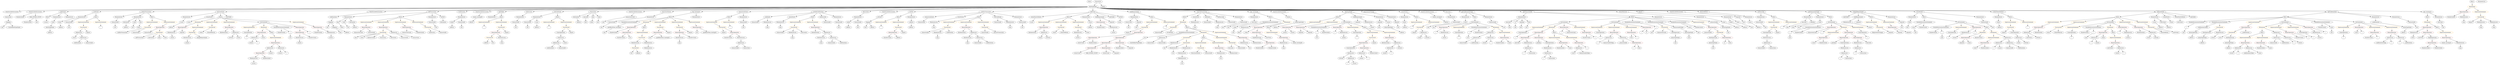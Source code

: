 strict digraph {
	graph [bb="0,0,29463,900"];
	node [label="\N"];
	Enter	[height=0.5,
		pos="12756,882",
		width=0.83628];
	FunctionCall_Unnamed_28	[color=orange,
		height=0.5,
		label=FunctionCall,
		pos="13717,522",
		width=1.6125];
	Identifier_transactionId_15	[color=black,
		height=0.5,
		label=transactionId,
		pos="13546,450",
		width=1.6402];
	FunctionCall_Unnamed_28 -> Identifier_transactionId_15	[pos="e,13580,465.09 13683,507 13656,496.21 13620,481.2 13591,469.43"];
	Identifier_isConfirmed	[color=black,
		height=0.5,
		label=isConfirmed,
		pos="13680,450",
		width=1.5709];
	FunctionCall_Unnamed_28 -> Identifier_isConfirmed	[pos="e,13689,467.79 13708,504.05 13704,496.14 13699,486.54 13694,477.69"];
	Parameter_executed_1	[color=black,
		height=0.5,
		label=executed,
		pos="17676,594",
		width=1.2105];
	ElementaryTypeName_bool_7	[color=black,
		height=0.5,
		label=bool,
		pos="17692,522",
		width=0.76697];
	Parameter_executed_1 -> ElementaryTypeName_bool_7	[pos="e,17688,540.1 17680,575.7 17682,568.32 17684,559.52 17686,551.25"];
	Identifier_executed_1	[color=black,
		height=0.5,
		label=executed,
		pos="17783,306",
		width=1.2105];
	TupleExpression_Unnamed	[color=black,
		height=0.5,
		label=TupleExpression,
		pos="14693,378",
		width=2.0422];
	BinaryOperation_Unnamed_42	[color=brown,
		height=0.5,
		label=BinaryOperation,
		pos="14861,306",
		width=1.9867];
	TupleExpression_Unnamed -> BinaryOperation_Unnamed_42	[pos="e,14825,321.99 14729,361.98 14754,351.56 14788,337.57 14815,326.32"];
	ExpressionStatement_Unnamed_20	[color=orange,
		height=0.5,
		label=ExpressionStatement,
		pos="16074,450",
		width=2.458];
	FunctionCall_Unnamed_11	[color=orange,
		height=0.5,
		label=FunctionCall,
		pos="16074,378",
		width=1.6125];
	ExpressionStatement_Unnamed_20 -> FunctionCall_Unnamed_11	[pos="e,16074,396.1 16074,431.7 16074,424.41 16074,415.73 16074,407.54"];
	BinaryOperation_Unnamed_64	[color=brown,
		height=0.5,
		label=BinaryOperation,
		pos="26993,450",
		width=1.9867];
	NumberLiteral_Unnamed_31	[color=black,
		height=0.5,
		label=NumberLiteral,
		pos="27126,378",
		width=1.765];
	BinaryOperation_Unnamed_64 -> NumberLiteral_Unnamed_31	[pos="e,27097,394.42 27023,433.29 27042,423.36 27066,410.41 27087,399.66"];
	Identifier_i_23	[color=black,
		height=0.5,
		label=i,
		pos="27235,378",
		width=0.75];
	BinaryOperation_Unnamed_64 -> Identifier_i_23	[pos="e,27214,389.75 27047,438 27089,428.77 27149,414.18 27199,396 27201,395.44 27202,394.84 27204,394.21"];
	NumberLiteral_Unnamed	[color=black,
		height=0.5,
		label=NumberLiteral,
		pos="335,594",
		width=1.765];
	Identifier_startTime_1	[color=black,
		height=0.5,
		label=startTime,
		pos="28518,378",
		width=1.266];
	VariableDeclarationStatement_Unnamed	[color=black,
		height=0.5,
		label=VariableDeclarationStatement,
		pos="15419,522",
		width=3.3174];
	VariableDeclaration_i	[color=black,
		height=0.5,
		label=i,
		pos="15408,450",
		width=0.75];
	VariableDeclarationStatement_Unnamed -> VariableDeclaration_i	[pos="e,15411,468.1 15416,503.7 15415,496.32 15414,487.52 15412,479.25"];
	NumberLiteral_Unnamed_7	[color=black,
		height=0.5,
		label=NumberLiteral,
		pos="15517,450",
		width=1.765];
	VariableDeclarationStatement_Unnamed -> NumberLiteral_Unnamed_7	[pos="e,15494,467.23 15443,503.88 15456,494.8 15471,483.53 15485,473.73"];
	ElementaryTypeName_uint_20	[color=black,
		height=0.5,
		label=uint,
		pos="15408,378",
		width=0.75];
	Identifier_owners_13	[color=black,
		height=0.5,
		label=owners,
		pos="24938,162",
		width=1.0442];
	Identifier_transactionId_13	[color=black,
		height=0.5,
		label=transactionId,
		pos="8873,594",
		width=1.6402];
	ParameterList_Unnamed_11	[color=black,
		height=0.5,
		label=ParameterList,
		pos="16434,666",
		width=1.7095];
	Parameter_owner_1	[color=black,
		height=0.5,
		label=owner,
		pos="16434,594",
		width=0.93331];
	ParameterList_Unnamed_11 -> Parameter_owner_1	[pos="e,16434,612.1 16434,647.7 16434,640.41 16434,631.73 16434,623.54"];
	Identifier_count_7	[color=black,
		height=0.5,
		label=count,
		pos="27766,450",
		width=0.87786];
	FunctionCall_Unnamed_16	[color=orange,
		height=0.5,
		label=FunctionCall,
		pos="12622,522",
		width=1.6125];
	MemberAccess_Unnamed_12	[color=black,
		height=0.5,
		label=MemberAccess,
		pos="12621,450",
		width=1.9174];
	FunctionCall_Unnamed_16 -> MemberAccess_Unnamed_12	[pos="e,12621,468.1 12622,503.7 12622,496.41 12622,487.73 12621,479.54"];
	Identifier_owner_5	[color=black,
		height=0.5,
		label=owner,
		pos="12742,450",
		width=0.93331];
	FunctionCall_Unnamed_16 -> Identifier_owner_5	[pos="e,12720,463.98 12648,505.64 12666,495.06 12691,480.95 12710,469.72"];
	ParameterList_Unnamed	[color=black,
		height=0.5,
		label=ParameterList,
		pos="5480,666",
		width=1.7095];
	VariableDeclaration_sender	[color=black,
		height=0.5,
		label=sender,
		pos="5368,594",
		width=0.97489];
	ParameterList_Unnamed -> VariableDeclaration_sender	[pos="e,5389.7,608.53 5454.9,649.29 5438.3,638.95 5416.6,625.35 5398.9,614.34"];
	VariableDeclaration_transactionId	[color=black,
		height=0.5,
		label=transactionId,
		pos="5480,594",
		width=1.6402];
	ParameterList_Unnamed -> VariableDeclaration_transactionId	[pos="e,5480,612.1 5480,647.7 5480,640.41 5480,631.73 5480,623.54"];
	ExpressionStatement_Unnamed_74	[color=orange,
		height=0.5,
		label=ExpressionStatement,
		pos="27625,522",
		width=2.458];
	UnaryOperation_Unnamed_12	[color=black,
		height=0.5,
		label=UnaryOperation,
		pos="27625,450",
		width=1.9452];
	ExpressionStatement_Unnamed_74 -> UnaryOperation_Unnamed_12	[pos="e,27625,468.1 27625,503.7 27625,496.41 27625,487.73 27625,479.54"];
	Identifier_transactionId_10	[color=black,
		height=0.5,
		label=transactionId,
		pos="11689,594",
		width=1.6402];
	ElementaryTypeName_uint_40	[color=black,
		height=0.5,
		label=uint,
		pos="21139,522",
		width=0.75];
	ParameterList_Unnamed_13	[color=black,
		height=0.5,
		label=ParameterList,
		pos="978,666",
		width=1.7095];
	Parameter_owner_2	[color=black,
		height=0.5,
		label=owner,
		pos="733,594",
		width=0.93331];
	ParameterList_Unnamed_13 -> Parameter_owner_2	[pos="e,758.74,605.76 932.16,653.65 881.97,641.11 804.77,621.42 776,612 773.79,611.28 771.54,610.5 769.27,609.69"];
	Parameter_transactionId_1	[color=black,
		height=0.5,
		label=transactionId,
		pos="844,594",
		width=1.6402];
	ParameterList_Unnamed_13 -> Parameter_transactionId_1	[pos="e,872.56,609.92 948.92,649.81 929.48,639.65 903.67,626.17 882.52,615.12"];
	IfStatement_Unnamed	[color=orange,
		height=0.5,
		label=IfStatement,
		pos="29128,810",
		width=1.4739];
	BinaryOperation_Unnamed_10	[color=brown,
		height=0.5,
		label=BinaryOperation,
		pos="29031,738",
		width=1.9867];
	IfStatement_Unnamed -> BinaryOperation_Unnamed_10	[pos="e,29054,755.47 29106,793.46 29094,784.21 29077,772.3 29063,761.98"];
	ExpressionStatement_Unnamed_18	[color=orange,
		height=0.5,
		label=ExpressionStatement,
		pos="29226,738",
		width=2.458];
	IfStatement_Unnamed -> ExpressionStatement_Unnamed_18	[pos="e,29203,755.71 29150,793.46 29163,784.28 29179,772.47 29194,762.2"];
	Identifier_owner_6	[color=black,
		height=0.5,
		label=owner,
		pos="12344,450",
		width=0.93331];
	Identifier_owners_1	[color=black,
		height=0.5,
		label=owners,
		pos="12621,378",
		width=1.0442];
	Identifier_transactionId_26	[color=black,
		height=0.5,
		label=transactionId,
		pos="26815,306",
		width=1.6402];
	ParameterList_Unnamed_36	[color=black,
		height=0.5,
		label=ParameterList,
		pos="17141,666",
		width=1.7095];
	Parameter_count	[color=black,
		height=0.5,
		label=count,
		pos="17141,594",
		width=0.87786];
	ParameterList_Unnamed_36 -> Parameter_count	[pos="e,17141,612.1 17141,647.7 17141,640.41 17141,631.73 17141,623.54"];
	NumberLiteral_Unnamed_25	[color=black,
		height=0.5,
		label=NumberLiteral,
		pos="17577,306",
		width=1.765];
	MemberAccess_Unnamed_43	[color=black,
		height=0.5,
		label=MemberAccess,
		pos="21823,306",
		width=1.9174];
	IndexAccess_Unnamed_35	[color=black,
		height=0.5,
		label=IndexAccess,
		pos="21823,234",
		width=1.6402];
	MemberAccess_Unnamed_43 -> IndexAccess_Unnamed_35	[pos="e,21823,252.1 21823,287.7 21823,280.41 21823,271.73 21823,263.54"];
	ExpressionStatement_Unnamed_46	[color=orange,
		height=0.5,
		label=ExpressionStatement,
		pos="1805,594",
		width=2.458];
	FunctionCall_Unnamed_24	[color=orange,
		height=0.5,
		label=FunctionCall,
		pos="1761,522",
		width=1.6125];
	ExpressionStatement_Unnamed_46 -> FunctionCall_Unnamed_24	[pos="e,1771.8,540.1 1794.1,575.7 1789.2,567.9 1783.3,558.51 1777.9,549.83"];
	Identifier_i_6	[color=black,
		height=0.5,
		label=i,
		pos="2932,378",
		width=0.75];
	Block_Unnamed_17	[color=black,
		height=0.5,
		label=Block,
		pos="24930,666",
		width=0.90558];
	ExpressionStatement_Unnamed_40	[color=orange,
		height=0.5,
		label=ExpressionStatement,
		pos="24159,594",
		width=2.458];
	Block_Unnamed_17 -> ExpressionStatement_Unnamed_40	[pos="e,24239,602.22 24898,662.08 24788,652.07 24422,618.86 24250,603.25"];
	ExpressionStatement_Unnamed_41	[color=orange,
		height=0.5,
		label=ExpressionStatement,
		pos="24558,594",
		width=2.458];
	Block_Unnamed_17 -> ExpressionStatement_Unnamed_41	[pos="e,24621,606.9 24899,659.21 24841,648.29 24714,624.38 24632,609.01"];
	ForStatement_Unnamed_2	[color=black,
		height=0.5,
		label=ForStatement,
		pos="24827,594",
		width=1.6818];
	Block_Unnamed_17 -> ForStatement_Unnamed_2	[pos="e,24850,610.91 24910,651.5 24896,641.81 24876,628.51 24860,617.26"];
	ExpressionStatement_Unnamed_39	[color=orange,
		height=0.5,
		label=ExpressionStatement,
		pos="25017,594",
		width=2.458];
	Block_Unnamed_17 -> ExpressionStatement_Unnamed_39	[pos="e,24996,611.95 24948,650.5 24959,641.39 24974,629.41 24987,618.92"];
	ExpressionStatement_Unnamed_42	[color=orange,
		height=0.5,
		label=ExpressionStatement,
		pos="25242,594",
		width=2.458];
	Block_Unnamed_17 -> ExpressionStatement_Unnamed_42	[pos="e,25184,608.02 24960,658.29 25009,647.35 25107,625.39 25173,610.45"];
	Parameter_to	[color=black,
		height=0.5,
		label=to,
		pos="17765,594",
		width=0.75];
	ElementaryTypeName_uint_47	[color=black,
		height=0.5,
		label=uint,
		pos="17765,522",
		width=0.75];
	Parameter_to -> ElementaryTypeName_uint_47	[pos="e,17765,540.1 17765,575.7 17765,568.41 17765,559.73 17765,551.54"];
	NumberLiteral_Unnamed_11	[color=black,
		height=0.5,
		label=NumberLiteral,
		pos="7241,450",
		width=1.765];
	MemberAccess_Unnamed_21	[color=black,
		height=0.5,
		label=MemberAccess,
		pos="11370,378",
		width=1.9174];
	Identifier_msg_6	[color=black,
		height=0.5,
		label=msg,
		pos="11370,306",
		width=0.75];
	MemberAccess_Unnamed_21 -> Identifier_msg_6	[pos="e,11370,324.1 11370,359.7 11370,352.41 11370,343.73 11370,335.54"];
	VariableDeclaration_sender_1	[color=black,
		height=0.5,
		label=sender,
		pos="9960,594",
		width=0.97489];
	ElementaryTypeName_address_1	[color=black,
		height=0.5,
		label=address,
		pos="9960,522",
		width=1.0996];
	VariableDeclaration_sender_1 -> ElementaryTypeName_address_1	[pos="e,9960,540.1 9960,575.7 9960,568.41 9960,559.73 9960,551.54"];
	MemberAccess_Unnamed_11	[color=black,
		height=0.5,
		label=MemberAccess,
		pos="7471,306",
		width=1.9174];
	FunctionCall_Unnamed_15	[color=orange,
		height=0.5,
		label=FunctionCall,
		pos="7471,234",
		width=1.6125];
	MemberAccess_Unnamed_11 -> FunctionCall_Unnamed_15	[pos="e,7471,252.1 7471,287.7 7471,280.41 7471,271.73 7471,263.54"];
	MemberAccess_Unnamed_15	[color=black,
		height=0.5,
		label=MemberAccess,
		pos="3028,90",
		width=1.9174];
	Identifier_owners_7	[color=black,
		height=0.5,
		label=owners,
		pos="3028,18",
		width=1.0442];
	MemberAccess_Unnamed_15 -> Identifier_owners_7	[pos="e,3028,36.104 3028,71.697 3028,64.407 3028,55.726 3028,47.536"];
	Identifier_transactionId_11	[color=black,
		height=0.5,
		label=transactionId,
		pos="9760,306",
		width=1.6402];
	Identifier_count	[color=black,
		height=0.5,
		label=count,
		pos="23216,234",
		width=0.87786];
	Identifier_newOwner	[color=black,
		height=0.5,
		label=newOwner,
		pos="24852,234",
		width=1.4046];
	ParameterList_Unnamed_3	[color=black,
		height=0.5,
		label=ParameterList,
		pos="16935,666",
		width=1.7095];
	VariableDeclaration_transactionId_3	[color=black,
		height=0.5,
		label=transactionId,
		pos="17032,594",
		width=1.6402];
	ParameterList_Unnamed_3 -> VariableDeclaration_transactionId_3	[pos="e,17010,610.91 16957,648.76 16970,639.51 16987,627.77 17001,617.63"];
	ExpressionStatement_Unnamed_66	[color=orange,
		height=0.5,
		label=ExpressionStatement,
		pos="21543,450",
		width=2.458];
	BinaryOperation_Unnamed_59	[color=brown,
		height=0.5,
		label=BinaryOperation,
		pos="21416,378",
		width=1.9867];
	ExpressionStatement_Unnamed_66 -> BinaryOperation_Unnamed_59	[pos="e,21445,394.83 21513,432.59 21496,422.97 21474,410.72 21455,400.36"];
	Identifier_winner_tmstmp10	[color=black,
		height=0.5,
		label=winner_tmstmp10,
		pos="28820,306",
		width=2.1392];
	ElementaryTypeName_uint_44	[color=black,
		height=0.5,
		label=uint,
		pos="27496,450",
		width=0.75];
	Identifier_Deposit	[color=black,
		height=0.5,
		label=Deposit,
		pos="29111,594",
		width=1.0996];
	Identifier_owner_11	[color=black,
		height=0.5,
		label=owner,
		pos="2390,450",
		width=0.93331];
	Parameter_startTime	[color=black,
		height=0.5,
		label=startTime,
		pos="14683,594",
		width=1.266];
	ElementaryTypeName_uint_28	[color=black,
		height=0.5,
		label=uint,
		pos="14345,522",
		width=0.75];
	Parameter_startTime -> ElementaryTypeName_uint_28	[pos="e,14366,533.97 14649,581.65 14642,579.57 14635,577.56 14628,576 14520,551.55 14487,572.04 14381,540 14379,539.51 14378,538.97 14376,\
538.37"];
	Parameter_ownerCount	[color=black,
		height=0.5,
		label=ownerCount,
		pos="13217,594",
		width=1.5709];
	ElementaryTypeName_uint_17	[color=black,
		height=0.5,
		label=uint,
		pos="13217,522",
		width=0.75];
	Parameter_ownerCount -> ElementaryTypeName_uint_17	[pos="e,13217,540.1 13217,575.7 13217,568.41 13217,559.73 13217,551.54"];
	ElementaryTypeName_uint_14	[color=black,
		height=0.5,
		label=uint,
		pos="844,522",
		width=0.75];
	Identifier_owners_23	[color=black,
		height=0.5,
		label=owners,
		pos="26308,162",
		width=1.0442];
	Identifier_msg_10	[color=black,
		height=0.5,
		label=msg,
		pos="15020,234",
		width=0.75];
	ExpressionStatement_Unnamed_1	[color=orange,
		height=0.5,
		label=ExpressionStatement,
		pos="5743,594",
		width=2.458];
	Identifier__	[color=black,
		height=0.5,
		label=_,
		pos="5743,522",
		width=0.75];
	ExpressionStatement_Unnamed_1 -> Identifier__	[pos="e,5743,540.1 5743,575.7 5743,568.41 5743,559.73 5743,551.54"];
	ArrayTypeName_Unnamed_5	[color=black,
		height=0.5,
		label=ArrayTypeName,
		pos="25978,378",
		width=2.0145];
	ElementaryTypeName_address_28	[color=black,
		height=0.5,
		label=address,
		pos="25978,306",
		width=1.0996];
	ArrayTypeName_Unnamed_5 -> ElementaryTypeName_address_28	[pos="e,25978,324.1 25978,359.7 25978,352.41 25978,343.73 25978,335.54"];
	Identifier___8	[color=black,
		height=0.5,
		label=_,
		pos="13614,522",
		width=0.75];
	Identifier_i_20	[color=black,
		height=0.5,
		label=i,
		pos="21940,378",
		width=0.75];
	BinaryOperation_Unnamed_74	[color=brown,
		height=0.5,
		label=BinaryOperation,
		pos="18041,450",
		width=1.9867];
	BinaryOperation_Unnamed_76	[color=brown,
		height=0.5,
		label=BinaryOperation,
		pos="17880,378",
		width=1.9867];
	BinaryOperation_Unnamed_74 -> BinaryOperation_Unnamed_76	[pos="e,17915,394.11 18006,433.98 17983,423.64 17951,409.79 17925,398.58"];
	BinaryOperation_Unnamed_75	[color=brown,
		height=0.5,
		label=BinaryOperation,
		pos="18041,378",
		width=1.9867];
	BinaryOperation_Unnamed_74 -> BinaryOperation_Unnamed_75	[pos="e,18041,396.1 18041,431.7 18041,424.41 18041,415.73 18041,407.54"];
	ElementaryTypeName_uint_24	[color=black,
		height=0.5,
		label=uint,
		pos="22338,522",
		width=0.75];
	ExpressionStatement_Unnamed_11	[color=orange,
		height=0.5,
		label=ExpressionStatement,
		pos="6491,594",
		width=2.458];
	Identifier___5	[color=black,
		height=0.5,
		label=_,
		pos="6491,522",
		width=0.75];
	ExpressionStatement_Unnamed_11 -> Identifier___5	[pos="e,6491,540.1 6491,575.7 6491,568.41 6491,559.73 6491,551.54"];
	IndexAccess_Unnamed_19	[color=black,
		height=0.5,
		label=IndexAccess,
		pos="24980,234",
		width=1.6402];
	IndexAccess_Unnamed_19 -> Identifier_owners_13	[pos="e,24948,179.79 24970,216.05 24965,208.06 24959,198.33 24954,189.4"];
	Identifier_i_12	[color=black,
		height=0.5,
		label=i,
		pos="25021,162",
		width=0.75];
	IndexAccess_Unnamed_19 -> Identifier_i_12	[pos="e,25011,179.31 24990,216.05 24995,207.94 25000,198.04 25006,189.01"];
	UnaryOperation_Unnamed_15	[color=black,
		height=0.5,
		label=UnaryOperation,
		pos="18750,450",
		width=1.9452];
	Identifier_i_41	[color=black,
		height=0.5,
		label=i,
		pos="18765,378",
		width=0.75];
	UnaryOperation_Unnamed_15 -> Identifier_i_41	[pos="e,18761,396.1 18754,431.7 18755,424.32 18757,415.52 18759,407.25"];
	Parameter_transactionId_6	[color=black,
		height=0.5,
		label=transactionId,
		pos="9848,594",
		width=1.6402];
	ElementaryTypeName_uint_30	[color=black,
		height=0.5,
		label=uint,
		pos="9848,522",
		width=0.75];
	Parameter_transactionId_6 -> ElementaryTypeName_uint_30	[pos="e,9848,540.1 9848,575.7 9848,568.41 9848,559.73 9848,551.54"];
	ExpressionStatement_Unnamed_48	[color=orange,
		height=0.5,
		label=ExpressionStatement,
		pos="11133,594",
		width=2.458];
	FunctionCall_Unnamed_25	[color=orange,
		height=0.5,
		label=FunctionCall,
		pos="11097,522",
		width=1.6125];
	ExpressionStatement_Unnamed_48 -> FunctionCall_Unnamed_25	[pos="e,11106,540.1 11124,575.7 11120,567.98 11115,558.71 11111,550.11"];
	VariableDeclaration_confirmations	[color=black,
		height=0.5,
		label=confirmations,
		pos="3977,666",
		width=1.7095];
	Mapping_Unnamed_1	[color=black,
		height=0.5,
		label=Mapping,
		pos="3966,594",
		width=1.2105];
	VariableDeclaration_confirmations -> Mapping_Unnamed_1	[pos="e,3968.7,612.1 3974.3,647.7 3973.1,640.32 3971.7,631.52 3970.4,623.25"];
	IndexAccess_Unnamed_47	[color=black,
		height=0.5,
		label=IndexAccess,
		pos="18869,378",
		width=1.6402];
	Identifier_i_43	[color=black,
		height=0.5,
		label=i,
		pos="18722,306",
		width=0.75];
	IndexAccess_Unnamed_47 -> Identifier_i_43	[pos="e,18744,317.34 18838,362.33 18813,350.54 18779,334.05 18754,322.14"];
	Identifier_transactionIdsTemp_1	[color=black,
		height=0.5,
		label=transactionIdsTemp,
		pos="18852,306",
		width=2.361];
	IndexAccess_Unnamed_47 -> Identifier_transactionIdsTemp_1	[pos="e,18856,324.1 18865,359.7 18863,352.32 18861,343.52 18859,335.25"];
	ElementaryTypeName_uint_29	[color=black,
		height=0.5,
		label=uint,
		pos="14403,450",
		width=0.75];
	Identifier_required	[color=black,
		height=0.5,
		label=required,
		pos="15212,450",
		width=1.1412];
	NumberLiteral_Unnamed_15	[color=black,
		height=0.5,
		label=NumberLiteral,
		pos="3179,90",
		width=1.765];
	Block_Unnamed_10	[color=black,
		height=0.5,
		label=Block,
		pos="15640,666",
		width=0.90558];
	ExpressionStatement_Unnamed_22	[color=orange,
		height=0.5,
		label=ExpressionStatement,
		pos="15379,594",
		width=2.458];
	Block_Unnamed_10 -> ExpressionStatement_Unnamed_22	[pos="e,15431,608.95 15611,657.24 15570,646.35 15496,626.25 15442,611.84"];
	ExpressionStatement_Unnamed_23	[color=orange,
		height=0.5,
		label=ExpressionStatement,
		pos="15574,594",
		width=2.458];
	Block_Unnamed_10 -> ExpressionStatement_Unnamed_23	[pos="e,15590,611.96 15625,649.46 15617,640.87 15607,629.97 15598,620.19"];
	ForStatement_Unnamed	[color=black,
		height=0.5,
		label=ForStatement,
		pos="15741,594",
		width=1.6818];
	Block_Unnamed_10 -> ForStatement_Unnamed	[pos="e,15718,610.91 15659,651.5 15673,641.81 15693,628.51 15709,617.26"];
	Identifier_Submission	[color=black,
		height=0.5,
		label=Submission,
		pos="5144,450",
		width=1.5016];
	MemberAccess_Unnamed_45	[color=black,
		height=0.5,
		label=MemberAccess,
		pos="28984,306",
		width=1.9174];
	Identifier_msg_17	[color=black,
		height=0.5,
		label=msg,
		pos="28984,234",
		width=0.75];
	MemberAccess_Unnamed_45 -> Identifier_msg_17	[pos="e,28984,252.1 28984,287.7 28984,280.41 28984,271.73 28984,263.54"];
	Block_Unnamed_37	[color=black,
		height=0.5,
		label=Block,
		pos="26683,450",
		width=0.90558];
	ExpressionStatement_Unnamed_70	[color=orange,
		height=0.5,
		label=ExpressionStatement,
		pos="26488,378",
		width=2.458];
	Block_Unnamed_37 -> ExpressionStatement_Unnamed_70	[pos="e,26530,394.24 26656,439.41 26627,428.81 26578,411.47 26541,398.08"];
	ExpressionStatement_Unnamed_71	[color=orange,
		height=0.5,
		label=ExpressionStatement,
		pos="26683,378",
		width=2.458];
	Block_Unnamed_37 -> ExpressionStatement_Unnamed_71	[pos="e,26683,396.1 26683,431.7 26683,424.41 26683,415.73 26683,407.54"];
	ElementaryTypeName_address_13	[color=black,
		height=0.5,
		label=address,
		pos="6351,522",
		width=1.0996];
	Parameter_transactionId_10	[color=black,
		height=0.5,
		label=transactionId,
		pos="17476,594",
		width=1.6402];
	ElementaryTypeName_uint_37	[color=black,
		height=0.5,
		label=uint,
		pos="17619,522",
		width=0.75];
	Parameter_transactionId_10 -> ElementaryTypeName_uint_37	[pos="e,17598,533.5 17506,578.15 17530,566.48 17563,550.26 17587,538.44"];
	BinaryOperation_Unnamed_30	[color=brown,
		height=0.5,
		label=BinaryOperation,
		pos="3783,522",
		width=1.9867];
	NumberLiteral_Unnamed_16	[color=black,
		height=0.5,
		label=NumberLiteral,
		pos="3797,450",
		width=1.765];
	BinaryOperation_Unnamed_30 -> NumberLiteral_Unnamed_16	[pos="e,3793.6,468.1 3786.5,503.7 3787.9,496.32 3789.7,487.52 3791.3,479.25"];
	MemberAccess_Unnamed_16	[color=black,
		height=0.5,
		label=MemberAccess,
		pos="3948,450",
		width=1.9174];
	BinaryOperation_Unnamed_30 -> MemberAccess_Unnamed_16	[pos="e,3912.9,465.87 3818.4,505.98 3842.9,495.57 3875.9,481.6 3902.4,470.35"];
	ElementaryTypeName_address	[color=black,
		height=0.5,
		label=address,
		pos="5368,522",
		width=1.0996];
	MemberAccess_Unnamed_17	[color=black,
		height=0.5,
		label=MemberAccess,
		pos="2035,450",
		width=1.9174];
	Identifier_owners_9	[color=black,
		height=0.5,
		label=owners,
		pos="2050,378",
		width=1.0442];
	MemberAccess_Unnamed_17 -> Identifier_owners_9	[pos="e,2046.3,396.1 2038.7,431.7 2040.3,424.32 2042.2,415.52 2043.9,407.25"];
	FunctionCall_Unnamed_27	[color=orange,
		height=0.5,
		label=FunctionCall,
		pos="9314,522",
		width=1.6125];
	Identifier_transactionId_12	[color=black,
		height=0.5,
		label=transactionId,
		pos="9146,450",
		width=1.6402];
	FunctionCall_Unnamed_27 -> Identifier_transactionId_12	[pos="e,9179.8,465.09 9280.4,507 9254.5,496.21 9218.5,481.2 9190.2,469.43"];
	MemberAccess_Unnamed_28	[color=black,
		height=0.5,
		label=MemberAccess,
		pos="9292,450",
		width=1.9174];
	FunctionCall_Unnamed_27 -> MemberAccess_Unnamed_28	[pos="e,9297.4,468.1 9308.6,503.7 9306.2,496.24 9303.4,487.32 9300.8,478.97"];
	Identifier_Revocation	[color=black,
		height=0.5,
		label=Revocation,
		pos="9432,450",
		width=1.4739];
	FunctionCall_Unnamed_27 -> Identifier_Revocation	[pos="e,9406.7,466.01 9340.2,505.46 9356.9,495.54 9378.8,482.56 9397,471.75"];
	ElementaryTypeName_uint_13	[color=black,
		height=0.5,
		label=uint,
		pos="8737,522",
		width=0.75];
	Identifier_confirmationsTemp	[color=black,
		height=0.5,
		label=confirmationsTemp,
		pos="26523,162",
		width=2.3194];
	BinaryOperation_Unnamed_68	[color=brown,
		height=0.5,
		label=BinaryOperation,
		pos="26493,522",
		width=1.9867];
	FunctionCall_Unnamed_36	[color=orange,
		height=0.5,
		label=FunctionCall,
		pos="26324,450",
		width=1.6125];
	BinaryOperation_Unnamed_68 -> FunctionCall_Unnamed_36	[pos="e,26358,464.99 26457,506.15 26431,495.42 26396,480.85 26368,469.38"];
	Identifier__confirmations	[color=black,
		height=0.5,
		label=_confirmations,
		pos="26493,450",
		width=1.8481];
	BinaryOperation_Unnamed_68 -> Identifier__confirmations	[pos="e,26493,468.1 26493,503.7 26493,496.41 26493,487.73 26493,479.54"];
	ParameterList_Unnamed_44	[color=black,
		height=0.5,
		label=ParameterList,
		pos="17850,666",
		width=1.7095];
	ParameterList_Unnamed_44 -> Parameter_executed_1	[pos="e,17707,607.27 17815,650.83 17786,639.45 17747,623.44 17717,611.48"];
	ParameterList_Unnamed_44 -> Parameter_to	[pos="e,17781,608.56 17830,648.76 17818,638.95 17803,626.34 17790,615.8"];
	Parameter_pending_1	[color=black,
		height=0.5,
		label=pending,
		pos="17850,594",
		width=1.1135];
	ParameterList_Unnamed_44 -> Parameter_pending_1	[pos="e,17850,612.1 17850,647.7 17850,640.41 17850,631.73 17850,623.54"];
	Parameter_from	[color=black,
		height=0.5,
		label=from,
		pos="17937,594",
		width=0.7947];
	ParameterList_Unnamed_44 -> Parameter_from	[pos="e,17920,608.79 17870,648.76 17882,638.92 17898,626.26 17911,615.7"];
	ElementaryTypeName_bool_5	[color=black,
		height=0.5,
		label=bool,
		pos="20993,522",
		width=0.76697];
	ElementaryTypeName_address_27	[color=black,
		height=0.5,
		label=address,
		pos="25848,378",
		width=1.0996];
	ParameterList_Unnamed_4	[color=black,
		height=0.5,
		label=ParameterList,
		pos="7686,666",
		width=1.7095];
	VariableDeclaration_transactionId_4	[color=black,
		height=0.5,
		label=transactionId,
		pos="7245,594",
		width=1.6402];
	ParameterList_Unnamed_4 -> VariableDeclaration_transactionId_4	[pos="e,7288.4,606.56 7629.1,658.78 7555.7,650.33 7424.2,633.74 7313,612 7308.6,611.14 7304.1,610.19 7299.6,609.17"];
	ElementaryTypeName_uint_26	[color=black,
		height=0.5,
		label=uint,
		pos="1371,522",
		width=0.75];
	BinaryOperation_Unnamed_45	[color=brown,
		height=0.5,
		label=BinaryOperation,
		pos="14530,378",
		width=1.9867];
	MemberAccess_Unnamed_31	[color=black,
		height=0.5,
		label=MemberAccess,
		pos="14556,306",
		width=1.9174];
	BinaryOperation_Unnamed_45 -> MemberAccess_Unnamed_31	[pos="e,14550,324.1 14536,359.7 14539,352.15 14543,343.12 14546,334.68"];
	BooleanLiteral_Unnamed_7	[color=black,
		height=0.5,
		label=BooleanLiteral,
		pos="14707,306",
		width=1.7788];
	BinaryOperation_Unnamed_45 -> BooleanLiteral_Unnamed_7	[pos="e,14671,321.3 14567,362.33 14594,351.58 14631,336.92 14661,325.39"];
	UnaryOperation_Unnamed_4	[color=black,
		height=0.5,
		label=UnaryOperation,
		pos="15798,234",
		width=1.9452];
	IndexAccess_Unnamed_8	[color=black,
		height=0.5,
		label=IndexAccess,
		pos="15798,162",
		width=1.6402];
	UnaryOperation_Unnamed_4 -> IndexAccess_Unnamed_8	[pos="e,15798,180.1 15798,215.7 15798,208.41 15798,199.73 15798,191.54"];
	Identifier_transactionId_4	[color=black,
		height=0.5,
		label=transactionId,
		pos="1755,450",
		width=1.6402];
	Identifier_confirmationsTemp_1	[color=black,
		height=0.5,
		label=confirmationsTemp,
		pos="28056,306",
		width=2.3194];
	ExpressionStatement_Unnamed_37	[color=orange,
		height=0.5,
		label=ExpressionStatement,
		pos="24398,522",
		width=2.458];
	UnaryOperation_Unnamed_6	[color=black,
		height=0.5,
		label=UnaryOperation,
		pos="24383,450",
		width=1.9452];
	ExpressionStatement_Unnamed_37 -> UnaryOperation_Unnamed_6	[pos="e,24387,468.1 24394,503.7 24393,496.32 24391,487.52 24389,479.25"];
	ElementaryTypeName_uint_1	[color=black,
		height=0.5,
		label=uint,
		pos="10072,522",
		width=0.75];
	StateVariableDeclaration_Unnamed_1	[color=black,
		height=0.5,
		label=StateVariableDeclaration,
		pos="151,738",
		width=2.8184];
	VariableDeclaration_transactions	[color=black,
		height=0.5,
		label=transactions,
		pos="98,666",
		width=1.5293];
	StateVariableDeclaration_Unnamed_1 -> VariableDeclaration_transactions	[pos="e,110.59,683.62 137.9,719.7 131.71,711.52 124.2,701.6 117.37,692.58"];
	FunctionCall_Unnamed_4	[color=orange,
		height=0.5,
		label=FunctionCall,
		pos="8497,522",
		width=1.6125];
	Identifier_require_3	[color=black,
		height=0.5,
		label=require,
		pos="8526,450",
		width=1.0026];
	FunctionCall_Unnamed_4 -> Identifier_require_3	[pos="e,8518.9,468.1 8504.2,503.7 8507.3,496.15 8511,487.12 8514.5,478.68"];
	BinaryOperation_Unnamed_1	[color=brown,
		height=0.5,
		label=BinaryOperation,
		pos="8652,450",
		width=1.9867];
	FunctionCall_Unnamed_4 -> BinaryOperation_Unnamed_1	[pos="e,8618.2,466.29 8528.7,506.67 8551.5,496.38 8582.5,482.37 8607.7,470.99"];
	ElementaryTypeName_uint_27	[color=black,
		height=0.5,
		label=uint,
		pos="11981,522",
		width=0.75];
	FunctionCall_Unnamed_32	[color=orange,
		height=0.5,
		label=FunctionCall,
		pos="14051,234",
		width=1.6125];
	Identifier_ExecutionFailure	[color=black,
		height=0.5,
		label=ExecutionFailure,
		pos="13984,162",
		width=2.0145];
	FunctionCall_Unnamed_32 -> Identifier_ExecutionFailure	[pos="e,14000,179.96 14035,216.41 14027,207.99 14017,197.58 14008,188.2"];
	Identifier_transactionId_18	[color=black,
		height=0.5,
		label=transactionId,
		pos="14134,162",
		width=1.6402];
	FunctionCall_Unnamed_32 -> Identifier_transactionId_18	[pos="e,14115,179.39 14070,216.76 14081,207.82 14094,196.55 14106,186.64"];
	ParameterList_Unnamed_18	[color=black,
		height=0.5,
		label=ParameterList,
		pos="29240,882",
		width=1.7095];
	NumberLiteral_Unnamed_13	[color=black,
		height=0.5,
		label=NumberLiteral,
		pos="3345,450",
		width=1.765];
	Identifier_count_8	[color=black,
		height=0.5,
		label=count,
		pos="18449,162",
		width=0.87786];
	VariableDeclaration_sender -> ElementaryTypeName_address	[pos="e,5368,540.1 5368,575.7 5368,568.41 5368,559.73 5368,551.54"];
	VariableDeclaration_owner	[color=black,
		height=0.5,
		label=owner,
		pos="20540,594",
		width=0.93331];
	ElementaryTypeName_address_3	[color=black,
		height=0.5,
		label=address,
		pos="20629,522",
		width=1.0996];
	VariableDeclaration_owner -> ElementaryTypeName_address_3	[pos="e,20610,537.97 20558,578.5 20571,568.77 20587,555.79 20601,544.83"];
	Identifier_require_2	[color=black,
		height=0.5,
		label=require,
		pos="16564,450",
		width=1.0026];
	MemberAccess_Unnamed_38	[color=black,
		height=0.5,
		label=MemberAccess,
		pos="13986,594",
		width=1.9174];
	Identifier_msg_15	[color=black,
		height=0.5,
		label=msg,
		pos="13986,522",
		width=0.75];
	MemberAccess_Unnamed_38 -> Identifier_msg_15	[pos="e,13986,540.1 13986,575.7 13986,568.41 13986,559.73 13986,551.54"];
	BinaryOperation_Unnamed_11	[color=brown,
		height=0.5,
		label=BinaryOperation,
		pos="15628,522",
		width=1.9867];
	Identifier_i	[color=black,
		height=0.5,
		label=i,
		pos="15626,450",
		width=0.75];
	BinaryOperation_Unnamed_11 -> Identifier_i	[pos="e,15626,468.1 15628,503.7 15627,496.41 15627,487.73 15627,479.54"];
	MemberAccess_Unnamed_6	[color=black,
		height=0.5,
		label=MemberAccess,
		pos="15740,450",
		width=1.9174];
	BinaryOperation_Unnamed_11 -> MemberAccess_Unnamed_6	[pos="e,15714,467.15 15654,504.76 15669,495.31 15688,483.26 15705,472.97"];
	IndexAccess_Unnamed_18	[color=black,
		height=0.5,
		label=IndexAccess,
		pos="24665,378",
		width=1.6402];
	Identifier_i_11	[color=black,
		height=0.5,
		label=i,
		pos="24623,306",
		width=0.75];
	IndexAccess_Unnamed_18 -> Identifier_i_11	[pos="e,24632,322.83 24655,360.05 24650,351.82 24644,341.76 24638,332.61"];
	Identifier_owners_12	[color=black,
		height=0.5,
		label=owners,
		pos="24706,306",
		width=1.0442];
	IndexAccess_Unnamed_18 -> Identifier_owners_12	[pos="e,24696,323.79 24675,360.05 24680,352.14 24685,342.54 24690,333.69"];
	Identifier_require_8	[color=black,
		height=0.5,
		label=require,
		pos="13201,450",
		width=1.0026];
	Identifier_RequirementChange	[color=black,
		height=0.5,
		label=RequirementChange,
		pos="22055,450",
		width=2.3748];
	BinaryOperation_Unnamed_39	[color=brown,
		height=0.5,
		label=BinaryOperation,
		pos="11328,522",
		width=1.9867];
	BooleanLiteral_Unnamed_5	[color=black,
		height=0.5,
		label=BooleanLiteral,
		pos="11302,450",
		width=1.7788];
	BinaryOperation_Unnamed_39 -> BooleanLiteral_Unnamed_5	[pos="e,11308,468.1 11322,503.7 11319,496.15 11315,487.12 11312,478.68"];
	IndexAccess_Unnamed_22	[color=black,
		height=0.5,
		label=IndexAccess,
		pos="11443,450",
		width=1.6402];
	BinaryOperation_Unnamed_39 -> IndexAccess_Unnamed_22	[pos="e,11418,466.5 11354,504.94 11370,495.29 11391,482.89 11408,472.41"];
	BinaryOperation_Unnamed_9	[color=brown,
		height=0.5,
		label=BinaryOperation,
		pos="12791,378",
		width=1.9867];
	Identifier_ownerCount_2	[color=black,
		height=0.5,
		label=ownerCount,
		pos="12653,306",
		width=1.5709];
	BinaryOperation_Unnamed_9 -> Identifier_ownerCount_2	[pos="e,12682,321.77 12760,361.46 12740,351.29 12714,337.89 12692,326.93"];
	NumberLiteral_Unnamed_5	[color=black,
		height=0.5,
		label=NumberLiteral,
		pos="12791,306",
		width=1.765];
	BinaryOperation_Unnamed_9 -> NumberLiteral_Unnamed_5	[pos="e,12791,324.1 12791,359.7 12791,352.41 12791,343.73 12791,335.54"];
	Identifier__owners_2	[color=black,
		height=0.5,
		label=_owners,
		pos="15930,90",
		width=1.1828];
	BinaryOperation_Unnamed_36	[color=brown,
		height=0.5,
		label=BinaryOperation,
		pos="23990,522",
		width=1.9867];
	IndexAccess_Unnamed_21	[color=black,
		height=0.5,
		label=IndexAccess,
		pos="23849,450",
		width=1.6402];
	BinaryOperation_Unnamed_36 -> IndexAccess_Unnamed_21	[pos="e,23879,465.77 23959,505.46 23938,495.24 23911,481.77 23889,470.78"];
	BooleanLiteral_Unnamed_4	[color=black,
		height=0.5,
		label=BooleanLiteral,
		pos="23990,450",
		width=1.7788];
	BinaryOperation_Unnamed_36 -> BooleanLiteral_Unnamed_4	[pos="e,23990,468.1 23990,503.7 23990,496.41 23990,487.73 23990,479.54"];
	MemberAccess_Unnamed_27	[color=black,
		height=0.5,
		label=MemberAccess,
		pos="9635,378",
		width=1.9174];
	Identifier_msg_11	[color=black,
		height=0.5,
		label=msg,
		pos="9635,306",
		width=0.75];
	MemberAccess_Unnamed_27 -> Identifier_msg_11	[pos="e,9635,324.1 9635,359.7 9635,352.41 9635,343.73 9635,335.54"];
	Identifier_transactionId_14	[color=black,
		height=0.5,
		label=transactionId,
		pos="9712,594",
		width=1.6402];
	StateVariableDeclaration_Unnamed	[color=black,
		height=0.5,
		label=StateVariableDeclaration,
		pos="425,738",
		width=2.8184];
	NumberLiteral_Unnamed_1	[color=black,
		height=0.5,
		label=NumberLiteral,
		pos="235,666",
		width=1.765];
	StateVariableDeclaration_Unnamed -> NumberLiteral_Unnamed_1	[pos="e,272.67,680.88 382.36,721.29 352.9,710.44 313.67,695.98 283.1,684.72"];
	VariableDeclaration_MAX_OWNER_COUNT	[color=black,
		height=0.5,
		label=MAX_OWNER_COUNT,
		pos="425,666",
		width=3.0125];
	StateVariableDeclaration_Unnamed -> VariableDeclaration_MAX_OWNER_COUNT	[pos="e,425,684.1 425,719.7 425,712.41 425,703.73 425,695.54"];
	BinaryOperation_Unnamed_14	[color=brown,
		height=0.5,
		label=BinaryOperation,
		pos="16269,378",
		width=1.9867];
	BooleanLiteral_Unnamed	[color=black,
		height=0.5,
		label=BooleanLiteral,
		pos="16217,306",
		width=1.7788];
	BinaryOperation_Unnamed_14 -> BooleanLiteral_Unnamed	[pos="e,16229,323.79 16256,360.05 16250,351.89 16243,341.91 16236,332.82"];
	IndexAccess_Unnamed_11	[color=black,
		height=0.5,
		label=IndexAccess,
		pos="16358,306",
		width=1.6402];
	BinaryOperation_Unnamed_14 -> IndexAccess_Unnamed_11	[pos="e,16337,323.23 16290,360.41 16302,351.37 16316,340.03 16329,330.13"];
	FunctionDefinition_getOwners	[color=black,
		height=0.5,
		label=getOwners,
		pos="767,738",
		width=1.4046];
	Block_Unnamed_33	[color=black,
		height=0.5,
		label=Block,
		pos="584,666",
		width=0.90558];
	FunctionDefinition_getOwners -> Block_Unnamed_33	[pos="e,609.53,677.75 732.44,724.49 703.6,713.96 661.48,698.37 625,684 623.27,683.32 621.51,682.62 619.73,681.9"];
	ParameterList_Unnamed_40	[color=black,
		height=0.5,
		label=ParameterList,
		pos="696,666",
		width=1.7095];
	FunctionDefinition_getOwners -> ParameterList_Unnamed_40	[pos="e,712.87,683.63 750.53,720.76 741.7,712.06 730.63,701.15 720.78,691.43"];
	ParameterList_Unnamed_39	[color=black,
		height=0.5,
		label=ParameterList,
		pos="837,666",
		width=1.7095];
	FunctionDefinition_getOwners -> ParameterList_Unnamed_39	[pos="e,820.37,683.63 783.24,720.76 791.86,712.14 802.64,701.36 812.27,691.73"];
	Block_Unnamed_36	[color=black,
		height=0.5,
		label=Block,
		pos="26947,666",
		width=0.90558];
	VariableDeclarationStatement_Unnamed_12	[color=black,
		height=0.5,
		label=VariableDeclarationStatement,
		pos="25899,594",
		width=3.3174];
	Block_Unnamed_36 -> VariableDeclarationStatement_Unnamed_12	[pos="e,25988,606.34 26915,663.79 26797,659.26 26383,642.03 26043,612 26029,610.75 26014,609.22 25999,607.6"];
	VariableDeclarationStatement_Unnamed_10	[color=black,
		height=0.5,
		label=VariableDeclarationStatement,
		pos="26171,594",
		width=3.3174];
	Block_Unnamed_36 -> VariableDeclarationStatement_Unnamed_10	[pos="e,26272,604.07 26915,662.13 26809,652.54 26463,621.37 26283,605.1"];
	ExpressionStatement_Unnamed_72	[color=orange,
		height=0.5,
		label=ExpressionStatement,
		pos="26684,594",
		width=2.458];
	Block_Unnamed_36 -> ExpressionStatement_Unnamed_72	[pos="e,26736,608.95 26918,657.24 26877,646.35 26801,626.25 26747,611.84"];
	ForStatement_Unnamed_6	[color=black,
		height=0.5,
		label=ForStatement,
		pos="26947,594",
		width=1.6818];
	Block_Unnamed_36 -> ForStatement_Unnamed_6	[pos="e,26947,612.1 26947,647.7 26947,640.41 26947,631.73 26947,623.54"];
	VariableDeclarationStatement_Unnamed_11	[color=black,
		height=0.5,
		label=VariableDeclarationStatement,
		pos="27374,594",
		width=3.3174];
	Block_Unnamed_36 -> VariableDeclarationStatement_Unnamed_11	[pos="e,27295,607.88 26978,659.91 27042,649.5 27188,625.43 27284,609.71"];
	ForStatement_Unnamed_7	[color=black,
		height=0.5,
		label=ForStatement,
		pos="27803,594",
		width=1.6818];
	Block_Unnamed_36 -> ForStatement_Unnamed_7	[pos="e,27745,599.73 26979,662.36 27104,652.14 27559,614.96 27734,600.66"];
	BinaryOperation_Unnamed_6	[color=brown,
		height=0.5,
		label=BinaryOperation,
		pos="12763,234",
		width=1.9867];
	Identifier_ownerCount	[color=black,
		height=0.5,
		label=ownerCount,
		pos="12580,162",
		width=1.5709];
	BinaryOperation_Unnamed_6 -> Identifier_ownerCount	[pos="e,12615,176.42 12725,218.5 12696,207.43 12656,192.13 12626,180.41"];
	Identifier_MAX_OWNER_COUNT	[color=black,
		height=0.5,
		label=MAX_OWNER_COUNT,
		pos="12763,162",
		width=3.0125];
	BinaryOperation_Unnamed_6 -> Identifier_MAX_OWNER_COUNT	[pos="e,12763,180.1 12763,215.7 12763,208.41 12763,199.73 12763,191.54"];
	Identifier_owners_5	[color=black,
		height=0.5,
		label=owners,
		pos="3344,162",
		width=1.0442];
	ModifierInvocation_transactionExists	[color=black,
		height=0.5,
		label=transactionExists,
		pos="10957,666",
		width=2.0422];
	Identifier_transactionId_9	[color=black,
		height=0.5,
		label=transactionId,
		pos="10811,594",
		width=1.6402];
	ModifierInvocation_transactionExists -> Identifier_transactionId_9	[pos="e,10842,609.77 10925,649.46 10903,639.2 10875,625.65 10852,614.63"];
	IfStatement_Unnamed_12	[color=orange,
		height=0.5,
		label=IfStatement,
		pos="28602,594",
		width=1.4739];
	BinaryOperation_Unnamed_60	[color=brown,
		height=0.5,
		label=BinaryOperation,
		pos="28590,522",
		width=1.9867];
	IfStatement_Unnamed_12 -> BinaryOperation_Unnamed_60	[pos="e,28593,540.1 28599,575.7 28598,568.32 28596,559.52 28595,551.25"];
	Block_Unnamed_35	[color=black,
		height=0.5,
		label=Block,
		pos="28712,522",
		width=0.90558];
	IfStatement_Unnamed_12 -> Block_Unnamed_35	[pos="e,28691,536.21 28626,577.64 28643,567.18 28664,553.26 28682,542.09"];
	Identifier_txn	[color=black,
		height=0.5,
		label=txn,
		pos="14626,234",
		width=0.75];
	ModifierInvocation_validRequirement	[color=black,
		height=0.5,
		label=validRequirement,
		pos="15866,666",
		width=2.0838];
	Identifier__required_3	[color=black,
		height=0.5,
		label=_required,
		pos="15866,594",
		width=1.2798];
	ModifierInvocation_validRequirement -> Identifier__required_3	[pos="e,15866,612.1 15866,647.7 15866,640.41 15866,631.73 15866,623.54"];
	MemberAccess_Unnamed_7	[color=black,
		height=0.5,
		label=MemberAccess,
		pos="15999,594",
		width=1.9174];
	ModifierInvocation_validRequirement -> MemberAccess_Unnamed_7	[pos="e,15969,610.58 15896,649.12 15915,639.29 15939,626.57 15959,615.93"];
	ModifierDefinition_confirmed	[color=black,
		height=0.5,
		label=confirmed,
		pos="1148,738",
		width=1.3491];
	ModifierDefinition_confirmed -> ParameterList_Unnamed_13	[pos="e,1012.6,681.26 1116.4,724 1090.2,713.19 1052.5,697.67 1023.1,685.55"];
	Block_Unnamed_4	[color=black,
		height=0.5,
		label=Block,
		pos="1148,666",
		width=0.90558];
	ModifierDefinition_confirmed -> Block_Unnamed_4	[pos="e,1148,684.1 1148,719.7 1148,712.41 1148,703.73 1148,695.54"];
	ExpressionStatement_Unnamed_12	[color=orange,
		height=0.5,
		label=ExpressionStatement,
		pos="20817,594",
		width=2.458];
	FunctionCall_Unnamed_7	[color=orange,
		height=0.5,
		label=FunctionCall,
		pos="20817,522",
		width=1.6125];
	ExpressionStatement_Unnamed_12 -> FunctionCall_Unnamed_7	[pos="e,20817,540.1 20817,575.7 20817,568.41 20817,559.73 20817,551.54"];
	NewExpression_Unnamed	[color=black,
		height=0.5,
		label=NewExpression,
		pos="26023,450",
		width=1.9174];
	NewExpression_Unnamed -> ArrayTypeName_Unnamed_5	[pos="e,25989,396.28 26012,432.05 26007,424.18 26001,414.62 25995,405.79"];
	ElementaryTypeName_uint_31	[color=black,
		height=0.5,
		label=uint,
		pos="14273,522",
		width=0.75];
	FunctionCall_Unnamed_1	[color=orange,
		height=0.5,
		label=FunctionCall,
		pos="5802,378",
		width=1.6125];
	ElementaryTypeName_address_9	[color=black,
		height=0.5,
		label=address,
		pos="5753,306",
		width=1.0996];
	FunctionCall_Unnamed_1 -> ElementaryTypeName_address_9	[pos="e,5764.4,323.31 5790.1,360.05 5784.4,351.85 5777.4,341.83 5771,332.71"];
	Identifier_this	[color=black,
		height=0.5,
		label=this,
		pos="5838,306",
		width=0.75];
	FunctionCall_Unnamed_1 -> Identifier_this	[pos="e,5829.6,323.31 5810.7,360.05 5814.8,352.03 5819.9,342.26 5824.5,333.3"];
	Identifier_i_15	[color=black,
		height=0.5,
		label=i,
		pos="23438,234",
		width=0.75];
	Identifier_transactionId_6	[color=black,
		height=0.5,
		label=transactionId,
		pos="11495,306",
		width=1.6402];
	ModifierInvocation_confirmed	[color=black,
		height=0.5,
		label=confirmed,
		pos="9019,666",
		width=1.3491];
	ModifierInvocation_confirmed -> Identifier_transactionId_13	[pos="e,8903.8,609.77 8990.2,651.17 8968.4,640.76 8938.4,626.34 8914.1,614.72"];
	MemberAccess_Unnamed_30	[color=black,
		height=0.5,
		label=MemberAccess,
		pos="9019,594",
		width=1.9174];
	ModifierInvocation_confirmed -> MemberAccess_Unnamed_30	[pos="e,9019,612.1 9019,647.7 9019,640.41 9019,631.73 9019,623.54"];
	Identifier__required_5	[color=black,
		height=0.5,
		label=_required,
		pos="22205,450",
		width=1.2798];
	MemberAccess_Unnamed_37	[color=black,
		height=0.5,
		label=MemberAccess,
		pos="14280,162",
		width=1.9174];
	Identifier_txn_4	[color=black,
		height=0.5,
		label=txn,
		pos="14280,90",
		width=0.75];
	MemberAccess_Unnamed_37 -> Identifier_txn_4	[pos="e,14280,108.1 14280,143.7 14280,136.41 14280,127.73 14280,119.54"];
	Identifier_require_1	[color=black,
		height=0.5,
		label=require,
		pos="23578,450",
		width=1.0026];
	BinaryOperation_Unnamed_2	[color=brown,
		height=0.5,
		label=BinaryOperation,
		pos="10475,450",
		width=1.9867];
	NumberLiteral_Unnamed_3	[color=black,
		height=0.5,
		label=NumberLiteral,
		pos="10412,378",
		width=1.765];
	BinaryOperation_Unnamed_2 -> NumberLiteral_Unnamed_3	[pos="e,10427,395.79 10460,432.05 10452,423.71 10443,413.49 10435,404.25"];
	Identifier__address	[color=black,
		height=0.5,
		label=_address,
		pos="10538,378",
		width=1.2382];
	BinaryOperation_Unnamed_2 -> Identifier__address	[pos="e,10523,395.31 10490,432.05 10498,423.59 10507,413.19 10516,403.84"];
	Identifier_newOwner_1	[color=black,
		height=0.5,
		label=newOwner,
		pos="23875,378",
		width=1.4046];
	NumberLiteral_Unnamed_17	[color=black,
		height=0.5,
		label=NumberLiteral,
		pos="24535,450",
		width=1.765];
	ElementaryTypeName_bool_1	[color=black,
		height=0.5,
		label=bool,
		pos="10159,522",
		width=0.76697];
	ElementaryTypeName_address_11	[color=black,
		height=0.5,
		label=address,
		pos="16447,522",
		width=1.0996];
	Parameter_owner_1 -> ElementaryTypeName_address_11	[pos="e,16444,540.1 16437,575.7 16439,568.32 16440,559.52 16442,551.25"];
	BinaryOperation_Unnamed_56	[color=brown,
		height=0.5,
		label=BinaryOperation,
		pos="21721,450",
		width=1.9867];
	BinaryOperation_Unnamed_57	[color=brown,
		height=0.5,
		label=BinaryOperation,
		pos="21662,378",
		width=1.9867];
	BinaryOperation_Unnamed_56 -> BinaryOperation_Unnamed_57	[pos="e,21676,395.79 21707,432.05 21700,423.8 21691,413.7 21684,404.54"];
	BinaryOperation_Unnamed_58	[color=brown,
		height=0.5,
		label=BinaryOperation,
		pos="21823,378",
		width=1.9867];
	BinaryOperation_Unnamed_56 -> BinaryOperation_Unnamed_58	[pos="e,21799,395.31 21745,432.59 21758,423.37 21775,411.74 21790,401.66"];
	ElementaryTypeName_address_12	[color=black,
		height=0.5,
		label=address,
		pos="746,522",
		width=1.0996];
	ModifierInvocation_ownerDoesNotExist	[color=black,
		height=0.5,
		label=ownerDoesNotExist,
		pos="12314,666",
		width=2.3748];
	Identifier_owner_7	[color=black,
		height=0.5,
		label=owner,
		pos="12092,594",
		width=0.93331];
	ModifierInvocation_ownerDoesNotExist -> Identifier_owner_7	[pos="e,12118,605.8 12263,651.22 12227,641.16 12178,626.74 12135,612 12133,611.32 12131,610.61 12129,609.87"];
	FunctionCall_Unnamed_29	[color=orange,
		height=0.5,
		label=FunctionCall,
		pos="13886,378",
		width=1.6125];
	MemberAccess_Unnamed_36	[color=black,
		height=0.5,
		label=MemberAccess,
		pos="13741,306",
		width=1.9174];
	FunctionCall_Unnamed_29 -> MemberAccess_Unnamed_36	[pos="e,13773,322.38 13856,362.33 13835,352.17 13806,338.53 13783,327.33"];
	FunctionCall_Unnamed_30	[color=orange,
		height=0.5,
		label=FunctionCall,
		pos="13886,306",
		width=1.6125];
	FunctionCall_Unnamed_29 -> FunctionCall_Unnamed_30	[pos="e,13886,324.1 13886,359.7 13886,352.41 13886,343.73 13886,335.54"];
	BinaryOperation_Unnamed_76 -> Identifier_executed_1	[pos="e,17804,322.19 17858,360.76 17844,351.22 17827,339.04 17813,328.68"];
	MemberAccess_Unnamed_49	[color=black,
		height=0.5,
		label=MemberAccess,
		pos="17914,306",
		width=1.9174];
	BinaryOperation_Unnamed_76 -> MemberAccess_Unnamed_49	[pos="e,17906,324.1 17888,359.7 17892,352.07 17897,342.92 17901,334.4"];
	Identifier_i_16	[color=black,
		height=0.5,
		label=i,
		pos="16823,450",
		width=0.75];
	BinaryOperation_Unnamed_66	[color=brown,
		height=0.5,
		label=BinaryOperation,
		pos="26488,306",
		width=1.9867];
	ExpressionStatement_Unnamed_70 -> BinaryOperation_Unnamed_66	[pos="e,26488,324.1 26488,359.7 26488,352.41 26488,343.73 26488,335.54"];
	BinaryOperation_Unnamed_54	[color=brown,
		height=0.5,
		label=BinaryOperation,
		pos="17635,378",
		width=1.9867];
	BinaryOperation_Unnamed_54 -> NumberLiteral_Unnamed_25	[pos="e,17591,323.79 17621,360.05 17614,351.8 17606,341.7 17598,332.54"];
	Identifier_count_2	[color=black,
		height=0.5,
		label=count,
		pos="17690,306",
		width=0.87786];
	BinaryOperation_Unnamed_54 -> Identifier_count_2	[pos="e,17678,322.83 17648,360.05 17655,351.56 17663,341.11 17671,331.73"];
	Identifier_now	[color=black,
		height=0.5,
		label=now,
		pos="7652,378",
		width=0.75];
	IndexAccess_Unnamed_6	[color=black,
		height=0.5,
		label=IndexAccess,
		pos="6569,306",
		width=1.6402];
	Identifier_confirmations_1	[color=black,
		height=0.5,
		label=confirmations,
		pos="6500,234",
		width=1.7095];
	IndexAccess_Unnamed_6 -> Identifier_confirmations_1	[pos="e,6516.2,251.47 6552.6,288.41 6544.1,279.78 6533.6,269.06 6524.1,259.5"];
	Identifier_transactionId_2	[color=black,
		height=0.5,
		label=transactionId,
		pos="6639,234",
		width=1.6402];
	IndexAccess_Unnamed_6 -> Identifier_transactionId_2	[pos="e,6622.5,251.47 6585.6,288.41 6594.2,279.78 6604.9,269.06 6614.5,259.5"];
	Identifier_this_1	[color=black,
		height=0.5,
		label=this,
		pos="7421,162",
		width=0.75];
	ElementaryTypeName_uint_4	[color=black,
		height=0.5,
		label=uint,
		pos="7059,522",
		width=0.75];
	VariableDeclaration_transactionId_4 -> ElementaryTypeName_uint_4	[pos="e,7080.2,533.43 7205.4,580.24 7174.9,570.12 7131.9,555.19 7095,540 7093.5,539.38 7091.9,538.72 7090.4,538.05"];
	Parameter_destination	[color=black,
		height=0.5,
		label=destination,
		pos="1499,594",
		width=1.4046];
	ElementaryTypeName_address_21	[color=black,
		height=0.5,
		label=address,
		pos="1493,522",
		width=1.0996];
	Parameter_destination -> ElementaryTypeName_address_21	[pos="e,1494.5,540.1 1497.5,575.7 1496.9,568.41 1496.1,559.73 1495.4,551.54"];
	ParameterList_Unnamed_7	[color=black,
		height=0.5,
		label=ParameterList,
		pos="20097,666",
		width=1.7095];
	VariableDeclaration_owner_1	[color=black,
		height=0.5,
		label=owner,
		pos="20216,594",
		width=0.93331];
	ParameterList_Unnamed_7 -> VariableDeclaration_owner_1	[pos="e,20194,607.91 20123,649.46 20141,638.88 20165,624.81 20184,613.63"];
	Block_Unnamed_25	[color=black,
		height=0.5,
		label=Block,
		pos="13874,666",
		width=0.90558];
	IfStatement_Unnamed_6	[color=orange,
		height=0.5,
		label=IfStatement,
		pos="13846,594",
		width=1.4739];
	Block_Unnamed_25 -> IfStatement_Unnamed_6	[pos="e,13853,612.28 13867,648.05 13864,640.52 13861,631.44 13857,622.94"];
	VariableDeclarationStatement_Unnamed_3	[color=black,
		height=0.5,
		label=VariableDeclarationStatement,
		pos="24637,522",
		width=3.3174];
	VariableDeclarationStatement_Unnamed_3 -> NumberLiteral_Unnamed_17	[pos="e,24558,467.07 24612,504.05 24599,494.83 24582,483.29 24568,473.34"];
	VariableDeclaration_i_2	[color=black,
		height=0.5,
		label=i,
		pos="24644,450",
		width=0.75];
	VariableDeclarationStatement_Unnamed_3 -> VariableDeclaration_i_2	[pos="e,24642,468.1 24639,503.7 24639,496.41 24640,487.73 24641,479.54"];
	Identifier_owner_15	[color=black,
		height=0.5,
		label=owner,
		pos="24106,450",
		width=0.93331];
	VariableDeclaration_i_5	[color=black,
		height=0.5,
		label=i,
		pos="21026,450",
		width=0.75];
	ElementaryTypeName_uint_41	[color=black,
		height=0.5,
		label=uint,
		pos="21026,378",
		width=0.75];
	VariableDeclaration_i_5 -> ElementaryTypeName_uint_41	[pos="e,21026,396.1 21026,431.7 21026,424.41 21026,415.73 21026,407.54"];
	Identifier_owners_4	[color=black,
		height=0.5,
		label=owners,
		pos="2994,306",
		width=1.0442];
	ArrayTypeName_Unnamed_7	[color=black,
		height=0.5,
		label=ArrayTypeName,
		pos="20232,522",
		width=2.0145];
	ElementaryTypeName_uint_48	[color=black,
		height=0.5,
		label=uint,
		pos="20289,450",
		width=0.75];
	ArrayTypeName_Unnamed_7 -> ElementaryTypeName_uint_48	[pos="e,20276,466.36 20246,504.05 20253,495.35 20262,484.59 20269,475.03"];
	ElementaryTypeName_uint_33	[color=black,
		height=0.5,
		label=uint,
		pos="22506,450",
		width=0.75];
	ParameterList_Unnamed_19	[color=black,
		height=0.5,
		label=ParameterList,
		pos="16132,666",
		width=1.7095];
	Parameter__required_1	[color=black,
		height=0.5,
		label=_required,
		pos="16132,594",
		width=1.2798];
	ParameterList_Unnamed_19 -> Parameter__required_1	[pos="e,16132,612.1 16132,647.7 16132,640.41 16132,631.73 16132,623.54"];
	Parameter__owners	[color=black,
		height=0.5,
		label=_owners,
		pos="16239,594",
		width=1.1828];
	ParameterList_Unnamed_19 -> Parameter__owners	[pos="e,16217,609.63 16156,649.12 16171,639.2 16191,626.34 16207,615.64"];
	FunctionCall_Unnamed_22	[color=orange,
		height=0.5,
		label=FunctionCall,
		pos="22073,522",
		width=1.6125];
	FunctionCall_Unnamed_22 -> Identifier_RequirementChange	[pos="e,22059,468.1 22069,503.7 22067,496.32 22064,487.52 22062,479.25"];
	FunctionCall_Unnamed_22 -> Identifier__required_5	[pos="e,22179,465.04 22101,505.98 22121,495.56 22147,481.57 22169,470.32"];
	BinaryOperation_Unnamed_50	[color=brown,
		height=0.5,
		label=BinaryOperation,
		pos="4385,522",
		width=1.9867];
	Identifier_transactionCount	[color=black,
		height=0.5,
		label=transactionCount,
		pos="4280,450",
		width=2.056];
	BinaryOperation_Unnamed_50 -> Identifier_transactionCount	[pos="e,4304.6,467.39 4360.6,504.76 4346.8,495.55 4329.3,483.88 4314.2,473.77"];
	Identifier_transactionId_22	[color=black,
		height=0.5,
		label=transactionId,
		pos="4431,450",
		width=1.6402];
	BinaryOperation_Unnamed_50 -> Identifier_transactionId_22	[pos="e,4420,467.79 4396.1,504.05 4401.4,496.06 4407.8,486.33 4413.7,477.4"];
	FunctionDefinition_submitTransaction	[color=black,
		height=0.5,
		label=submitTransaction,
		pos="1701,738",
		width=2.2085];
	ParameterList_Unnamed_26	[color=black,
		height=0.5,
		label=ParameterList,
		pos="1451,666",
		width=1.7095];
	FunctionDefinition_submitTransaction -> ParameterList_Unnamed_26	[pos="e,1494.4,679.14 1652.5,723.42 1610.3,711.61 1549.2,694.5 1505.4,682.23"];
	ParameterList_Unnamed_25	[color=black,
		height=0.5,
		label=ParameterList,
		pos="1634,666",
		width=1.7095];
	FunctionDefinition_submitTransaction -> ParameterList_Unnamed_25	[pos="e,1650.1,683.79 1684.8,720.05 1676.7,711.63 1666.8,701.28 1657.9,691.97"];
	Block_Unnamed_20	[color=black,
		height=0.5,
		label=Block,
		pos="1805,666",
		width=0.90558];
	FunctionDefinition_submitTransaction -> Block_Unnamed_20	[pos="e,1785.1,680.42 1725.6,720.41 1740.7,710.3 1759.9,697.32 1775.7,686.69"];
	NumberLiteral_Unnamed_6	[color=black,
		height=0.5,
		label=NumberLiteral,
		pos="28880,666",
		width=1.765];
	BinaryOperation_Unnamed_10 -> NumberLiteral_Unnamed_6	[pos="e,28912,681.97 28998,721.64 28976,711.37 28946,697.76 28922,686.69"];
	MemberAccess_Unnamed_3	[color=black,
		height=0.5,
		label=MemberAccess,
		pos="29031,666",
		width=1.9174];
	BinaryOperation_Unnamed_10 -> MemberAccess_Unnamed_3	[pos="e,29031,684.1 29031,719.7 29031,712.41 29031,703.73 29031,695.54"];
	ForStatement_Unnamed_8	[color=black,
		height=0.5,
		label=ForStatement,
		pos="18347,594",
		width=1.6818];
	ExpressionStatement_Unnamed_77	[color=orange,
		height=0.5,
		label=ExpressionStatement,
		pos="18044,522",
		width=2.458];
	ForStatement_Unnamed_8 -> ExpressionStatement_Unnamed_77	[pos="e,18101,536.19 18300,582.22 18250,570.6 18170,552.01 18112,538.76"];
	IfStatement_Unnamed_14	[color=orange,
		height=0.5,
		label=IfStatement,
		pos="18204,522",
		width=1.4739];
	ForStatement_Unnamed_8 -> IfStatement_Unnamed_14	[pos="e,18233,537.35 18317,578.15 18295,567.71 18267,553.64 18243,542.33"];
	BinaryOperation_Unnamed_73	[color=brown,
		height=0.5,
		label=BinaryOperation,
		pos="18347,522",
		width=1.9867];
	ForStatement_Unnamed_8 -> BinaryOperation_Unnamed_73	[pos="e,18347,540.1 18347,575.7 18347,568.41 18347,559.73 18347,551.54"];
	ExpressionStatement_Unnamed_76	[color=orange,
		height=0.5,
		label=ExpressionStatement,
		pos="18525,522",
		width=2.458];
	ForStatement_Unnamed_8 -> ExpressionStatement_Unnamed_76	[pos="e,18485,538.56 18383,579 18409,568.59 18446,554.24 18475,542.68"];
	ElementaryTypeName_uint_42	[color=black,
		height=0.5,
		label=uint,
		pos="28790,522",
		width=0.75];
	ExpressionStatement_Unnamed_82	[color=orange,
		height=0.5,
		label=ExpressionStatement,
		pos="18720,522",
		width=2.458];
	ExpressionStatement_Unnamed_82 -> UnaryOperation_Unnamed_15	[pos="e,18743,468.1 18727,503.7 18731,496.15 18735,487.12 18738,478.68"];
	Parameter_transactionId_8	[color=black,
		height=0.5,
		label=transactionId,
		pos="23305,594",
		width=1.6402];
	ElementaryTypeName_uint_32	[color=black,
		height=0.5,
		label=uint,
		pos="23406,522",
		width=0.75];
	Parameter_transactionId_8 -> ElementaryTypeName_uint_32	[pos="e,23388,535.56 23328,577.12 23343,566.69 23363,553.01 23379,542.01"];
	VariableDeclaration_required_1	[color=black,
		height=0.5,
		label=required,
		pos="20404,666",
		width=1.1412];
	ElementaryTypeName_uint_10	[color=black,
		height=0.5,
		label=uint,
		pos="20461,594",
		width=0.75];
	VariableDeclaration_required_1 -> ElementaryTypeName_uint_10	[pos="e,20449,610.19 20417,648.76 20424,639.95 20433,628.88 20441,619.08"];
	BinaryOperation_Unnamed	[color=brown,
		height=0.5,
		label=BinaryOperation,
		pos="5875,450",
		width=1.9867];
	BinaryOperation_Unnamed -> FunctionCall_Unnamed_1	[pos="e,5819.2,395.47 5857.7,432.41 5848.6,423.69 5837.3,412.85 5827.2,403.21"];
	MemberAccess_Unnamed	[color=black,
		height=0.5,
		label=MemberAccess,
		pos="5947,378",
		width=1.9174];
	BinaryOperation_Unnamed -> MemberAccess_Unnamed	[pos="e,5929.7,395.79 5892.4,432.05 5901.2,423.54 5912,413.07 5921.6,403.68"];
	ElementaryTypeName_uint_36	[color=black,
		height=0.5,
		label=uint,
		pos="5185,522",
		width=0.75];
	FunctionDefinition_removeOwner	[color=black,
		height=0.5,
		label=removeOwner,
		pos="2607,738",
		width=1.7511];
	ParameterList_Unnamed_22	[color=black,
		height=0.5,
		label=ParameterList,
		pos="2180,666",
		width=1.7095];
	FunctionDefinition_removeOwner -> ParameterList_Unnamed_22	[pos="e,2232.8,675.65 2553.4,728.21 2474.7,715.3 2328.1,691.29 2244,677.49"];
	ModifierInvocation_ownerExists	[color=black,
		height=0.5,
		label=ownerExists,
		pos="2446,666",
		width=1.5571];
	FunctionDefinition_removeOwner -> ModifierInvocation_ownerExists	[pos="e,2478.3,681.06 2573.2,722.33 2548.7,711.65 2515.3,697.11 2488.8,685.62"];
	Block_Unnamed_15	[color=black,
		height=0.5,
		label=Block,
		pos="2607,666",
		width=0.90558];
	FunctionDefinition_removeOwner -> Block_Unnamed_15	[pos="e,2607,684.1 2607,719.7 2607,712.41 2607,703.73 2607,695.54"];
	ModifierInvocation_onlyWallet_1	[color=black,
		height=0.5,
		label=onlyWallet,
		pos="2708,666",
		width=1.3907];
	FunctionDefinition_removeOwner -> ModifierInvocation_onlyWallet_1	[pos="e,2685.6,682.5 2630.2,720.94 2643.8,711.47 2661.3,699.35 2676.3,689"];
	Identifier_transactionId_21	[color=black,
		height=0.5,
		label=transactionId,
		pos="23636,234",
		width=1.6402];
	FunctionCall_Unnamed_5	[color=orange,
		height=0.5,
		label=FunctionCall,
		pos="1010,522",
		width=1.6125];
	IndexAccess_Unnamed_3	[color=black,
		height=0.5,
		label=IndexAccess,
		pos="953,450",
		width=1.6402];
	FunctionCall_Unnamed_5 -> IndexAccess_Unnamed_3	[pos="e,966.67,467.79 996.2,504.05 989.48,495.8 981.26,485.7 973.8,476.54"];
	Identifier_require_4	[color=black,
		height=0.5,
		label=require,
		pos="1066,450",
		width=1.0026];
	FunctionCall_Unnamed_5 -> Identifier_require_4	[pos="e,1053.3,466.83 1023.6,504.05 1030.4,495.56 1038.7,485.11 1046.2,475.73"];
	Identifier_confirmations_2	[color=black,
		height=0.5,
		label=confirmations,
		pos="11634,306",
		width=1.7095];
	MemberAccess_Unnamed_8	[color=black,
		height=0.5,
		label=MemberAccess,
		pos="8002,378",
		width=1.9174];
	Identifier_msg_4	[color=black,
		height=0.5,
		label=msg,
		pos="8002,306",
		width=0.75];
	MemberAccess_Unnamed_8 -> Identifier_msg_4	[pos="e,8002,324.1 8002,359.7 8002,352.41 8002,343.73 8002,335.54"];
	VariableDeclaration_i_6	[color=black,
		height=0.5,
		label=i,
		pos="25781,522",
		width=0.75];
	VariableDeclarationStatement_Unnamed_12 -> VariableDeclaration_i_6	[pos="e,25801,534.75 25870,576.05 25852,565.32 25829,551.46 25811,540.59"];
	Identifier_Execution	[color=black,
		height=0.5,
		label=Execution,
		pos="14397,234",
		width=1.3214];
	IndexAccess_Unnamed_31	[color=black,
		height=0.5,
		label=IndexAccess,
		pos="17469,450",
		width=1.6402];
	IndexAccess_Unnamed_32	[color=black,
		height=0.5,
		label=IndexAccess,
		pos="17302,378",
		width=1.6402];
	IndexAccess_Unnamed_31 -> IndexAccess_Unnamed_32	[pos="e,17336,393.14 17435,434.83 17410,424.07 17374,409.16 17346,397.46"];
	IndexAccess_Unnamed_33	[color=black,
		height=0.5,
		label=IndexAccess,
		pos="17468,378",
		width=1.6402];
	IndexAccess_Unnamed_31 -> IndexAccess_Unnamed_33	[pos="e,17468,396.1 17469,431.7 17469,424.41 17469,415.73 17468,407.54"];
	FunctionCall_Unnamed_20	[color=orange,
		height=0.5,
		label=FunctionCall,
		pos="24226,522",
		width=1.6125];
	FunctionCall_Unnamed_20 -> Identifier_owner_15	[pos="e,24128,463.98 24200,505.64 24182,495.06 24157,480.95 24138,469.72"];
	Identifier_OwnerRemoval_1	[color=black,
		height=0.5,
		label=OwnerRemoval,
		pos="24226,450",
		width=1.9036];
	FunctionCall_Unnamed_20 -> Identifier_OwnerRemoval_1	[pos="e,24226,468.1 24226,503.7 24226,496.41 24226,487.73 24226,479.54"];
	Identifier_pending	[color=black,
		height=0.5,
		label=pending,
		pos="21538,306",
		width=1.1135];
	MemberAccess_Unnamed_41	[color=black,
		height=0.5,
		label=MemberAccess,
		pos="16937,450",
		width=1.9174];
	Identifier_owners_17	[color=black,
		height=0.5,
		label=owners,
		pos="16937,378",
		width=1.0442];
	MemberAccess_Unnamed_41 -> Identifier_owners_17	[pos="e,16937,396.1 16937,431.7 16937,424.41 16937,415.73 16937,407.54"];
	UnaryOperation_Unnamed_1	[color=black,
		height=0.5,
		label=UnaryOperation,
		pos="6624,450",
		width=1.9452];
	IndexAccess_Unnamed_5	[color=black,
		height=0.5,
		label=IndexAccess,
		pos="6624,378",
		width=1.6402];
	UnaryOperation_Unnamed_1 -> IndexAccess_Unnamed_5	[pos="e,6624,396.1 6624,431.7 6624,424.41 6624,415.73 6624,407.54"];
	VariableDeclaration_confirmationsTemp	[color=black,
		height=0.5,
		label=confirmationsTemp,
		pos="25938,522",
		width=2.3194];
	VariableDeclarationStatement_Unnamed_10 -> VariableDeclaration_confirmationsTemp	[pos="e,25985,537.15 26119,577.38 26083,566.41 26034,551.74 25996,540.4"];
	FunctionCall_Unnamed_35	[color=orange,
		height=0.5,
		label=FunctionCall,
		pos="26171,522",
		width=1.6125];
	VariableDeclarationStatement_Unnamed_10 -> FunctionCall_Unnamed_35	[pos="e,26171,540.1 26171,575.7 26171,568.41 26171,559.73 26171,551.54"];
	VariableDeclarationStatement_Unnamed_1	[color=black,
		height=0.5,
		label=VariableDeclarationStatement,
		pos="7441,594",
		width=3.3174];
	VariableDeclaration_pastBlockTime_tmstmp32	[color=black,
		height=0.5,
		label=pastBlockTime_tmstmp32,
		pos="7213,522",
		width=3.0263];
	VariableDeclarationStatement_Unnamed_1 -> VariableDeclaration_pastBlockTime_tmstmp32	[pos="e,7263.2,538.42 7389.8,577.29 7355.6,566.77 7310.3,552.87 7274.1,541.76"];
	NumberLiteral_Unnamed_33	[color=black,
		height=0.5,
		label=NumberLiteral,
		pos="27935,378",
		width=1.765];
	UnaryOperation_Unnamed_13	[color=black,
		height=0.5,
		label=UnaryOperation,
		pos="17847,450",
		width=1.9452];
	ExpressionStatement_Unnamed_77 -> UnaryOperation_Unnamed_13	[pos="e,17887,465.21 18001,505.81 17971,494.97 17930,480.36 17897,468.94"];
	BinaryOperation_Unnamed_57 -> Identifier_pending	[pos="e,21562,320.7 21634,361.12 21616,350.79 21592,337.26 21572,326.31"];
	UnaryOperation_Unnamed_10	[color=black,
		height=0.5,
		label=UnaryOperation,
		pos="21666,306",
		width=1.9452];
	BinaryOperation_Unnamed_57 -> UnaryOperation_Unnamed_10	[pos="e,21665,324.1 21663,359.7 21663,352.41 21664,343.73 21664,335.54"];
	BinaryOperation_Unnamed_31	[color=brown,
		height=0.5,
		label=BinaryOperation,
		pos="2167,522",
		width=1.9867];
	BinaryOperation_Unnamed_31 -> MemberAccess_Unnamed_17	[pos="e,2064.5,466.66 2137.4,505.29 2118.9,495.47 2094.8,482.71 2074.7,472.03"];
	Identifier_required_2	[color=black,
		height=0.5,
		label=required,
		pos="2163,450",
		width=1.1412];
	BinaryOperation_Unnamed_31 -> Identifier_required_2	[pos="e,2164,468.1 2166,503.7 2165.6,496.41 2165.1,487.73 2164.6,479.54"];
	Identifier_msg_1	[color=black,
		height=0.5,
		label=msg,
		pos="29026,594",
		width=0.75];
	IndexAccess_Unnamed_1	[color=black,
		height=0.5,
		label=IndexAccess,
		pos="16677,450",
		width=1.6402];
	Identifier_owner_1	[color=black,
		height=0.5,
		label=owner,
		pos="16630,378",
		width=0.93331];
	IndexAccess_Unnamed_1 -> Identifier_owner_1	[pos="e,16641,395.31 16666,432.05 16660,423.85 16653,413.83 16647,404.71"];
	Identifier_isOwner_1	[color=black,
		height=0.5,
		label=isOwner,
		pos="16723,378",
		width=1.1551];
	IndexAccess_Unnamed_1 -> Identifier_isOwner_1	[pos="e,16712,395.79 16688,432.05 16693,424.06 16700,414.33 16706,405.4"];
	Identifier___4	[color=black,
		height=0.5,
		label=_,
		pos="1205,522",
		width=0.75];
	IndexAccess_Unnamed_10	[color=black,
		height=0.5,
		label=IndexAccess,
		pos="15935,162",
		width=1.6402];
	IndexAccess_Unnamed_10 -> Identifier__owners_2	[pos="e,15931,108.1 15934,143.7 15933,136.41 15933,127.73 15932,119.54"];
	Identifier_i_3	[color=black,
		height=0.5,
		label=i,
		pos="16018,90",
		width=0.75];
	IndexAccess_Unnamed_10 -> Identifier_i_3	[pos="e,16002,104.79 15954,144.76 15966,135.01 15981,122.51 15993,112.01"];
	IfStatement_Unnamed_9	[color=orange,
		height=0.5,
		label=IfStatement,
		pos="23302,450",
		width=1.4739];
	BinaryOperation_Unnamed_49	[color=brown,
		height=0.5,
		label=BinaryOperation,
		pos="23120,378",
		width=1.9867];
	IfStatement_Unnamed_9 -> BinaryOperation_Unnamed_49	[pos="e,23158,393.68 23268,435.83 23240,425.1 23200,409.8 23169,397.78"];
	BooleanLiteral_Unnamed_9	[color=black,
		height=0.5,
		label=BooleanLiteral,
		pos="23274,378",
		width=1.7788];
	IfStatement_Unnamed_9 -> BooleanLiteral_Unnamed_9	[pos="e,23281,396.1 23295,431.7 23292,424.15 23288,415.12 23285,406.68"];
	StateVariableDeclaration_Unnamed_2	[color=black,
		height=0.5,
		label=StateVariableDeclaration,
		pos="4468,738",
		width=2.8184];
	StateVariableDeclaration_Unnamed_2 -> VariableDeclaration_confirmations	[pos="e,4031.4,674.76 4390.7,725.99 4294.8,712.31 4132.8,689.21 4042.6,676.35"];
	FunctionDefinition_addTransaction	[color=black,
		height=0.5,
		label=addTransaction,
		pos="5136,738",
		width=1.9036];
	ParameterList_Unnamed_33	[color=black,
		height=0.5,
		label=ParameterList,
		pos="4179,666",
		width=1.7095];
	FunctionDefinition_addTransaction -> ParameterList_Unnamed_33	[pos="e,4238.2,671.33 5070.6,732.22 4897.5,719.55 4428.3,685.24 4249.5,672.16"];
	Block_Unnamed_30	[color=black,
		height=0.5,
		label=Block,
		pos="4775,666",
		width=0.90558];
	FunctionDefinition_addTransaction -> Block_Unnamed_30	[pos="e,4805.4,672.9 5082,726.52 5009.4,712.45 4882.1,687.76 4816.6,675.06"];
	ParameterList_Unnamed_34	[color=black,
		height=0.5,
		label=ParameterList,
		pos="5136,666",
		width=1.7095];
	FunctionDefinition_addTransaction -> ParameterList_Unnamed_34	[pos="e,5136,684.1 5136,719.7 5136,712.41 5136,703.73 5136,695.54"];
	ModifierInvocation_notNull_1	[color=black,
		height=0.5,
		label=notNull,
		pos="5258,666",
		width=1.0442];
	FunctionDefinition_addTransaction -> ModifierInvocation_notNull_1	[pos="e,5234.5,680.47 5163.7,721.12 5181.8,710.72 5205.6,697.08 5224.7,686.1"];
	Identifier_confirmations_3	[color=black,
		height=0.5,
		label=confirmations,
		pos="9899,306",
		width=1.7095];
	Identifier_owner_2	[color=black,
		height=0.5,
		label=owner,
		pos="898,378",
		width=0.93331];
	IndexAccess_Unnamed_3 -> Identifier_owner_2	[pos="e,910.44,394.83 939.69,432.05 933.01,423.56 924.8,413.11 917.43,403.73"];
	IndexAccess_Unnamed_4	[color=black,
		height=0.5,
		label=IndexAccess,
		pos="1009,378",
		width=1.6402];
	IndexAccess_Unnamed_3 -> IndexAccess_Unnamed_4	[pos="e,995.57,395.79 966.56,432.05 973.16,423.8 981.24,413.7 988.57,404.54"];
	VariableDeclarationStatement_Unnamed_4	[color=black,
		height=0.5,
		label=VariableDeclarationStatement,
		pos="14866,594",
		width=3.3174];
	VariableDeclaration__vtime	[color=black,
		height=0.5,
		label=_vtime,
		pos="14426,522",
		width=0.98875];
	VariableDeclarationStatement_Unnamed_4 -> VariableDeclaration__vtime	[pos="e,14453,534.27 14778,581.37 14663,566.06 14475,540.94 14471,540 14469,539.39 14466,538.68 14464,537.92"];
	MemberAccess_Unnamed_25	[color=black,
		height=0.5,
		label=MemberAccess,
		pos="14549,522",
		width=1.9174];
	VariableDeclarationStatement_Unnamed_4 -> MemberAccess_Unnamed_25	[pos="e,14600,534.34 14801,578.58 14745,566.32 14666,548.83 14611,536.76"];
	VariableDeclaration_count_2	[color=black,
		height=0.5,
		label=count,
		pos="19804,522",
		width=0.87786];
	ElementaryTypeName_uint_51	[color=black,
		height=0.5,
		label=uint,
		pos="19929,450",
		width=0.75];
	VariableDeclaration_count_2 -> ElementaryTypeName_uint_51	[pos="e,19909,462.3 19826,508.65 19846,497.33 19876,480.48 19899,467.91"];
	Block_Unnamed_14	[color=black,
		height=0.5,
		label=Block,
		pos="12522,666",
		width=0.90558];
	ExpressionStatement_Unnamed_28	[color=orange,
		height=0.5,
		label=ExpressionStatement,
		pos="12232,594",
		width=2.458];
	Block_Unnamed_14 -> ExpressionStatement_Unnamed_28	[pos="e,12288,608.42 12492,657.84 12447,646.91 12360,625.81 12299,611.09"];
	ExpressionStatement_Unnamed_30	[color=orange,
		height=0.5,
		label=ExpressionStatement,
		pos="12427,594",
		width=2.458];
	Block_Unnamed_14 -> ExpressionStatement_Unnamed_30	[pos="e,12450,611.76 12503,651.17 12491,641.8 12473,629.19 12459,618.29"];
	ExpressionStatement_Unnamed_29	[color=orange,
		height=0.5,
		label=ExpressionStatement,
		pos="12622,594",
		width=2.458];
	Block_Unnamed_14 -> ExpressionStatement_Unnamed_29	[pos="e,12598,611.76 12542,651.17 12555,641.8 12573,629.19 12589,618.29"];
	BinaryOperation_Unnamed_5	[color=brown,
		height=0.5,
		label=BinaryOperation,
		pos="12944,306",
		width=1.9867];
	BinaryOperation_Unnamed_5 -> BinaryOperation_Unnamed_6	[pos="e,12801,249.65 12906,290.33 12879,279.69 12841,265.21 12811,253.73"];
	BinaryOperation_Unnamed_7	[color=brown,
		height=0.5,
		label=BinaryOperation,
		pos="12946,234",
		width=1.9867];
	BinaryOperation_Unnamed_5 -> BinaryOperation_Unnamed_7	[pos="e,12946,252.1 12944,287.7 12945,280.41 12945,271.73 12945,263.54"];
	BinaryOperation_Unnamed_77	[color=brown,
		height=0.5,
		label=BinaryOperation,
		pos="18516,306",
		width=1.9867];
	IndexAccess_Unnamed_45	[color=black,
		height=0.5,
		label=IndexAccess,
		pos="18516,234",
		width=1.6402];
	BinaryOperation_Unnamed_77 -> IndexAccess_Unnamed_45	[pos="e,18516,252.1 18516,287.7 18516,280.41 18516,271.73 18516,263.54"];
	Identifier_i_38	[color=black,
		height=0.5,
		label=i,
		pos="18620,234",
		width=0.75];
	BinaryOperation_Unnamed_77 -> Identifier_i_38	[pos="e,18602,247.43 18540,288.76 18556,278.33 18576,264.73 18592,253.83"];
	Identifier_count_6	[color=black,
		height=0.5,
		label=count,
		pos="26193,378",
		width=0.87786];
	FunctionCall_Unnamed_36 -> Identifier_count_6	[pos="e,26215,390.97 26296,433.98 26275,422.94 26247,407.89 26225,396.34"];
	NewExpression_Unnamed_1	[color=black,
		height=0.5,
		label=NewExpression,
		pos="26312,378",
		width=1.9174];
	FunctionCall_Unnamed_36 -> NewExpression_Unnamed_1	[pos="e,26315,396.1 26321,431.7 26320,424.32 26318,415.52 26317,407.25"];
	Block_Unnamed_34	[color=black,
		height=0.5,
		label=Block,
		pos="28602,666",
		width=0.90558];
	Block_Unnamed_34 -> IfStatement_Unnamed_12	[pos="e,28602,612.1 28602,647.7 28602,640.41 28602,631.73 28602,623.54"];
	FunctionCall_Unnamed_6	[color=orange,
		height=0.5,
		label=FunctionCall,
		pos="6686,522",
		width=1.6125];
	FunctionCall_Unnamed_6 -> UnaryOperation_Unnamed_1	[pos="e,6639,467.96 6671.3,504.41 6663.9,496.08 6654.8,485.8 6646.6,476.49"];
	Identifier_require_5	[color=black,
		height=0.5,
		label=require,
		pos="6748,450",
		width=1.0026];
	FunctionCall_Unnamed_6 -> Identifier_require_5	[pos="e,6733.8,466.99 6700.7,504.41 6708.4,495.74 6717.9,484.97 6726.4,475.38"];
	ParameterList_Unnamed_23	[color=black,
		height=0.5,
		label=ParameterList,
		pos="25402,666",
		width=1.7095];
	Parameter_owner_6	[color=black,
		height=0.5,
		label=owner,
		pos="25397,594",
		width=0.93331];
	ParameterList_Unnamed_23 -> Parameter_owner_6	[pos="e,25398,612.1 25401,647.7 25400,640.41 25400,631.73 25399,623.54"];
	Parameter_newOwner	[color=black,
		height=0.5,
		label=newOwner,
		pos="25499,594",
		width=1.4046];
	ParameterList_Unnamed_23 -> Parameter_newOwner	[pos="e,25477,610.67 25424,648.76 25438,639.36 25454,627.38 25468,617.12"];
	ElementaryTypeName_bool	[color=black,
		height=0.5,
		label=bool,
		pos="4063,450",
		width=0.76697];
	VariableDeclaration_count	[color=black,
		height=0.5,
		label=count,
		pos="22488,522",
		width=0.87786];
	VariableDeclaration_count -> ElementaryTypeName_uint_33	[pos="e,22502,468.1 22492,503.7 22494,496.32 22497,487.52 22499,479.25"];
	Block_Unnamed_39	[color=black,
		height=0.5,
		label=Block,
		pos="18219,450",
		width=0.90558];
	ExpressionStatement_Unnamed_79	[color=orange,
		height=0.5,
		label=ExpressionStatement,
		pos="18219,378",
		width=2.458];
	Block_Unnamed_39 -> ExpressionStatement_Unnamed_79	[pos="e,18219,396.1 18219,431.7 18219,424.41 18219,415.73 18219,407.54"];
	ExpressionStatement_Unnamed_78	[color=orange,
		height=0.5,
		label=ExpressionStatement,
		pos="18414,378",
		width=2.458];
	Block_Unnamed_39 -> ExpressionStatement_Unnamed_78	[pos="e,18370,394.06 18245,438.8 18251,436.53 18257,434.15 18263,432 18295,420.29 18331,407.71 18359,397.75"];
	ParameterList_Unnamed_17	[color=black,
		height=0.5,
		label=ParameterList,
		pos="13289,666",
		width=1.7095];
	ParameterList_Unnamed_17 -> Parameter_ownerCount	[pos="e,13234,611.47 13272,648.41 13263,639.69 13252,628.85 13242,619.21"];
	Parameter__required	[color=black,
		height=0.5,
		label=_required,
		pos="13338,594",
		width=1.2798];
	ParameterList_Unnamed_17 -> Parameter__required	[pos="e,13326,611.79 13301,648.05 13307,639.97 13313,630.12 13320,621.11"];
	BooleanLiteral_Unnamed_3	[color=black,
		height=0.5,
		label=BooleanLiteral,
		pos="25226,450",
		width=1.7788];
	Identifier_i_34	[color=black,
		height=0.5,
		label=i,
		pos="18299,450",
		width=0.75];
	Identifier__owners_5	[color=black,
		height=0.5,
		label=_owners,
		pos="16038,522",
		width=1.1828];
	MemberAccess_Unnamed_7 -> Identifier__owners_5	[pos="e,16029,539.62 16009,575.7 16013,567.78 16018,558.23 16023,549.44"];
	BinaryOperation_Unnamed_70	[color=brown,
		height=0.5,
		label=BinaryOperation,
		pos="27803,522",
		width=1.9867];
	BinaryOperation_Unnamed_70 -> Identifier_count_7	[pos="e,27775,467.62 27794,503.7 27790,495.87 27785,486.44 27780,477.73"];
	Identifier_i_29	[color=black,
		height=0.5,
		label=i,
		pos="27843,450",
		width=0.75];
	BinaryOperation_Unnamed_70 -> Identifier_i_29	[pos="e,27834,467.14 27813,503.7 27817,495.67 27823,485.95 27828,477.05"];
	Parameter_owner_2 -> ElementaryTypeName_address_12	[pos="e,742.82,540.1 736.21,575.7 737.58,568.32 739.22,559.52 740.75,551.25"];
	ElementaryTypeName_bool_6	[color=black,
		height=0.5,
		label=bool,
		pos="17838,522",
		width=0.76697];
	ElementaryTypeName_bool_3	[color=black,
		height=0.5,
		label=bool,
		pos="22411,522",
		width=0.76697];
	Identifier_owners_18	[color=black,
		height=0.5,
		label=owners,
		pos="17385,306",
		width=1.0442];
	VariableDeclaration_i -> ElementaryTypeName_uint_20	[pos="e,15408,396.1 15408,431.7 15408,424.41 15408,415.73 15408,407.54"];
	Identifier_transactionCount_4	[color=black,
		height=0.5,
		label=transactionCount,
		pos="18418,450",
		width=2.056];
	MemberAccess_Unnamed_2	[color=black,
		height=0.5,
		label=MemberAccess,
		pos="20748,378",
		width=1.9174];
	IndexAccess_Unnamed_7	[color=black,
		height=0.5,
		label=IndexAccess,
		pos="20748,306",
		width=1.6402];
	MemberAccess_Unnamed_2 -> IndexAccess_Unnamed_7	[pos="e,20748,324.1 20748,359.7 20748,352.41 20748,343.73 20748,335.54"];
	ElementaryTypeName_uint_50	[color=black,
		height=0.5,
		label=uint,
		pos="19651,306",
		width=0.75];
	Parameter_value	[color=black,
		height=0.5,
		label=value,
		pos="1597,594",
		width=0.82242];
	ElementaryTypeName_uint_25	[color=black,
		height=0.5,
		label=uint,
		pos="1578,522",
		width=0.75];
	Parameter_value -> ElementaryTypeName_uint_25	[pos="e,1582.6,539.79 1592.4,576.05 1590.3,568.49 1587.9,559.37 1585.6,550.85"];
	EventDefinition_Confirmation	[color=black,
		height=0.5,
		label=Confirmation,
		pos="5482,738",
		width=1.6541];
	EventDefinition_Confirmation -> ParameterList_Unnamed	[pos="e,5480.5,684.1 5481.5,719.7 5481.3,712.41 5481,703.73 5480.8,695.54"];
	ElementaryTypeName_uint_35	[color=black,
		height=0.5,
		label=uint,
		pos="4157,522",
		width=0.75];
	Identifier_destination_2	[color=black,
		height=0.5,
		label=destination,
		pos="5264,594",
		width=1.4046];
	Identifier_pending_1	[color=black,
		height=0.5,
		label=pending,
		pos="18041,306",
		width=1.1135];
	IfStatement_Unnamed_3	[color=orange,
		height=0.5,
		label=IfStatement,
		pos="2348,594",
		width=1.4739];
	IfStatement_Unnamed_3 -> BinaryOperation_Unnamed_31	[pos="e,2205,537.68 2314,579.83 2286.2,569.1 2246.6,553.8 2215.6,541.78"];
	ExpressionStatement_Unnamed_35	[color=orange,
		height=0.5,
		label=ExpressionStatement,
		pos="2345,522",
		width=2.458];
	IfStatement_Unnamed_3 -> ExpressionStatement_Unnamed_35	[pos="e,2345.7,540.1 2347.3,575.7 2346.9,568.41 2346.6,559.73 2346.2,551.54"];
	Identifier_i_7	[color=black,
		height=0.5,
		label=i,
		pos="3077,306",
		width=0.75];
	Identifier___6	[color=black,
		height=0.5,
		label=_,
		pos="20920,522",
		width=0.75];
	ExpressionStatement_Unnamed_6	[color=orange,
		height=0.5,
		label=ExpressionStatement,
		pos="8376,594",
		width=2.458];
	ExpressionStatement_Unnamed_6 -> FunctionCall_Unnamed_4	[pos="e,8470.5,538.35 8404.4,576.59 8421.1,566.88 8442.6,554.49 8460.6,544.07"];
	Parameter_transactionId_11	[color=black,
		height=0.5,
		label=transactionId,
		pos="28380,594",
		width=1.6402];
	ElementaryTypeName_uint_43	[color=black,
		height=0.5,
		label=uint,
		pos="28473,522",
		width=0.75];
	Parameter_transactionId_11 -> ElementaryTypeName_uint_43	[pos="e,28456,536.1 28402,576.76 28415,566.63 28432,553.51 28447,542.76"];
	Identifier_owner_4	[color=black,
		height=0.5,
		label=owner,
		pos="12187,378",
		width=0.93331];
	Identifier_owner_14	[color=black,
		height=0.5,
		label=owner,
		pos="25320,378",
		width=0.93331];
	ExpressionStatement_Unnamed_32	[color=orange,
		height=0.5,
		label=ExpressionStatement,
		pos="2961,522",
		width=2.458];
	UnaryOperation_Unnamed_5	[color=black,
		height=0.5,
		label=UnaryOperation,
		pos="2949,450",
		width=1.9452];
	ExpressionStatement_Unnamed_32 -> UnaryOperation_Unnamed_5	[pos="e,2951.9,468.1 2958,503.7 2956.8,496.32 2955.3,487.52 2953.8,479.25"];
	ArrayTypeName_Unnamed_4	[color=black,
		height=0.5,
		label=ArrayTypeName,
		pos="25863,450",
		width=2.0145];
	VariableDeclaration_confirmationsTemp -> ArrayTypeName_Unnamed_4	[pos="e,25881,467.79 25920,504.05 25911,495.46 25899,484.86 25889,475.4"];
	BooleanLiteral_Unnamed_1	[color=black,
		height=0.5,
		label=BooleanLiteral,
		pos="12092,450",
		width=1.7788];
	MemberAccess_Unnamed_9	[color=black,
		height=0.5,
		label=MemberAccess,
		pos="7627,306",
		width=1.9174];
	MemberAccess_Unnamed_10	[color=black,
		height=0.5,
		label=MemberAccess,
		pos="7627,234",
		width=1.9174];
	MemberAccess_Unnamed_9 -> MemberAccess_Unnamed_10	[pos="e,7627,252.1 7627,287.7 7627,280.41 7627,271.73 7627,263.54"];
	StateVariableDeclaration_Unnamed_7	[color=black,
		height=0.5,
		label=StateVariableDeclaration,
		pos="5716,738",
		width=2.8184];
	VariableDeclaration_winner_tmstmp39	[color=black,
		height=0.5,
		label=winner_tmstmp39,
		pos="5664,666",
		width=2.1392];
	StateVariableDeclaration_Unnamed_7 -> VariableDeclaration_winner_tmstmp39	[pos="e,5676.7,684.1 5703.1,719.7 5697.2,711.73 5690.1,702.1 5683.5,693.26"];
	ModifierDefinition_onlyWallet	[color=black,
		height=0.5,
		label=onlyWallet,
		pos="5938,738",
		width=1.3907];
	ParameterList_Unnamed_9	[color=black,
		height=0.5,
		label=ParameterList,
		pos="5826,666",
		width=1.7095];
	ModifierDefinition_onlyWallet -> ParameterList_Unnamed_9	[pos="e,5851,682.64 5913.7,721.81 5898.2,712.13 5877.9,699.43 5860.7,688.7"];
	Block_Unnamed	[color=black,
		height=0.5,
		label=Block,
		pos="5938,666",
		width=0.90558];
	ModifierDefinition_onlyWallet -> Block_Unnamed	[pos="e,5938,684.1 5938,719.7 5938,712.41 5938,703.73 5938,695.54"];
	ElementaryTypeName_address_7	[color=black,
		height=0.5,
		label=address,
		pos="14920,522",
		width=1.0996];
	ElementaryTypeName_bytes_1	[color=black,
		height=0.5,
		label=bytes,
		pos="1654,522",
		width=0.85014];
	ExpressionStatement_Unnamed_5	[color=orange,
		height=0.5,
		label=ExpressionStatement,
		pos="16574,594",
		width=2.458];
	Identifier___2	[color=black,
		height=0.5,
		label=_,
		pos="16532,522",
		width=0.75];
	ExpressionStatement_Unnamed_5 -> Identifier___2	[pos="e,16542,539.14 16564,575.7 16559,567.58 16553,557.74 16547,548.76"];
	Identifier_txn_2	[color=black,
		height=0.5,
		label=txn,
		pos="13710,162",
		width=0.75];
	NumberLiteral_Unnamed_9	[color=black,
		height=0.5,
		label=NumberLiteral,
		pos="8153,378",
		width=1.765];
	ElementaryTypeName_uint_15	[color=black,
		height=0.5,
		label=uint,
		pos="6240,522",
		width=0.75];
	FunctionCall_Unnamed_33	[color=orange,
		height=0.5,
		label=FunctionCall,
		pos="4566,450",
		width=1.6125];
	Identifier_data_1	[color=black,
		height=0.5,
		label=data,
		pos="4242,378",
		width=0.75];
	FunctionCall_Unnamed_33 -> Identifier_data_1	[pos="e,4262.5,389.91 4523.2,437.56 4515.2,435.58 4506.9,433.64 4499,432 4401.6,411.74 4373,425.54 4278,396 4276.4,395.5 4274.8,394.94 \
4273.1,394.34"];
	Identifier_value_1	[color=black,
		height=0.5,
		label=value,
		pos="4317,378",
		width=0.82242];
	FunctionCall_Unnamed_33 -> Identifier_value_1	[pos="e,4339.8,389.71 4522,437.83 4514.4,435.89 4506.4,433.88 4499,432 4435.5,415.94 4418,417.17 4356,396 4354.2,395.38 4352.3,394.7 4350.4,\
394"];
	BooleanLiteral_Unnamed_10	[color=black,
		height=0.5,
		label=BooleanLiteral,
		pos="4429,378",
		width=1.7788];
	FunctionCall_Unnamed_33 -> BooleanLiteral_Unnamed_10	[pos="e,4459,394.31 4536.9,434.15 4517.2,424.08 4490.9,410.64 4469.2,399.54"];
	Identifier_Transaction	[color=black,
		height=0.5,
		label=Transaction,
		pos="4566,378",
		width=1.5155];
	FunctionCall_Unnamed_33 -> Identifier_Transaction	[pos="e,4566,396.1 4566,431.7 4566,424.41 4566,415.73 4566,407.54"];
	Identifier_destination_1	[color=black,
		height=0.5,
		label=destination,
		pos="4689,378",
		width=1.4046];
	FunctionCall_Unnamed_33 -> Identifier_destination_1	[pos="e,4662.9,393.85 4593,433.64 4610.6,423.61 4633.8,410.4 4653,399.48"];
	IndexAccess_Unnamed_45 -> Identifier_count_8	[pos="e,18463,178.04 18500,216.41 18492,207.41 18481,196.13 18471,186.26"];
	Identifier_transactionIdsTemp	[color=black,
		height=0.5,
		label=transactionIdsTemp,
		pos="18584,162",
		width=2.361];
	IndexAccess_Unnamed_45 -> Identifier_transactionIdsTemp	[pos="e,18568,179.96 18532,216.41 18540,207.99 18550,197.58 18560,188.2"];
	Identifier_owners_15	[color=black,
		height=0.5,
		label=owners,
		pos="22993,378",
		width=1.0442];
	IndexAccess_Unnamed_5 -> IndexAccess_Unnamed_6	[pos="e,6582.2,323.79 6610.7,360.05 6604.3,351.89 6596.4,341.91 6589.3,332.82"];
	Identifier_owner_3	[color=black,
		height=0.5,
		label=owner,
		pos="6680,306",
		width=0.93331];
	IndexAccess_Unnamed_5 -> Identifier_owner_3	[pos="e,6667.3,322.83 6637.6,360.05 6644.4,351.56 6652.7,341.11 6660.2,331.73"];
	IfStatement_Unnamed_1	[color=orange,
		height=0.5,
		label=IfStatement,
		pos="7631,594",
		width=1.4739];
	BinaryOperation_Unnamed_20	[color=brown,
		height=0.5,
		label=BinaryOperation,
		pos="7411,522",
		width=1.9867];
	IfStatement_Unnamed_1 -> BinaryOperation_Unnamed_20	[pos="e,7454,536.67 7593.2,580.97 7557.8,569.71 7504.6,552.78 7464.8,540.12"];
	Block_Unnamed_13	[color=black,
		height=0.5,
		label=Block,
		pos="7598,522",
		width=0.90558];
	IfStatement_Unnamed_1 -> Block_Unnamed_13	[pos="e,7605.9,539.79 7623,576.05 7619.3,568.23 7614.9,558.75 7610.7,549.98"];
	BinaryOperation_Unnamed_22	[color=brown,
		height=0.5,
		label=BinaryOperation,
		pos="12232,522",
		width=1.9867];
	ExpressionStatement_Unnamed_28 -> BinaryOperation_Unnamed_22	[pos="e,12232,540.1 12232,575.7 12232,568.41 12232,559.73 12232,551.54"];
	EventDefinition_Submission	[color=black,
		height=0.5,
		label=Submission,
		pos="6327,738",
		width=1.5016];
	ParameterList_Unnamed_2	[color=black,
		height=0.5,
		label=ParameterList,
		pos="6157,666",
		width=1.7095];
	EventDefinition_Submission -> ParameterList_Unnamed_2	[pos="e,6191.6,681.23 6293.8,723.34 6267.7,712.58 6231,697.46 6202.2,685.6"];
	Identifier_i_32	[color=black,
		height=0.5,
		label=i,
		pos="28184,306",
		width=0.75];
	ModifierInvocation_ownerExists_1	[color=black,
		height=0.5,
		label=ownerExists,
		pos="25538,666",
		width=1.5571];
	Identifier_owner_16	[color=black,
		height=0.5,
		label=owner,
		pos="25601,594",
		width=0.93331];
	ModifierInvocation_ownerExists_1 -> Identifier_owner_16	[pos="e,25587,610.51 25553,648.41 25561,639.62 25571,628.66 25579,618.96"];
	Identifier_i_27	[color=black,
		height=0.5,
		label=i,
		pos="26391,162",
		width=0.75];
	MemberAccess_Unnamed_44	[color=black,
		height=0.5,
		label=MemberAccess,
		pos="28457,450",
		width=1.9174];
	BinaryOperation_Unnamed_60 -> MemberAccess_Unnamed_44	[pos="e,28487,466.66 28560,505.29 28541,495.43 28517,482.59 28497,471.88"];
	BinaryOperation_Unnamed_61	[color=brown,
		height=0.5,
		label=BinaryOperation,
		pos="28616,450",
		width=1.9867];
	BinaryOperation_Unnamed_60 -> BinaryOperation_Unnamed_61	[pos="e,28610,468.1 28596,503.7 28599,496.15 28603,487.12 28606,478.68"];
	Identifier_ownerCount_1	[color=black,
		height=0.5,
		label=ownerCount,
		pos="12946,162",
		width=1.5709];
	BinaryOperation_Unnamed_7 -> Identifier_ownerCount_1	[pos="e,12946,180.1 12946,215.7 12946,208.41 12946,199.73 12946,191.54"];
	Identifier__required	[color=black,
		height=0.5,
		label=_required,
		pos="13067,162",
		width=1.2798];
	BinaryOperation_Unnamed_7 -> Identifier__required	[pos="e,13042,177.56 12974,216.94 12991,206.93 13013,193.96 13032,183.24"];
	UnaryOperation_Unnamed_2	[color=black,
		height=0.5,
		label=UnaryOperation,
		pos="20748,450",
		width=1.9452];
	FunctionCall_Unnamed_7 -> UnaryOperation_Unnamed_2	[pos="e,20765,467.96 20801,504.41 20792,495.91 20782,485.37 20773,475.91"];
	Identifier_require_6	[color=black,
		height=0.5,
		label=require,
		pos="20872,450",
		width=1.0026];
	FunctionCall_Unnamed_7 -> Identifier_require_6	[pos="e,20859,467.31 20830,504.05 20837,495.68 20845,485.4 20852,476.13"];
	ExpressionStatement_Unnamed_59	[color=orange,
		height=0.5,
		label=ExpressionStatement,
		pos="4385,594",
		width=2.458];
	ExpressionStatement_Unnamed_59 -> BinaryOperation_Unnamed_50	[pos="e,4385,540.1 4385,575.7 4385,568.41 4385,559.73 4385,551.54"];
	ArrayTypeName_Unnamed_9	[color=black,
		height=0.5,
		label=ArrayTypeName,
		pos="19651,378",
		width=2.0145];
	ArrayTypeName_Unnamed_9 -> ElementaryTypeName_uint_50	[pos="e,19651,324.1 19651,359.7 19651,352.41 19651,343.73 19651,335.54"];
	ElementaryTypeName_address_8	[color=black,
		height=0.5,
		label=address,
		pos="6832,594",
		width=1.0996];
	ElementaryTypeName_uint_38	[color=black,
		height=0.5,
		label=uint,
		pos="16810,522",
		width=0.75];
	Parameter_count -> ElementaryTypeName_uint_38	[pos="e,16831,533.98 17117,581.9 17112,579.67 17106,577.54 17100,576 16990,545.93 16955,572.71 16846,540 16844,539.52 16843,538.97 16841,\
538.38"];
	Identifier_owner_8	[color=black,
		height=0.5,
		label=owner,
		pos="13109,594",
		width=0.93331];
	ExpressionStatement_Unnamed_64	[color=orange,
		height=0.5,
		label=ExpressionStatement,
		pos="17635,450",
		width=2.458];
	ExpressionStatement_Unnamed_64 -> BinaryOperation_Unnamed_54	[pos="e,17635,396.1 17635,431.7 17635,424.41 17635,415.73 17635,407.54"];
	Identifier_i_2	[color=black,
		height=0.5,
		label=i,
		pos="15758,18",
		width=0.75];
	MemberAccess_Unnamed_47	[color=black,
		height=0.5,
		label=MemberAccess,
		pos="27310,450",
		width=1.9174];
	Identifier_owners_21	[color=black,
		height=0.5,
		label=owners,
		pos="27390,378",
		width=1.0442];
	MemberAccess_Unnamed_47 -> Identifier_owners_21	[pos="e,27373,394.27 27329,432.41 27339,423.2 27353,411.6 27364,401.57"];
	ArrayTypeName_Unnamed_8	[color=black,
		height=0.5,
		label=ArrayTypeName,
		pos="19811,450",
		width=2.0145];
	ElementaryTypeName_uint_49	[color=black,
		height=0.5,
		label=uint,
		pos="19811,378",
		width=0.75];
	ArrayTypeName_Unnamed_8 -> ElementaryTypeName_uint_49	[pos="e,19811,396.1 19811,431.7 19811,424.41 19811,415.73 19811,407.54"];
	ExpressionStatement_Unnamed_25	[color=orange,
		height=0.5,
		label=ExpressionStatement,
		pos="7791,594",
		width=2.458];
	FunctionCall_Unnamed_13	[color=orange,
		height=0.5,
		label=FunctionCall,
		pos="7791,522",
		width=1.6125];
	ExpressionStatement_Unnamed_25 -> FunctionCall_Unnamed_13	[pos="e,7791,540.1 7791,575.7 7791,568.41 7791,559.73 7791,551.54"];
	MemberAccess_Unnamed_3 -> Identifier_msg_1	[pos="e,29027,612.1 29030,647.7 29029,640.41 29029,631.73 29028,623.54"];
	ModifierDefinition_notConfirmed	[color=black,
		height=0.5,
		label=notConfirmed,
		pos="6588,738",
		width=1.7372];
	ParameterList_Unnamed_14	[color=black,
		height=0.5,
		label=ParameterList,
		pos="6351,666",
		width=1.7095];
	ModifierDefinition_notConfirmed -> ParameterList_Unnamed_14	[pos="e,6393.3,679.49 6545.4,724.4 6505.8,712.73 6446.9,695.33 6404.3,682.74"];
	Block_Unnamed_5	[color=black,
		height=0.5,
		label=Block,
		pos="6588,666",
		width=0.90558];
	ModifierDefinition_notConfirmed -> Block_Unnamed_5	[pos="e,6588,684.1 6588,719.7 6588,712.41 6588,703.73 6588,695.54"];
	ExpressionStatement_Unnamed_60	[color=orange,
		height=0.5,
		label=ExpressionStatement,
		pos="4580,594",
		width=2.458];
	BinaryOperation_Unnamed_51	[color=brown,
		height=0.5,
		label=BinaryOperation,
		pos="4580,522",
		width=1.9867];
	ExpressionStatement_Unnamed_60 -> BinaryOperation_Unnamed_51	[pos="e,4580,540.1 4580,575.7 4580,568.41 4580,559.73 4580,551.54"];
	ElementaryTypeName_uint_34	[color=black,
		height=0.5,
		label=uint,
		pos="22803,378",
		width=0.75];
	ElementaryTypeName_uint_8	[color=black,
		height=0.5,
		label=uint,
		pos="27,522",
		width=0.75];
	MemberAccess_Unnamed_20	[color=black,
		height=0.5,
		label=MemberAccess,
		pos="21704,594",
		width=1.9174];
	Identifier_owners_14	[color=black,
		height=0.5,
		label=owners,
		pos="21959,522",
		width=1.0442];
	MemberAccess_Unnamed_20 -> Identifier_owners_14	[pos="e,21930,533.97 21755,581.51 21797,571.59 21859,556.32 21912,540 21914,539.26 21917,538.48 21919,537.66"];
	UnaryOperation_Unnamed_7	[color=black,
		height=0.5,
		label=UnaryOperation,
		pos="22927,450",
		width=1.9452];
	Identifier_i_14	[color=black,
		height=0.5,
		label=i,
		pos="22910,378",
		width=0.75];
	UnaryOperation_Unnamed_7 -> Identifier_i_14	[pos="e,22914,396.1 22923,431.7 22921,424.32 22919,415.52 22917,407.25"];
	Identifier__owners_3	[color=black,
		height=0.5,
		label=_owners,
		pos="16202,162",
		width=1.1828];
	IndexAccess_Unnamed_40	[color=black,
		height=0.5,
		label=IndexAccess,
		pos="26389,234",
		width=1.6402];
	IndexAccess_Unnamed_40 -> Identifier_owners_23	[pos="e,26326,178.19 26370,216.76 26359,207.5 26346,195.73 26334,185.58"];
	IndexAccess_Unnamed_40 -> Identifier_i_27	[pos="e,26391,180.1 26389,215.7 26390,208.41 26390,199.73 26390,191.54"];
	Identifier_i_9	[color=black,
		height=0.5,
		label=i,
		pos="24961,450",
		width=0.75];
	Identifier_msg_16	[color=black,
		height=0.5,
		label=msg,
		pos="14201,522",
		width=0.75];
	ExpressionStatement_Unnamed_58	[color=orange,
		height=0.5,
		label=ExpressionStatement,
		pos="23445,378",
		width=2.458];
	BinaryOperation_Unnamed_48	[color=brown,
		height=0.5,
		label=BinaryOperation,
		pos="23329,306",
		width=1.9867];
	ExpressionStatement_Unnamed_58 -> BinaryOperation_Unnamed_48	[pos="e,23355,322.99 23418,360.41 23402,350.95 23382,338.97 23365,328.76"];
	BinaryOperation_Unnamed_18	[color=brown,
		height=0.5,
		label=BinaryOperation,
		pos="7750,450",
		width=1.9867];
	BinaryOperation_Unnamed_18 -> Identifier_now	[pos="e,7670,391.88 7727.3,432.76 7713,422.56 7694.5,409.33 7679.4,398.55"];
	Identifier_pastBlockTime_tmstmp32	[color=black,
		height=0.5,
		label=pastBlockTime_tmstmp32,
		pos="7806,378",
		width=3.0263];
	BinaryOperation_Unnamed_18 -> Identifier_pastBlockTime_tmstmp32	[pos="e,7792.2,396.28 7763.6,432.05 7770,424.01 7777.8,414.2 7785,405.23"];
	BinaryOperation_Unnamed_15	[color=brown,
		height=0.5,
		label=BinaryOperation,
		pos="15049,522",
		width=1.9867];
	ExpressionStatement_Unnamed_22 -> BinaryOperation_Unnamed_15	[pos="e,15102,534.34 15319,580.32 15268,569.59 15194,553.79 15129,540 15124,538.91 15119,537.79 15113,536.66"];
	ExpressionStatement_Unnamed_15	[color=orange,
		height=0.5,
		label=ExpressionStatement,
		pos="10343,594",
		width=2.458];
	Identifier___7	[color=black,
		height=0.5,
		label=_,
		pos="10343,522",
		width=0.75];
	ExpressionStatement_Unnamed_15 -> Identifier___7	[pos="e,10343,540.1 10343,575.7 10343,568.41 10343,559.73 10343,551.54"];
	MemberAccess_Unnamed_26	[color=black,
		height=0.5,
		label=MemberAccess,
		pos="15020,306",
		width=1.9174];
	MemberAccess_Unnamed_26 -> Identifier_msg_10	[pos="e,15020,252.1 15020,287.7 15020,280.41 15020,271.73 15020,263.54"];
	Parameter_transactionId_4	[color=black,
		height=0.5,
		label=transactionId,
		pos="1371,594",
		width=1.6402];
	ParameterList_Unnamed_26 -> Parameter_transactionId_4	[pos="e,1389.8,611.47 1432,648.41 1422,639.61 1409.4,628.63 1398.3,618.92"];
	ParameterList_Unnamed_10	[color=black,
		height=0.5,
		label=ParameterList,
		pos="23472,666",
		width=1.7095];
	Parameter_owner	[color=black,
		height=0.5,
		label=owner,
		pos="23472,594",
		width=0.93331];
	ParameterList_Unnamed_10 -> Parameter_owner	[pos="e,23472,612.1 23472,647.7 23472,640.41 23472,631.73 23472,623.54"];
	VariableDeclarationStatement_Unnamed_7	[color=black,
		height=0.5,
		label=VariableDeclarationStatement,
		pos="22802,522",
		width=3.3174];
	NumberLiteral_Unnamed_21	[color=black,
		height=0.5,
		label=NumberLiteral,
		pos="22694,450",
		width=1.765];
	VariableDeclarationStatement_Unnamed_7 -> NumberLiteral_Unnamed_21	[pos="e,22718,466.83 22776,504.05 22761,494.67 22743,482.91 22728,472.84"];
	VariableDeclaration_i_3	[color=black,
		height=0.5,
		label=i,
		pos="22803,450",
		width=0.75];
	VariableDeclarationStatement_Unnamed_7 -> VariableDeclaration_i_3	[pos="e,22803,468.1 22802,503.7 22802,496.41 22802,487.73 22803,479.54"];
	Parameter__required_2	[color=black,
		height=0.5,
		label=_required,
		pos="22338,594",
		width=1.2798];
	Parameter__required_2 -> ElementaryTypeName_uint_24	[pos="e,22338,540.1 22338,575.7 22338,568.41 22338,559.73 22338,551.54"];
	VariableDeclaration_i_4	[color=black,
		height=0.5,
		label=i,
		pos="17219,450",
		width=0.75];
	ElementaryTypeName_uint_39	[color=black,
		height=0.5,
		label=uint,
		pos="17198,378",
		width=0.75];
	VariableDeclaration_i_4 -> ElementaryTypeName_uint_39	[pos="e,17203,395.79 17214,432.05 17212,424.4 17209,415.16 17206,406.56"];
	ElementaryTypeName_uint_6	[color=black,
		height=0.5,
		label=uint,
		pos="16362,522",
		width=0.75];
	ElementaryTypeName_uint_21	[color=black,
		height=0.5,
		label=uint,
		pos="7132,450",
		width=0.75];
	VariableDeclaration_pastBlockTime_tmstmp32 -> ElementaryTypeName_uint_21	[pos="e,7148.2,464.97 7193.4,504.05 7182.3,494.51 7168.5,482.5 7156.7,472.32"];
	ArrayTypeName_Unnamed_1	[color=black,
		height=0.5,
		label=ArrayTypeName,
		pos="16244,522",
		width=2.0145];
	ElementaryTypeName_address_15	[color=black,
		height=0.5,
		label=address,
		pos="16415,450",
		width=1.0996];
	ArrayTypeName_Unnamed_1 -> ElementaryTypeName_address_15	[pos="e,16386,462.81 16280,506.15 16308,494.7 16347,478.87 16376,467.1"];
	VariableDeclaration_destination	[color=black,
		height=0.5,
		label=destination,
		pos="6805,666",
		width=1.4046];
	VariableDeclaration_destination -> ElementaryTypeName_address_8	[pos="e,6825.4,612.1 6811.7,647.7 6814.6,640.15 6818.1,631.12 6821.3,622.68"];
	Identifier_owners_19	[color=black,
		height=0.5,
		label=owners,
		pos="565,594",
		width=1.0442];
	Block_Unnamed_33 -> Identifier_owners_19	[pos="e,569.64,612.1 579.3,647.7 577.28,640.24 574.86,631.32 572.59,622.97"];
	BinaryOperation_Unnamed_17	[color=brown,
		height=0.5,
		label=BinaryOperation,
		pos="8002,450",
		width=1.9867];
	BinaryOperation_Unnamed_17 -> MemberAccess_Unnamed_8	[pos="e,8002,396.1 8002,431.7 8002,424.41 8002,415.73 8002,407.54"];
	BinaryOperation_Unnamed_17 -> NumberLiteral_Unnamed_9	[pos="e,8120.7,393.97 8035.1,433.64 8057.3,423.37 8086.7,409.76 8110.5,398.69"];
	ExpressionStatement_Unnamed_57	[color=orange,
		height=0.5,
		label=ExpressionStatement,
		pos="23028,522",
		width=2.458];
	ExpressionStatement_Unnamed_57 -> UnaryOperation_Unnamed_7	[pos="e,22951,467.39 23004,504.23 22991,495.08 22974,483.61 22960,473.66"];
	Parameter_transactionId_4 -> ElementaryTypeName_uint_26	[pos="e,1371,540.1 1371,575.7 1371,568.41 1371,559.73 1371,551.54"];
	ParameterList_Unnamed_21	[color=black,
		height=0.5,
		label=ParameterList,
		pos="12718,666",
		width=1.7095];
	Parameter_owner_4	[color=black,
		height=0.5,
		label=owner,
		pos="12762,594",
		width=0.93331];
	ParameterList_Unnamed_21 -> Parameter_owner_4	[pos="e,12752,611.31 12729,648.05 12734,639.94 12740,630.04 12746,621.01"];
	BinaryOperation_Unnamed_24	[color=brown,
		height=0.5,
		label=BinaryOperation,
		pos="2705,522",
		width=1.9867];
	BooleanLiteral_Unnamed_2	[color=black,
		height=0.5,
		label=BooleanLiteral,
		pos="2661,450",
		width=1.7788];
	BinaryOperation_Unnamed_24 -> BooleanLiteral_Unnamed_2	[pos="e,2671.6,467.79 2694.3,504.05 2689.3,496.06 2683.2,486.33 2677.6,477.4"];
	IndexAccess_Unnamed_14	[color=black,
		height=0.5,
		label=IndexAccess,
		pos="2802,450",
		width=1.6402];
	BinaryOperation_Unnamed_24 -> IndexAccess_Unnamed_14	[pos="e,2780,466.91 2727.5,504.76 2740.3,495.51 2756.6,483.77 2770.6,473.63"];
	IfStatement_Unnamed_2	[color=orange,
		height=0.5,
		label=IfStatement,
		pos="3144,522",
		width=1.4739];
	BinaryOperation_Unnamed_27	[color=brown,
		height=0.5,
		label=BinaryOperation,
		pos="3109,450",
		width=1.9867];
	IfStatement_Unnamed_2 -> BinaryOperation_Unnamed_27	[pos="e,3117.6,468.28 3135.5,504.05 3131.7,496.35 3127,487.03 3122.7,478.36"];
	Block_Unnamed_16	[color=black,
		height=0.5,
		label=Block,
		pos="3231,450",
		width=0.90558];
	IfStatement_Unnamed_2 -> Block_Unnamed_16	[pos="e,3213.1,465.39 3163.7,505.12 3175.8,495.41 3191.4,482.89 3204.5,472.33"];
	ExpressionStatement_Unnamed_72 -> BinaryOperation_Unnamed_68	[pos="e,26532,537.44 26643,577.81 26613,567.09 26574,552.68 26543,541.32"];
	BinaryOperation_Unnamed_23	[color=brown,
		height=0.5,
		label=BinaryOperation,
		pos="12885,594",
		width=1.9867];
	NumberLiteral_Unnamed_12	[color=black,
		height=0.5,
		label=NumberLiteral,
		pos="12884,522",
		width=1.765];
	BinaryOperation_Unnamed_23 -> NumberLiteral_Unnamed_12	[pos="e,12884,540.1 12885,575.7 12885,568.41 12885,559.73 12884,551.54"];
	MemberAccess_Unnamed_13	[color=black,
		height=0.5,
		label=MemberAccess,
		pos="13035,522",
		width=1.9174];
	BinaryOperation_Unnamed_23 -> MemberAccess_Unnamed_13	[pos="e,13002,538.21 12918,577.64 12940,567.48 12968,554.06 12992,543.07"];
	Parameter_None_1	[color=black,
		height=0.5,
		label=None,
		pos="651,594",
		width=0.85014];
	ArrayTypeName_Unnamed_2	[color=black,
		height=0.5,
		label=ArrayTypeName,
		pos="616,522",
		width=2.0145];
	Parameter_None_1 -> ArrayTypeName_Unnamed_2	[pos="e,624.48,539.96 642.71,576.41 638.8,568.59 634.03,559.06 629.61,550.23"];
	TupleExpression_Unnamed_1	[color=black,
		height=0.5,
		label=TupleExpression,
		pos="28655,378",
		width=2.0422];
	BinaryOperation_Unnamed_62	[color=brown,
		height=0.5,
		label=BinaryOperation,
		pos="28653,306",
		width=1.9867];
	TupleExpression_Unnamed_1 -> BinaryOperation_Unnamed_62	[pos="e,28653,324.1 28655,359.7 28654,352.41 28654,343.73 28654,335.54"];
	Identifier_i_18	[color=black,
		height=0.5,
		label=i,
		pos="17468,306",
		width=0.75];
	IndexAccess_Unnamed_36	[color=black,
		height=0.5,
		label=IndexAccess,
		pos="26844,450",
		width=1.6402];
	IndexAccess_Unnamed_37	[color=black,
		height=0.5,
		label=IndexAccess,
		pos="26849,378",
		width=1.6402];
	IndexAccess_Unnamed_36 -> IndexAccess_Unnamed_37	[pos="e,26848,396.1 26845,431.7 26846,424.41 26846,415.73 26847,407.54"];
	IndexAccess_Unnamed_38	[color=black,
		height=0.5,
		label=IndexAccess,
		pos="26985,378",
		width=1.6402];
	IndexAccess_Unnamed_36 -> IndexAccess_Unnamed_38	[pos="e,26955,393.82 26874,434.15 26895,423.9 26922,410.14 26945,398.93"];
	ElementaryTypeName_uint_22	[color=black,
		height=0.5,
		label=uint,
		pos="3454,378",
		width=0.75];
	Identifier_transactionId	[color=black,
		height=0.5,
		label=transactionId,
		pos="8661,234",
		width=1.6402];
	BinaryOperation_Unnamed_78	[color=brown,
		height=0.5,
		label=BinaryOperation,
		pos="18329,306",
		width=1.9867];
	ExpressionStatement_Unnamed_79 -> BinaryOperation_Unnamed_78	[pos="e,18303,323.23 18245,360.41 18260,351.1 18278,339.37 18294,329.27"];
	StructDefinition_Transaction	[color=black,
		height=0.5,
		label=Transaction,
		pos="7006,738",
		width=1.5155];
	StructDefinition_Transaction -> VariableDeclaration_destination	[pos="e,6840.1,679.23 6969.6,724.32 6936.3,712.72 6886.8,695.5 6850.8,682.96"];
	VariableDeclaration_executed	[color=black,
		height=0.5,
		label=executed,
		pos="6917,666",
		width=1.2105];
	StructDefinition_Transaction -> VariableDeclaration_executed	[pos="e,6936.5,682.34 6985.8,721.12 6973.8,711.68 6958.4,699.56 6945.2,689.19"];
	VariableDeclaration_data	[color=black,
		height=0.5,
		label=data,
		pos="7006,666",
		width=0.75];
	StructDefinition_Transaction -> VariableDeclaration_data	[pos="e,7006,684.1 7006,719.7 7006,712.41 7006,703.73 7006,695.54"];
	VariableDeclaration_value_1	[color=black,
		height=0.5,
		label=value,
		pos="7081,666",
		width=0.82242];
	StructDefinition_Transaction -> VariableDeclaration_value_1	[pos="e,7065.2,681.72 7023.4,720.76 7033.4,711.46 7046,699.64 7056.9,689.46"];
	VariableDeclaration_txn	[color=black,
		height=0.5,
		label=txn,
		pos="13392,378",
		width=0.75];
	UserDefinedTypeName_Unnamed_1	[color=black,
		height=0.5,
		label=UserDefinedTypeName,
		pos="13292,306",
		width=2.7214];
	VariableDeclaration_txn -> UserDefinedTypeName_Unnamed_1	[pos="e,13316,323.88 13374,364.49 13361,355.02 13342,341.74 13325,330.34"];
	Identifier_owner_13	[color=black,
		height=0.5,
		label=owner,
		pos="24776,378",
		width=0.93331];
	Identifier_i_21	[color=black,
		height=0.5,
		label=i,
		pos="21616,90",
		width=0.75];
	VariableDeclarationStatement_Unnamed_5	[color=black,
		height=0.5,
		label=VariableDeclarationStatement,
		pos="13874,450",
		width=3.3174];
	VariableDeclarationStatement_Unnamed_5 -> VariableDeclaration_txn	[pos="e,13418,382.83 13790,436.81 13684,421.42 13506,395.61 13429,384.44"];
	IndexAccess_Unnamed_26	[color=black,
		height=0.5,
		label=IndexAccess,
		pos="13595,378",
		width=1.6402];
	VariableDeclarationStatement_Unnamed_5 -> IndexAccess_Unnamed_26	[pos="e,13640,390.2 13814,433.98 13766,421.82 13698,404.82 13651,392.95"];
	Identifier_i_4	[color=black,
		height=0.5,
		label=i,
		pos="16290,162",
		width=0.75];
	Identifier_i_42	[color=black,
		height=0.5,
		label=i,
		pos="19144,234",
		width=0.75];
	ModifierInvocation_validRequirement_1	[color=black,
		height=0.5,
		label=validRequirement,
		pos="12873,666",
		width=2.0838];
	ModifierInvocation_validRequirement_1 -> BinaryOperation_Unnamed_23	[pos="e,12882,612.1 12876,647.7 12877,640.32 12879,631.52 12880,623.25"];
	Identifier_required_1	[color=black,
		height=0.5,
		label=required,
		pos="13016,594",
		width=1.1412];
	ModifierInvocation_validRequirement_1 -> Identifier_required_1	[pos="e,12989,608.08 12905,649.29 12927,638.52 12956,624.22 12979,612.99"];
	StateVariableDeclaration_Unnamed_6	[color=black,
		height=0.5,
		label=StateVariableDeclaration,
		pos="7416,738",
		width=2.8184];
	VariableDeclaration_transactionCount	[color=black,
		height=0.5,
		label=transactionCount,
		pos="7345,666",
		width=2.056];
	StateVariableDeclaration_Unnamed_6 -> VariableDeclaration_transactionCount	[pos="e,7362,683.79 7398.8,720.05 7390.2,711.54 7379.6,701.07 7370,691.68"];
	ExpressionStatement_Unnamed_61	[color=orange,
		height=0.5,
		label=ExpressionStatement,
		pos="4775,594",
		width=2.458];
	BinaryOperation_Unnamed_52	[color=brown,
		height=0.5,
		label=BinaryOperation,
		pos="4852,522",
		width=1.9867];
	ExpressionStatement_Unnamed_61 -> BinaryOperation_Unnamed_52	[pos="e,4833.5,539.79 4793.6,576.05 4803.1,567.46 4814.8,556.86 4825.2,547.4"];
	IndexAccess_Unnamed_15	[color=black,
		height=0.5,
		label=IndexAccess,
		pos="3036,378",
		width=1.6402];
	IndexAccess_Unnamed_15 -> Identifier_owners_4	[pos="e,3004.1,323.79 3025.8,360.05 3021,352.06 3015.2,342.33 3009.8,333.4"];
	IndexAccess_Unnamed_15 -> Identifier_i_7	[pos="e,3067.4,323.31 3045.9,360.05 3050.7,351.94 3056.5,342.04 3061.8,333.01"];
	BinaryOperation_Unnamed_63	[color=brown,
		height=0.5,
		label=BinaryOperation,
		pos="28820,378",
		width=1.9867];
	BinaryOperation_Unnamed_63 -> Identifier_winner_tmstmp10	[pos="e,28820,324.1 28820,359.7 28820,352.41 28820,343.73 28820,335.54"];
	BinaryOperation_Unnamed_63 -> MemberAccess_Unnamed_45	[pos="e,28949,321.87 28855,361.98 28880,351.57 28912,337.6 28939,326.35"];
	IfStatement_Unnamed_13	[color=orange,
		height=0.5,
		label=IfStatement,
		pos="26688,522",
		width=1.4739];
	IfStatement_Unnamed_13 -> Block_Unnamed_37	[pos="e,26684,468.1 26687,503.7 26686,496.41 26686,487.73 26685,479.54"];
	IfStatement_Unnamed_13 -> IndexAccess_Unnamed_36	[pos="e,26812,465.45 26719,507 26743,496.41 26775,481.75 26801,470.09"];
	EventDefinition_ExecutionFailure	[color=black,
		height=0.5,
		label=ExecutionFailure,
		pos="7858,738",
		width=2.0145];
	EventDefinition_ExecutionFailure -> ParameterList_Unnamed_4	[pos="e,7721,681.23 7821.5,722.15 7795.2,711.44 7759.5,696.91 7731.3,685.45"];
	ModifierInvocation_ownerExists_3	[color=black,
		height=0.5,
		label=ownerExists,
		pos="9307,666",
		width=1.5571];
	MemberAccess_Unnamed_29	[color=black,
		height=0.5,
		label=MemberAccess,
		pos="9175,594",
		width=1.9174];
	ModifierInvocation_ownerExists_3 -> MemberAccess_Unnamed_29	[pos="e,9204.3,610.55 9279,650.15 9260.2,640.2 9235.2,626.94 9214.4,615.92"];
	ExpressionStatement_Unnamed_8	[color=orange,
		height=0.5,
		label=ExpressionStatement,
		pos="1010,594",
		width=2.458];
	Block_Unnamed_4 -> ExpressionStatement_Unnamed_8	[pos="e,1041.8,611.14 1124.6,653.13 1104.8,643.07 1075.8,628.4 1052,616.31"];
	ExpressionStatement_Unnamed_9	[color=orange,
		height=0.5,
		label=ExpressionStatement,
		pos="1205,594",
		width=2.458];
	Block_Unnamed_4 -> ExpressionStatement_Unnamed_9	[pos="e,1191.3,611.8 1160.9,649.12 1167.8,640.68 1176.4,630.1 1184.2,620.55"];
	ParameterList_Unnamed_37	[color=black,
		height=0.5,
		label=ParameterList,
		pos="21213,666",
		width=1.7095];
	Parameter_executed	[color=black,
		height=0.5,
		label=executed,
		pos="21162,594",
		width=1.2105];
	ParameterList_Unnamed_37 -> Parameter_executed	[pos="e,21174,611.31 21201,648.05 21195,639.77 21187,629.62 21181,620.42"];
	Parameter_pending	[color=black,
		height=0.5,
		label=pending,
		pos="21264,594",
		width=1.1135];
	ParameterList_Unnamed_37 -> Parameter_pending	[pos="e,21252,611.31 21225,648.05 21231,639.77 21239,629.62 21245,620.42"];
	Identifier__owners_1	[color=black,
		height=0.5,
		label=_owners,
		pos="15846,18",
		width=1.1828];
	Block_Unnamed -> ExpressionStatement_Unnamed_1	[pos="e,5788.4,609.81 5912.9,654.32 5907.7,652.17 5902.2,649.97 5897,648 5864.9,635.83 5828.6,623.27 5799.3,613.44"];
	ExpressionStatement_Unnamed	[color=orange,
		height=0.5,
		label=ExpressionStatement,
		pos="5938,594",
		width=2.458];
	Block_Unnamed -> ExpressionStatement_Unnamed	[pos="e,5938,612.1 5938,647.7 5938,640.41 5938,631.73 5938,623.54"];
	ExpressionStatement_Unnamed_78 -> BinaryOperation_Unnamed_77	[pos="e,18492,323.39 18438,360.23 18452,351.08 18468,339.61 18483,329.66"];
	BinaryOperation_Unnamed_3	[color=brown,
		height=0.5,
		label=BinaryOperation,
		pos="13327,450",
		width=1.9867];
	BinaryOperation_Unnamed_3 -> BinaryOperation_Unnamed_9	[pos="e,12858,384.84 13275,437.33 13265,435.39 13255,433.52 13246,432 13114,410.55 12960,394.45 12869,385.9"];
	BinaryOperation_Unnamed_4	[color=brown,
		height=0.5,
		label=BinaryOperation,
		pos="13105,378",
		width=1.9867];
	BinaryOperation_Unnamed_3 -> BinaryOperation_Unnamed_4	[pos="e,13148,392.63 13284,435.34 13248,424.11 13197,408.15 13159,396.08"];
	Identifier_i_22	[color=black,
		height=0.5,
		label=i,
		pos="21796,162",
		width=0.75];
	ParameterList_Unnamed_15	[color=black,
		height=0.5,
		label=ParameterList,
		pos="20666,666",
		width=1.7095];
	Parameter_transactionId_3	[color=black,
		height=0.5,
		label=transactionId,
		pos="20651,594",
		width=1.6402];
	ParameterList_Unnamed_15 -> Parameter_transactionId_3	[pos="e,20655,612.1 20662,647.7 20661,640.32 20659,631.52 20657,623.25"];
	ParameterList_Unnamed_38	[color=black,
		height=0.5,
		label=ParameterList,
		pos="21354,666",
		width=1.7095];
	Parameter_count_1	[color=black,
		height=0.5,
		label=count,
		pos="21354,594",
		width=0.87786];
	ParameterList_Unnamed_38 -> Parameter_count_1	[pos="e,21354,612.1 21354,647.7 21354,640.41 21354,631.73 21354,623.54"];
	Identifier_i_1	[color=black,
		height=0.5,
		label=i,
		pos="15897,378",
		width=0.75];
	Identifier__owners_4	[color=black,
		height=0.5,
		label=_owners,
		pos="15017,450",
		width=1.1828];
	BinaryOperation_Unnamed_15 -> Identifier__owners_4	[pos="e,15025,468.1 15041,503.7 15038,496.07 15033,486.92 15030,478.4"];
	Identifier_owners	[color=black,
		height=0.5,
		label=owners,
		pos="15115,450",
		width=1.0442];
	BinaryOperation_Unnamed_15 -> Identifier_owners	[pos="e,15100,466.83 15065,504.05 15073,495.38 15083,484.67 15092,475.15"];
	FunctionDefinition_bug_tmstmp32	[color=black,
		height=0.5,
		label=bug_tmstmp32,
		pos="8278,738",
		width=1.8481];
	Block_Unnamed_12	[color=black,
		height=0.5,
		label=Block,
		pos="7888,666",
		width=0.90558];
	FunctionDefinition_bug_tmstmp32 -> Block_Unnamed_12	[pos="e,7918.6,672.5 8223.8,727.27 8145.1,713.14 8000.8,687.25 7929.8,674.5"];
	ParameterList_Unnamed_20	[color=black,
		height=0.5,
		label=ParameterList,
		pos="8278,666",
		width=1.7095];
	FunctionDefinition_bug_tmstmp32 -> ParameterList_Unnamed_20	[pos="e,8278,684.1 8278,719.7 8278,712.41 8278,703.73 8278,695.54"];
	IndexAccess_Unnamed_21 -> Identifier_newOwner_1	[pos="e,23869,396.1 23855,431.7 23858,424.15 23862,415.12 23865,406.68"];
	Identifier_isOwner_7	[color=black,
		height=0.5,
		label=isOwner,
		pos="23985,378",
		width=1.1551];
	IndexAccess_Unnamed_21 -> Identifier_isOwner_7	[pos="e,23959,392.34 23878,433.98 23899,423.3 23927,408.89 23949,397.5"];
	ModifierInvocation_ownerExists_2	[color=black,
		height=0.5,
		label=ownerExists,
		pos="11253,666",
		width=1.5571];
	MemberAccess_Unnamed_23	[color=black,
		height=0.5,
		label=MemberAccess,
		pos="10957,594",
		width=1.9174];
	ModifierInvocation_ownerExists_2 -> MemberAccess_Unnamed_23	[pos="e,11007,606.78 11209,654.52 11158,642.52 11075,622.8 11018,609.38"];
	MemberAccess_Unnamed_31 -> Identifier_txn	[pos="e,14611,249.57 14573,288.41 14582,279.19 14593,267.58 14603,257.54"];
	Identifier_to	[color=black,
		height=0.5,
		label=to,
		pos="20244,306",
		width=0.75];
	ModifierDefinition_transactionExists	[color=black,
		height=0.5,
		label=transactionExists,
		pos="8737,738",
		width=2.0422];
	Block_Unnamed_3	[color=black,
		height=0.5,
		label=Block,
		pos="8571,666",
		width=0.90558];
	ModifierDefinition_transactionExists -> Block_Unnamed_3	[pos="e,8596.3,677.66 8701.4,721.98 8673.5,710.21 8634.8,693.9 8606.8,682.1"];
	ParameterList_Unnamed_12	[color=black,
		height=0.5,
		label=ParameterList,
		pos="8737,666",
		width=1.7095];
	ModifierDefinition_transactionExists -> ParameterList_Unnamed_12	[pos="e,8737,684.1 8737,719.7 8737,712.41 8737,703.73 8737,695.54"];
	IndexAccess_Unnamed_42	[color=black,
		height=0.5,
		label=IndexAccess,
		pos="28168,378",
		width=1.6402];
	IndexAccess_Unnamed_42 -> Identifier_confirmationsTemp_1	[pos="e,28082,323.39 28143,361.29 28128,351.86 28108,339.7 28092,329.29"];
	IndexAccess_Unnamed_42 -> Identifier_i_32	[pos="e,28180,324.1 28172,359.7 28174,352.32 28176,343.52 28178,335.25"];
	ArrayTypeName_Unnamed_6	[color=black,
		height=0.5,
		label=ArrayTypeName,
		pos="26292,306",
		width=2.0145];
	ElementaryTypeName_address_29	[color=black,
		height=0.5,
		label=address,
		pos="26272,234",
		width=1.0996];
	ArrayTypeName_Unnamed_6 -> ElementaryTypeName_address_29	[pos="e,26277,252.1 26287,287.7 26285,280.24 26282,271.32 26280,262.97"];
	IndexAccess_Unnamed_17	[color=black,
		height=0.5,
		label=IndexAccess,
		pos="3219,234",
		width=1.6402];
	BinaryOperation_Unnamed_29	[color=brown,
		height=0.5,
		label=BinaryOperation,
		pos="3103,162",
		width=1.9867];
	IndexAccess_Unnamed_17 -> BinaryOperation_Unnamed_29	[pos="e,3129.5,178.98 3193.3,217.46 3177.3,207.81 3156.5,195.27 3138.9,184.65"];
	Identifier_owners_6	[color=black,
		height=0.5,
		label=owners,
		pos="3230,162",
		width=1.0442];
	IndexAccess_Unnamed_17 -> Identifier_owners_6	[pos="e,3227.3,180.1 3221.7,215.7 3222.9,208.32 3224.3,199.52 3225.6,191.25"];
	Identifier_transactions_2	[color=black,
		height=0.5,
		label=transactions,
		pos="13463,306",
		width=1.5293];
	BinaryOperation_Unnamed_26	[color=brown,
		height=0.5,
		label=BinaryOperation,
		pos="3571,450",
		width=1.9867];
	MemberAccess_Unnamed_14	[color=black,
		height=0.5,
		label=MemberAccess,
		pos="3570,378",
		width=1.9174];
	BinaryOperation_Unnamed_26 -> MemberAccess_Unnamed_14	[pos="e,3570.2,396.1 3570.8,431.7 3570.6,424.41 3570.5,415.73 3570.4,407.54"];
	NumberLiteral_Unnamed_14	[color=black,
		height=0.5,
		label=NumberLiteral,
		pos="3721,378",
		width=1.765];
	BinaryOperation_Unnamed_26 -> NumberLiteral_Unnamed_14	[pos="e,3688.9,393.97 3603.9,433.64 3625.9,423.37 3655.1,409.76 3678.8,398.69"];
	MemberAccess_Unnamed_5	[color=black,
		height=0.5,
		label=MemberAccess,
		pos="29238,594",
		width=1.9174];
	Identifier_msg_3	[color=black,
		height=0.5,
		label=msg,
		pos="29238,522",
		width=0.75];
	MemberAccess_Unnamed_5 -> Identifier_msg_3	[pos="e,29238,540.1 29238,575.7 29238,568.41 29238,559.73 29238,551.54"];
	IfStatement_Unnamed_4	[color=orange,
		height=0.5,
		label=IfStatement,
		pos="24827,522",
		width=1.4739];
	BinaryOperation_Unnamed_33	[color=brown,
		height=0.5,
		label=BinaryOperation,
		pos="24761,450",
		width=1.9867];
	IfStatement_Unnamed_4 -> BinaryOperation_Unnamed_33	[pos="e,24777,467.96 24811,504.41 24803,495.99 24794,485.58 24785,476.2"];
	Block_Unnamed_18	[color=black,
		height=0.5,
		label=Block,
		pos="24883,450",
		width=0.90558];
	IfStatement_Unnamed_4 -> Block_Unnamed_18	[pos="e,24870,466.99 24840,504.41 24847,495.92 24855,485.41 24863,475.96"];
	BinaryOperation_Unnamed_29 -> MemberAccess_Unnamed_15	[pos="e,3045.9,107.71 3085.2,144.41 3076,135.76 3064.4,125 3054.2,115.42"];
	BinaryOperation_Unnamed_29 -> NumberLiteral_Unnamed_15	[pos="e,3160.9,107.71 3121,144.41 3130.4,135.76 3142.1,125 3152.5,115.42"];
	IndexAccess_Unnamed_25	[color=black,
		height=0.5,
		label=IndexAccess,
		pos="9781,378",
		width=1.6402];
	IndexAccess_Unnamed_25 -> Identifier_transactionId_11	[pos="e,9765.1,324.1 9775.8,359.7 9773.6,352.24 9770.9,343.32 9768.4,334.97"];
	IndexAccess_Unnamed_25 -> Identifier_confirmations_3	[pos="e,9872.9,322.49 9807.2,361.46 9823.6,351.72 9845,339.03 9863,328.35"];
	ExpressionStatement_Unnamed_83	[color=orange,
		height=0.5,
		label=ExpressionStatement,
		pos="18915,522",
		width=2.458];
	BinaryOperation_Unnamed_83	[color=brown,
		height=0.5,
		label=BinaryOperation,
		pos="18915,450",
		width=1.9867];
	ExpressionStatement_Unnamed_83 -> BinaryOperation_Unnamed_83	[pos="e,18915,468.1 18915,503.7 18915,496.41 18915,487.73 18915,479.54"];
	Identifier__owners	[color=black,
		height=0.5,
		label=_owners,
		pos="15740,378",
		width=1.1828];
	NumberLiteral_Unnamed_22	[color=black,
		height=0.5,
		label=NumberLiteral,
		pos="23329,234",
		width=1.765];
	ElementaryTypeName_address_22	[color=black,
		height=0.5,
		label=address,
		pos="5597,594",
		width=1.0996];
	Parameter_transactionId_7	[color=black,
		height=0.5,
		label=transactionId,
		pos="14560,594",
		width=1.6402];
	Parameter_transactionId_7 -> ElementaryTypeName_uint_31	[pos="e,14294,533.96 14516,581.61 14508,579.67 14500,577.72 14492,576 14411,557.94 14388,565.89 14309,540 14307,539.49 14306,538.92 14304,\
538.32"];
	Block_Unnamed_2	[color=black,
		height=0.5,
		label=Block,
		pos="16574,666",
		width=0.90558];
	Block_Unnamed_2 -> ExpressionStatement_Unnamed_5	[pos="e,16574,612.1 16574,647.7 16574,640.41 16574,631.73 16574,623.54"];
	ExpressionStatement_Unnamed_4	[color=orange,
		height=0.5,
		label=ExpressionStatement,
		pos="16769,594",
		width=2.458];
	Block_Unnamed_2 -> ExpressionStatement_Unnamed_4	[pos="e,16727,610.24 16601,655.41 16630,644.81 16679,627.47 16716,614.08"];
	FunctionCall_Unnamed_19	[color=orange,
		height=0.5,
		label=FunctionCall,
		pos="2510,522",
		width=1.6125];
	FunctionCall_Unnamed_19 -> Identifier_owner_11	[pos="e,2412.2,463.98 2483.7,505.64 2465.5,495.06 2441.3,480.95 2422.1,469.72"];
	Identifier_OwnerRemoval	[color=black,
		height=0.5,
		label=OwnerRemoval,
		pos="2510,450",
		width=1.9036];
	FunctionCall_Unnamed_19 -> Identifier_OwnerRemoval	[pos="e,2510,468.1 2510,503.7 2510,496.41 2510,487.73 2510,479.54"];
	Identifier_confirmTransaction	[color=black,
		height=0.5,
		label=confirmTransaction,
		pos="1458,450",
		width=2.3194];
	Identifier_transactionId_8	[color=black,
		height=0.5,
		label=transactionId,
		pos="11579,450",
		width=1.6402];
	FunctionCall_Unnamed_10	[color=orange,
		height=0.5,
		label=FunctionCall,
		pos="29234,666",
		width=1.6125];
	ExpressionStatement_Unnamed_18 -> FunctionCall_Unnamed_10	[pos="e,29232,684.1 29228,719.7 29229,712.41 29230,703.73 29231,695.54"];
	FunctionDefinition_revokeConfirmation	[color=black,
		height=0.5,
		label=revokeConfirmation,
		pos="9614,738",
		width=2.3471];
	FunctionDefinition_revokeConfirmation -> ModifierInvocation_confirmed	[pos="e,9064.9,672.4 9541.3,728.45 9421.5,714.36 9185,686.53 9076.2,673.73"];
	FunctionDefinition_revokeConfirmation -> ModifierInvocation_ownerExists_3	[pos="e,9351.5,677.15 9557.7,724.16 9502.1,711.5 9417.8,692.25 9362.5,679.65"];
	Block_Unnamed_24	[color=black,
		height=0.5,
		label=Block,
		pos="9546,666",
		width=0.90558];
	FunctionDefinition_revokeConfirmation -> Block_Unnamed_24	[pos="e,9560.9,682.36 9597.5,720.05 9588.9,711.17 9578.2,700.14 9568.8,690.45"];
	ModifierInvocation_notExecuted	[color=black,
		height=0.5,
		label=notExecuted,
		pos="9669,666",
		width=1.5848];
	FunctionDefinition_revokeConfirmation -> ModifierInvocation_notExecuted	[pos="e,9655.8,683.79 9627.3,720.05 9633.7,711.89 9641.6,701.91 9648.7,692.82"];
	ParameterList_Unnamed_29	[color=black,
		height=0.5,
		label=ParameterList,
		pos="9834,666",
		width=1.7095];
	FunctionDefinition_revokeConfirmation -> ParameterList_Unnamed_29	[pos="e,9793.3,679.95 9659.6,722.5 9695.4,711.09 9745.4,695.19 9782.7,683.34"];
	Identifier_transactionCount_1	[color=black,
		height=0.5,
		label=transactionCount,
		pos="4852,450",
		width=2.056];
	BinaryOperation_Unnamed_52 -> Identifier_transactionCount_1	[pos="e,4852,468.1 4852,503.7 4852,496.41 4852,487.73 4852,479.54"];
	NumberLiteral_Unnamed_23	[color=black,
		height=0.5,
		label=NumberLiteral,
		pos="5008,450",
		width=1.765];
	BinaryOperation_Unnamed_52 -> NumberLiteral_Unnamed_23	[pos="e,4975,465.8 4885.8,505.81 4909,495.43 4939.8,481.59 4964.7,470.41"];
	BinaryOperation_Unnamed_53	[color=brown,
		height=0.5,
		label=BinaryOperation,
		pos="16927,522",
		width=1.9867];
	BinaryOperation_Unnamed_53 -> Identifier_i_16	[pos="e,16841,463.43 16903,504.76 16887,494.33 16867,480.73 16851,469.83"];
	BinaryOperation_Unnamed_53 -> MemberAccess_Unnamed_41	[pos="e,16935,468.1 16929,503.7 16931,496.32 16932,487.52 16933,479.25"];
	Block_Unnamed_31	[color=black,
		height=0.5,
		label=Block,
		pos="17253,666",
		width=0.90558];
	ForStatement_Unnamed_4	[color=black,
		height=0.5,
		label=ForStatement,
		pos="17253,594",
		width=1.6818];
	Block_Unnamed_31 -> ForStatement_Unnamed_4	[pos="e,17253,612.1 17253,647.7 17253,640.41 17253,631.73 17253,623.54"];
	ElementaryTypeName_bytes_2	[color=black,
		height=0.5,
		label=bytes,
		pos="4081,522",
		width=0.85014];
	Block_Unnamed_27	[color=black,
		height=0.5,
		label=Block,
		pos="14064,378",
		width=0.90558];
	ExpressionStatement_Unnamed_55	[color=orange,
		height=0.5,
		label=ExpressionStatement,
		pos="14051,306",
		width=2.458];
	Block_Unnamed_27 -> ExpressionStatement_Unnamed_55	[pos="e,14054,324.1 14061,359.7 14059,352.32 14058,343.52 14056,335.25"];
	ExpressionStatement_Unnamed_56	[color=orange,
		height=0.5,
		label=ExpressionStatement,
		pos="14246,306",
		width=2.458];
	Block_Unnamed_27 -> ExpressionStatement_Unnamed_56	[pos="e,14206,322.43 14090,366.97 14117,356.46 14161,339.69 14195,326.56"];
	VariableDeclaration_winner_tmstmp10	[color=black,
		height=0.5,
		label=winner_tmstmp10,
		pos="16729,666",
		width=2.1392];
	ElementaryTypeName_address_25	[color=black,
		height=0.5,
		label=address,
		pos="16915,594",
		width=1.0996];
	VariableDeclaration_winner_tmstmp10 -> ElementaryTypeName_address_25	[pos="e,16885,606.26 16768,650.15 16800,638.42 16843,622.09 16874,610.25"];
	Identifier_transactionId_25	[color=black,
		height=0.5,
		label=transactionId,
		pos="17129,306",
		width=1.6402];
	IndexAccess_Unnamed_32 -> Identifier_transactionId_25	[pos="e,17164,320.97 17267,363 17241,352.13 17203,336.96 17174,325.16"];
	Identifier_confirmations_5	[color=black,
		height=0.5,
		label=confirmations,
		pos="17268,306",
		width=1.7095];
	IndexAccess_Unnamed_32 -> Identifier_confirmations_5	[pos="e,17276,324.1 17294,359.7 17290,352.07 17285,342.92 17281,334.4"];
	Identifier_count_4	[color=black,
		height=0.5,
		label=count,
		pos="26656,162",
		width=0.87786];
	Identifier_owner	[color=black,
		height=0.5,
		label=owner,
		pos="23747,306",
		width=0.93331];
	BinaryOperation_Unnamed_58 -> MemberAccess_Unnamed_43	[pos="e,21823,324.1 21823,359.7 21823,352.41 21823,343.73 21823,335.54"];
	Identifier_executed	[color=black,
		height=0.5,
		label=executed,
		pos="21954,306",
		width=1.2105];
	BinaryOperation_Unnamed_58 -> Identifier_executed	[pos="e,21928,320.76 21852,361.29 21872,350.88 21898,337.15 21918,326.1"];
	Identifier_isOwner_2	[color=black,
		height=0.5,
		label=isOwner,
		pos="15683,90",
		width=1.1551];
	IndexAccess_Unnamed_8 -> Identifier_isOwner_2	[pos="e,15706,105.3 15772,145.46 15756,135.38 15734,122.14 15716,111.24"];
	IndexAccess_Unnamed_9	[color=black,
		height=0.5,
		label=IndexAccess,
		pos="15802,90",
		width=1.6402];
	IndexAccess_Unnamed_8 -> IndexAccess_Unnamed_9	[pos="e,15801,108.1 15799,143.7 15799,136.41 15800,127.73 15800,119.54"];
	Identifier_msg_8	[color=black,
		height=0.5,
		label=msg,
		pos="10957,522",
		width=0.75];
	Identifier_now_1	[color=black,
		height=0.5,
		label=now,
		pos="8209,450",
		width=0.75];
	IfStatement_Unnamed_6 -> FunctionCall_Unnamed_28	[pos="e,13745,538.07 13819,578.15 13800,568.06 13775,554.58 13755,543.46"];
	Block_Unnamed_26	[color=black,
		height=0.5,
		label=Block,
		pos="13877,522",
		width=0.90558];
	IfStatement_Unnamed_6 -> Block_Unnamed_26	[pos="e,13870,539.62 13854,575.7 13857,567.95 13861,558.64 13865,550.02"];
	ExpressionStatement_Unnamed_55 -> FunctionCall_Unnamed_32	[pos="e,14051,252.1 14051,287.7 14051,280.41 14051,271.73 14051,263.54"];
	UnaryOperation_Unnamed_2 -> MemberAccess_Unnamed_2	[pos="e,20748,396.1 20748,431.7 20748,424.41 20748,415.73 20748,407.54"];
	Block_Unnamed_21	[color=black,
		height=0.5,
		label=Block,
		pos="11418,666",
		width=0.90558];
	Block_Unnamed_21 -> ExpressionStatement_Unnamed_48	[pos="e,11188,608.52 11389,657.77 11344,646.85 11259,625.87 11199,611.19"];
	ExpressionStatement_Unnamed_47	[color=orange,
		height=0.5,
		label=ExpressionStatement,
		pos="11328,594",
		width=2.458];
	Block_Unnamed_21 -> ExpressionStatement_Unnamed_47	[pos="e,11350,611.86 11400,650.83 11388,641.68 11372,629.54 11359,618.92"];
	ExpressionStatement_Unnamed_49	[color=orange,
		height=0.5,
		label=ExpressionStatement,
		pos="11523,594",
		width=2.458];
	Block_Unnamed_21 -> ExpressionStatement_Unnamed_49	[pos="e,11498,611.67 11438,651.5 11452,642 11472,629.06 11489,617.95"];
	ExpressionStatement_Unnamed_68	[color=orange,
		height=0.5,
		label=ExpressionStatement,
		pos="26848,522",
		width=2.458];
	ExpressionStatement_Unnamed_68 -> BinaryOperation_Unnamed_64	[pos="e,26961,466.5 26881,504.94 26902,494.97 26929,482.08 26951,471.39"];
	Identifier_OwnerAddition	[color=black,
		height=0.5,
		label=OwnerAddition,
		pos="12464,450",
		width=1.8897];
	BinaryOperation_Unnamed_16	[color=brown,
		height=0.5,
		label=BinaryOperation,
		pos="15210,522",
		width=1.9867];
	BinaryOperation_Unnamed_16 -> Identifier_required	[pos="e,15212,468.1 15210,503.7 15211,496.41 15211,487.73 15211,479.54"];
	Identifier__required_2	[color=black,
		height=0.5,
		label=_required,
		pos="15317,450",
		width=1.2798];
	BinaryOperation_Unnamed_16 -> Identifier__required_2	[pos="e,15294,465.95 15235,504.76 15250,495.07 15269,482.64 15285,472.17"];
	BinaryOperation_Unnamed_8	[color=brown,
		height=0.5,
		label=BinaryOperation,
		pos="13105,306",
		width=1.9867];
	NumberLiteral_Unnamed_4	[color=black,
		height=0.5,
		label=NumberLiteral,
		pos="13103,234",
		width=1.765];
	BinaryOperation_Unnamed_8 -> NumberLiteral_Unnamed_4	[pos="e,13103,252.1 13105,287.7 13104,280.41 13104,271.73 13104,263.54"];
	Identifier__required_1	[color=black,
		height=0.5,
		label=_required,
		pos="13231,234",
		width=1.2798];
	BinaryOperation_Unnamed_8 -> Identifier__required_1	[pos="e,13206,249.16 13134,289.12 13152,278.88 13176,265.5 13196,254.6"];
	ElementaryTypeName_uint_3	[color=black,
		height=0.5,
		label=uint,
		pos="16738,522",
		width=0.75];
	VariableDeclaration_transactionId_3 -> ElementaryTypeName_uint_3	[pos="e,16759,533.81 16988,581.65 16980,579.69 16972,577.72 16964,576 16880,557.57 16856,566.56 16774,540 16772,539.48 16771,538.9 16769,\
538.29"];
	Identifier__transactionIds	[color=black,
		height=0.5,
		label=_transactionIds,
		pos="20042,450",
		width=1.8897];
	MemberAccess_Unnamed_18	[color=black,
		height=0.5,
		label=MemberAccess,
		pos="2227,378",
		width=1.9174];
	Identifier_owners_10	[color=black,
		height=0.5,
		label=owners,
		pos="2227,306",
		width=1.0442];
	MemberAccess_Unnamed_18 -> Identifier_owners_10	[pos="e,2227,324.1 2227,359.7 2227,352.41 2227,343.73 2227,335.54"];
	VariableDeclaration_i_7	[color=black,
		height=0.5,
		label=i,
		pos="19405,522",
		width=0.75];
	ElementaryTypeName_uint_52	[color=black,
		height=0.5,
		label=uint,
		pos="19371,450",
		width=0.75];
	VariableDeclaration_i_7 -> ElementaryTypeName_uint_52	[pos="e,19379,467.47 19397,504.41 19393,496.39 19388,486.57 19384,477.54"];
	Block_Unnamed_38	[color=black,
		height=0.5,
		label=Block,
		pos="19181,666",
		width=0.90558];
	Block_Unnamed_38 -> ForStatement_Unnamed_8	[pos="e,18405,599.84 19149,662.3 19026,652.01 18587,615.16 18416,600.79"];
	ForStatement_Unnamed_9	[color=black,
		height=0.5,
		label=ForStatement,
		pos="18983,594",
		width=1.6818];
	Block_Unnamed_38 -> ForStatement_Unnamed_9	[pos="e,19021,608.42 19154,655.41 19122,644.29 19070,625.74 19031,612.12"];
	VariableDeclarationStatement_Unnamed_15	[color=black,
		height=0.5,
		label=VariableDeclarationStatement,
		pos="19181,594",
		width=3.3174];
	Block_Unnamed_38 -> VariableDeclarationStatement_Unnamed_15	[pos="e,19181,612.1 19181,647.7 19181,640.41 19181,631.73 19181,623.54"];
	VariableDeclarationStatement_Unnamed_13	[color=black,
		height=0.5,
		label=VariableDeclarationStatement,
		pos="19438,594",
		width=3.3174];
	Block_Unnamed_38 -> VariableDeclarationStatement_Unnamed_13	[pos="e,19382,610.3 19210,657.11 19249,646.54 19319,627.49 19371,613.26"];
	VariableDeclarationStatement_Unnamed_14	[color=black,
		height=0.5,
		label=VariableDeclarationStatement,
		pos="19695,594",
		width=3.3174];
	Block_Unnamed_38 -> VariableDeclarationStatement_Unnamed_14	[pos="e,19609,606.78 19212,660.73 19287,650.52 19479,624.37 19597,608.3"];
	ExpressionStatement_Unnamed_80	[color=orange,
		height=0.5,
		label=ExpressionStatement,
		pos="19921,594",
		width=2.458];
	Block_Unnamed_38 -> ExpressionStatement_Unnamed_80	[pos="e,19857,606.89 19214,663.35 19308,658.32 19590,641.73 19823,612 19830,611.04 19838,609.92 19846,608.71"];
	VariableDeclaration_owners	[color=black,
		height=0.5,
		label=owners,
		pos="15077,666",
		width=1.0442];
	ArrayTypeName_Unnamed	[color=black,
		height=0.5,
		label=ArrayTypeName,
		pos="15200,594",
		width=2.0145];
	VariableDeclaration_owners -> ArrayTypeName_Unnamed	[pos="e,15172,610.98 15100,651.67 15118,641.76 15142,628.03 15162,616.57"];
	IndexAccess_Unnamed_2	[color=black,
		height=0.5,
		label=IndexAccess,
		pos="8727,306",
		width=1.6402];
	IndexAccess_Unnamed_2 -> Identifier_transactionId	[pos="e,8676.5,251.47 8711.4,288.41 8703.3,279.87 8693.3,269.28 8684.4,259.79"];
	Identifier_transactions	[color=black,
		height=0.5,
		label=transactions,
		pos="8793,234",
		width=1.5293];
	IndexAccess_Unnamed_2 -> Identifier_transactions	[pos="e,8777.5,251.47 8742.6,288.41 8750.7,279.87 8760.7,269.28 8769.6,259.79"];
	EventDefinition_Revocation	[color=black,
		height=0.5,
		label=Revocation,
		pos="10144,738",
		width=1.4739];
	ParameterList_Unnamed_1	[color=black,
		height=0.5,
		label=ParameterList,
		pos="10072,666",
		width=1.7095];
	EventDefinition_Revocation -> ParameterList_Unnamed_1	[pos="e,10089,683.63 10127,720.76 10118,712.06 10107,701.15 10097,691.43"];
	FunctionCall_Unnamed	[color=orange,
		height=0.5,
		label=FunctionCall,
		pos="5938,522",
		width=1.6125];
	FunctionCall_Unnamed -> BinaryOperation_Unnamed	[pos="e,5890.3,467.96 5923.1,504.41 5915.6,496.08 5906.3,485.8 5897.9,476.49"];
	Identifier_require	[color=black,
		height=0.5,
		label=require,
		pos="6001,450",
		width=1.0026];
	FunctionCall_Unnamed -> Identifier_require	[pos="e,5986.6,466.99 5952.9,504.41 5960.7,495.74 5970.4,484.97 5979.1,475.38"];
	ExpressionStatement_Unnamed_2	[color=orange,
		height=0.5,
		label=ExpressionStatement,
		pos="23612,594",
		width=2.458];
	FunctionCall_Unnamed_2	[color=orange,
		height=0.5,
		label=FunctionCall,
		pos="23612,522",
		width=1.6125];
	ExpressionStatement_Unnamed_2 -> FunctionCall_Unnamed_2	[pos="e,23612,540.1 23612,575.7 23612,568.41 23612,559.73 23612,551.54"];
	ModifierInvocation_ownerExists_4	[color=black,
		height=0.5,
		label=ownerExists,
		pos="13997,666",
		width=1.5571];
	ModifierInvocation_ownerExists_4 -> MemberAccess_Unnamed_38	[pos="e,13989,612.1 13994,647.7 13993,640.32 13992,631.52 13990,623.25"];
	NumberLiteral_Unnamed_2	[color=black,
		height=0.5,
		label=NumberLiteral,
		pos="8576,378",
		width=1.765];
	BinaryOperation_Unnamed_1 -> NumberLiteral_Unnamed_2	[pos="e,8594.1,395.71 8634,432.41 8624.6,423.76 8612.9,413 8602.5,403.42"];
	MemberAccess_Unnamed_1	[color=black,
		height=0.5,
		label=MemberAccess,
		pos="8727,378",
		width=1.9174];
	BinaryOperation_Unnamed_1 -> MemberAccess_Unnamed_1	[pos="e,8709.1,395.71 8669.8,432.41 8679,423.76 8690.6,413 8700.8,403.42"];
	ElementaryTypeName_uint_23	[color=black,
		height=0.5,
		label=uint,
		pos="24561,378",
		width=0.75];
	VariableDeclaration_i_2 -> ElementaryTypeName_uint_23	[pos="e,24577,392.8 24628,435.17 24616,425.2 24600,411.56 24586,400.21"];
	Identifier_winner_tmstmp39	[color=black,
		height=0.5,
		label=winner_tmstmp39,
		pos="15184,306",
		width=2.1392];
	Identifier_msg_12	[color=black,
		height=0.5,
		label=msg,
		pos="9292,378",
		width=0.75];
	MemberAccess_Unnamed_28 -> Identifier_msg_12	[pos="e,9292,396.1 9292,431.7 9292,424.41 9292,415.73 9292,407.54"];
	VariableDeclaration_i_3 -> ElementaryTypeName_uint_34	[pos="e,22803,396.1 22803,431.7 22803,424.41 22803,415.73 22803,407.54"];
	Identifier_required_4	[color=black,
		height=0.5,
		label=required,
		pos="23073,306",
		width=1.1412];
	BinaryOperation_Unnamed_49 -> Identifier_required_4	[pos="e,23084,323.79 23109,360.05 23103,351.97 23097,342.12 23091,333.11"];
	Identifier_count_1	[color=black,
		height=0.5,
		label=count,
		pos="23164,306",
		width=0.87786];
	BinaryOperation_Unnamed_49 -> Identifier_count_1	[pos="e,23154,323.31 23131,360.05 23136,351.94 23142,342.04 23148,333.01"];
	BinaryOperation_Unnamed_79	[color=brown,
		height=0.5,
		label=BinaryOperation,
		pos="20070,522",
		width=1.9867];
	BinaryOperation_Unnamed_79 -> Identifier__transactionIds	[pos="e,20049,468.1 20063,503.7 20060,496.15 20056,487.12 20053,478.68"];
	FunctionCall_Unnamed_38	[color=orange,
		height=0.5,
		label=FunctionCall,
		pos="20186,450",
		width=1.6125];
	BinaryOperation_Unnamed_79 -> FunctionCall_Unnamed_38	[pos="e,20160,466.5 20097,504.94 20113,495.29 20133,482.89 20151,472.41"];
	Identifier_from_2	[color=black,
		height=0.5,
		label=from,
		pos="19218,234",
		width=0.7947];
	Identifier_transactionId_3	[color=black,
		height=0.5,
		label=transactionId,
		pos="20682,234",
		width=1.6402];
	IndexAccess_Unnamed_7 -> Identifier_transactionId_3	[pos="e,20698,251.47 20732,288.41 20724,279.87 20714,269.28 20705,259.79"];
	Identifier_transactions_1	[color=black,
		height=0.5,
		label=transactions,
		pos="20814,234",
		width=1.5293];
	IndexAccess_Unnamed_7 -> Identifier_transactions_1	[pos="e,20798,251.47 20764,288.41 20772,279.87 20782,269.28 20791,259.79"];
	FunctionCall_Unnamed_10 -> Identifier_Deposit	[pos="e,29135,608.67 29207,649.64 29189,639.22 29164,625.37 29145,614.22"];
	FunctionCall_Unnamed_10 -> MemberAccess_Unnamed_5	[pos="e,29237,612.1 29235,647.7 29235,640.41 29236,631.73 29236,623.54"];
	MemberAccess_Unnamed_4	[color=black,
		height=0.5,
		label=MemberAccess,
		pos="29394,594",
		width=1.9174];
	FunctionCall_Unnamed_10 -> MemberAccess_Unnamed_4	[pos="e,29360,609.99 29266,650.83 29290,640.41 29323,626.1 29349,614.58"];
	ElementaryTypeName_uint_19	[color=black,
		height=0.5,
		label=uint,
		pos="16126,522",
		width=0.75];
	Identifier_owners_2	[color=black,
		height=0.5,
		label=owners,
		pos="13035,450",
		width=1.0442];
	Parameter_data_1	[color=black,
		height=0.5,
		label=data,
		pos="4055,594",
		width=0.75];
	ParameterList_Unnamed_33 -> Parameter_data_1	[pos="e,4075.1,606.36 4151.5,649.46 4131.8,638.35 4105.3,623.4 4085.1,611.97"];
	Parameter_value_1	[color=black,
		height=0.5,
		label=value,
		pos="4130,594",
		width=0.82242];
	ParameterList_Unnamed_33 -> Parameter_value_1	[pos="e,4141.1,610.83 4167.1,648.05 4161.3,639.65 4154,629.32 4147.5,620.02"];
	Parameter_destination_1	[color=black,
		height=0.5,
		label=destination,
		pos="4228,594",
		width=1.4046];
	ParameterList_Unnamed_33 -> Parameter_destination_1	[pos="e,4216.2,611.79 4190.9,648.05 4196.5,639.97 4203.4,630.12 4209.7,621.11"];
	FunctionCall_Unnamed_14	[color=orange,
		height=0.5,
		label=FunctionCall,
		pos="7549,378",
		width=1.6125];
	FunctionCall_Unnamed_14 -> MemberAccess_Unnamed_11	[pos="e,7489.5,323.63 7530.9,360.76 7521.1,351.97 7508.8,340.93 7497.9,331.14"];
	FunctionCall_Unnamed_14 -> MemberAccess_Unnamed_9	[pos="e,7608.5,323.63 7567.1,360.76 7576.9,351.97 7589.2,340.93 7600.1,331.14"];
	Parameter_owner_5	[color=black,
		height=0.5,
		label=owner,
		pos="2153,594",
		width=0.93331];
	ParameterList_Unnamed_22 -> Parameter_owner_5	[pos="e,2159.6,612.1 2173.3,647.7 2170.4,640.15 2166.9,631.12 2163.7,622.68"];
	NumberLiteral_Unnamed_8	[color=black,
		height=0.5,
		label=NumberLiteral,
		pos="16076,162",
		width=1.765];
	Identifier_confirmations	[color=black,
		height=0.5,
		label=confirmations,
		pos="940,306",
		width=1.7095];
	ExpressionStatement_Unnamed_23 -> BinaryOperation_Unnamed_16	[pos="e,15263,534.32 15510,581.35 15452,570.86 15366,554.87 15291,540 15286,538.91 15280,537.76 15274,536.58"];
	MemberAccess_Unnamed_13 -> Identifier_owners_2	[pos="e,13035,468.1 13035,503.7 13035,496.41 13035,487.73 13035,479.54"];
	BinaryOperation_Unnamed_35	[color=brown,
		height=0.5,
		label=BinaryOperation,
		pos="25146,522",
		width=1.9867];
	BinaryOperation_Unnamed_35 -> BooleanLiteral_Unnamed_3	[pos="e,25207,467.47 25165,504.41 25175,495.61 25188,484.63 25199,474.92"];
	IndexAccess_Unnamed_20	[color=black,
		height=0.5,
		label=IndexAccess,
		pos="25367,450",
		width=1.6402];
	BinaryOperation_Unnamed_35 -> IndexAccess_Unnamed_20	[pos="e,25327,463.66 25189,507.25 25226,495.73 25278,479.26 25316,467.12"];
	ExpressionStatement_Unnamed_40 -> BinaryOperation_Unnamed_36	[pos="e,24026,537.94 24121,577.29 24096,566.95 24063,553.33 24037,542.32"];
	IndexAccess_Unnamed_20 -> Identifier_owner_14	[pos="e,25331,395.31 25356,432.05 25350,423.85 25343,413.83 25337,404.71"];
	Identifier_isOwner_6	[color=black,
		height=0.5,
		label=isOwner,
		pos="25413,378",
		width=1.1551];
	IndexAccess_Unnamed_20 -> Identifier_isOwner_6	[pos="e,25402,395.79 25378,432.05 25383,424.06 25390,414.33 25396,405.4"];
	Identifier__required_4	[color=black,
		height=0.5,
		label=_required,
		pos="22315,450",
		width=1.2798];
	NumberLiteral_Unnamed_28	[color=black,
		height=0.5,
		label=NumberLiteral,
		pos="28580,234",
		width=1.765];
	Parameter__address	[color=black,
		height=0.5,
		label=_address,
		pos="10689,594",
		width=1.2382];
	ElementaryTypeName_address_14	[color=black,
		height=0.5,
		label=address,
		pos="10689,522",
		width=1.0996];
	Parameter__address -> ElementaryTypeName_address_14	[pos="e,10689,540.1 10689,575.7 10689,568.41 10689,559.73 10689,551.54"];
	BinaryOperation_Unnamed_12	[color=brown,
		height=0.5,
		label=BinaryOperation,
		pos="15955,306",
		width=1.9867];
	FunctionCall_Unnamed_11 -> BinaryOperation_Unnamed_12	[pos="e,15982,323.06 16048,361.64 16031,351.99 16010,339.41 15992,328.75"];
	Identifier_require_9	[color=black,
		height=0.5,
		label=require,
		pos="16081,306",
		width=1.0026];
	FunctionCall_Unnamed_11 -> Identifier_require_9	[pos="e,16079,324.1 16076,359.7 16076,352.41 16077,343.73 16078,335.54"];
	MemberAccess_Unnamed_33	[color=black,
		height=0.5,
		label=MemberAccess,
		pos="13824,162",
		width=1.9174];
	MemberAccess_Unnamed_34	[color=black,
		height=0.5,
		label=MemberAccess,
		pos="13824,90",
		width=1.9174];
	MemberAccess_Unnamed_33 -> MemberAccess_Unnamed_34	[pos="e,13824,108.1 13824,143.7 13824,136.41 13824,127.73 13824,119.54"];
	VariableDeclaration_sender_2	[color=black,
		height=0.5,
		label=sender,
		pos="20303,594",
		width=0.97489];
	ElementaryTypeName_address_2	[color=black,
		height=0.5,
		label=address,
		pos="20459,522",
		width=1.0996];
	VariableDeclaration_sender_2 -> ElementaryTypeName_address_2	[pos="e,20432,535.28 20329,581.44 20354,570.15 20393,552.83 20421,539.97"];
	FunctionCall_Unnamed_3	[color=orange,
		height=0.5,
		label=FunctionCall,
		pos="16635,522",
		width=1.6125];
	FunctionCall_Unnamed_3 -> Identifier_require_2	[pos="e,16580,466.51 16618,504.41 16609,495.44 16598,484.21 16588,474.37"];
	FunctionCall_Unnamed_3 -> IndexAccess_Unnamed_1	[pos="e,16667,467.79 16645,504.05 16650,496.06 16656,486.33 16661,477.4"];
	MemberAccess_Unnamed_35	[color=black,
		height=0.5,
		label=MemberAccess,
		pos="13730,234",
		width=1.9174];
	MemberAccess_Unnamed_35 -> Identifier_txn_2	[pos="e,13715,180.1 13725,215.7 13723,208.24 13720,199.32 13718,190.97"];
	Identifier_i_31	[color=black,
		height=0.5,
		label=i,
		pos="28288,306",
		width=0.75];
	Identifier_transactionId_5	[color=black,
		height=0.5,
		label=transactionId,
		pos="1619,450",
		width=1.6402];
	Identifier_block	[color=black,
		height=0.5,
		label=block,
		pos="14480,450",
		width=0.87786];
	Block_Unnamed_12 -> VariableDeclarationStatement_Unnamed_1	[pos="e,7521.8,607.65 7856.9,660.13 7790.8,649.78 7634,625.22 7532.9,609.39"];
	Block_Unnamed_12 -> IfStatement_Unnamed_1	[pos="e,7671.2,605.96 7859,657.11 7816.1,645.42 7735.1,623.36 7682.1,608.92"];
	Block_Unnamed_12 -> ExpressionStatement_Unnamed_25	[pos="e,7814.2,611.76 7868.8,651.17 7855.9,641.8 7838.4,629.19 7823.3,618.29"];
	ExpressionStatement_Unnamed_24	[color=orange,
		height=0.5,
		label=ExpressionStatement,
		pos="7986,594",
		width=2.458];
	Block_Unnamed_12 -> ExpressionStatement_Unnamed_24	[pos="e,7962.5,611.76 7907.4,651.17 7920.5,641.8 7938.1,629.19 7953.4,618.29"];
	ExpressionStatement_Unnamed_26	[color=orange,
		height=0.5,
		label=ExpressionStatement,
		pos="8181,594",
		width=2.458];
	Block_Unnamed_12 -> ExpressionStatement_Unnamed_26	[pos="e,8125.3,608.31 7917.7,657.9 7963.5,646.95 8052.7,625.66 8114.5,610.9"];
	ModifierInvocation_onlyWallet_3	[color=black,
		height=0.5,
		label=onlyWallet,
		pos="21694,666",
		width=1.3907];
	ParameterList_Unnamed_25 -> Parameter_destination	[pos="e,1526.9,609.44 1604.7,649.81 1584.8,639.51 1558.4,625.8 1536.9,614.67"];
	ParameterList_Unnamed_25 -> Parameter_value	[pos="e,1605.6,611.31 1625,648.05 1620.8,640.03 1615.6,630.26 1610.9,621.3"];
	Parameter_data	[color=black,
		height=0.5,
		label=data,
		pos="1672,594",
		width=0.75];
	ParameterList_Unnamed_25 -> Parameter_data	[pos="e,1663.1,611.31 1643.2,648.05 1647.6,640.03 1652.9,630.26 1657.7,621.3"];
	ExpressionStatement_Unnamed_52	[color=orange,
		height=0.5,
		label=ExpressionStatement,
		pos="9351,594",
		width=2.458];
	Block_Unnamed_24 -> ExpressionStatement_Unnamed_52	[pos="e,9393.4,610.24 9519.3,655.41 9489.8,644.81 9441.5,627.47 9404.1,614.08"];
	ExpressionStatement_Unnamed_51	[color=orange,
		height=0.5,
		label=ExpressionStatement,
		pos="9546,594",
		width=2.458];
	Block_Unnamed_24 -> ExpressionStatement_Unnamed_51	[pos="e,9546,612.1 9546,647.7 9546,640.41 9546,631.73 9546,623.54"];
	MemberAccess_Unnamed_40	[color=black,
		height=0.5,
		label=MemberAccess,
		pos="23088,450",
		width=1.9174];
	MemberAccess_Unnamed_40 -> Identifier_owners_15	[pos="e,23013,393.72 23066,432.76 23053,423.09 23036,410.7 23022,400.25"];
	ElementaryTypeName_address_24	[color=black,
		height=0.5,
		label=address,
		pos="616,450",
		width=1.0996];
	ArrayTypeName_Unnamed_2 -> ElementaryTypeName_address_24	[pos="e,616,468.1 616,503.7 616,496.41 616,487.73 616,479.54"];
	ModifierInvocation_ownerDoesNotExist_1	[color=black,
		height=0.5,
		label=ownerDoesNotExist,
		pos="25698,666",
		width=2.3748];
	Identifier_newOwner_3	[color=black,
		height=0.5,
		label=newOwner,
		pos="25703,594",
		width=1.4046];
	ModifierInvocation_ownerDoesNotExist_1 -> Identifier_newOwner_3	[pos="e,25702,612.1 25699,647.7 25700,640.41 25700,631.73 25701,623.54"];
	ForStatement_Unnamed_6 -> IfStatement_Unnamed_13	[pos="e,26728,533.92 26903,581.2 26858,568.98 26787,549.87 26739,536.91"];
	ForStatement_Unnamed_6 -> ExpressionStatement_Unnamed_68	[pos="e,26872,539.8 26925,577.12 26912,567.98 26895,556.35 26881,546.2"];
	ExpressionStatement_Unnamed_69	[color=orange,
		height=0.5,
		label=ExpressionStatement,
		pos="27043,522",
		width=2.458];
	ForStatement_Unnamed_6 -> ExpressionStatement_Unnamed_69	[pos="e,27020,539.8 26969,577.12 26981,568.07 26997,556.57 27011,546.49"];
	BinaryOperation_Unnamed_65	[color=brown,
		height=0.5,
		label=BinaryOperation,
		pos="27221,522",
		width=1.9867];
	ForStatement_Unnamed_6 -> BinaryOperation_Unnamed_65	[pos="e,27172,535.43 26992,581.52 27038,569.7 27110,551.23 27161,538.21"];
	IfStatement_Unnamed_5	[color=orange,
		height=0.5,
		label=IfStatement,
		pos="15056,594",
		width=1.4739];
	BinaryOperation_Unnamed_40	[color=brown,
		height=0.5,
		label=BinaryOperation,
		pos="14708,522",
		width=1.9867];
	IfStatement_Unnamed_5 -> BinaryOperation_Unnamed_40	[pos="e,14761,534.52 15016,581.56 15009,579.58 15001,577.63 14994,576 14903,555.69 14879,557.66 14788,540 14783,538.99 14777,537.91 14772,\
536.81"];
	Block_Unnamed_23	[color=black,
		height=0.5,
		label=Block,
		pos="14830,522",
		width=0.90558];
	IfStatement_Unnamed_5 -> Block_Unnamed_23	[pos="e,14855,533.89 15016,581.77 14966,567.69 14885,544.81 14871,540 14869,539.37 14867,538.7 14866,538.01"];
	ExpressionStatement_Unnamed_10	[color=orange,
		height=0.5,
		label=ExpressionStatement,
		pos="6686,594",
		width=2.458];
	ExpressionStatement_Unnamed_10 -> FunctionCall_Unnamed_6	[pos="e,6686,540.1 6686,575.7 6686,568.41 6686,559.73 6686,551.54"];
	ExpressionStatement_Unnamed_52 -> FunctionCall_Unnamed_27	[pos="e,9323,540.1 9341.9,575.7 9337.8,567.98 9332.9,558.71 9328.3,550.11"];
	BinaryOperation_Unnamed_67	[color=brown,
		height=0.5,
		label=BinaryOperation,
		pos="26666,306",
		width=1.9867];
	NumberLiteral_Unnamed_32	[color=black,
		height=0.5,
		label=NumberLiteral,
		pos="26666,234",
		width=1.765];
	BinaryOperation_Unnamed_67 -> NumberLiteral_Unnamed_32	[pos="e,26666,252.1 26666,287.7 26666,280.41 26666,271.73 26666,263.54"];
	Identifier_count_5	[color=black,
		height=0.5,
		label=count,
		pos="26779,234",
		width=0.87786];
	BinaryOperation_Unnamed_67 -> Identifier_count_5	[pos="e,26758,247.94 26692,288.94 26709,278.45 26731,264.71 26749,253.73"];
	ExpressionStatement_Unnamed_8 -> FunctionCall_Unnamed_5	[pos="e,1010,540.1 1010,575.7 1010,568.41 1010,559.73 1010,551.54"];
	IndexAccess_Unnamed_12	[color=black,
		height=0.5,
		label=IndexAccess,
		pos="16273,234",
		width=1.6402];
	IndexAccess_Unnamed_12 -> Identifier__owners_3	[pos="e,16218,178.99 16256,216.41 16247,207.57 16236,196.53 16226,186.79"];
	IndexAccess_Unnamed_12 -> Identifier_i_4	[pos="e,16286,180.1 16277,215.7 16279,208.32 16281,199.52 16283,191.25"];
	MemberAccess_Unnamed_12 -> Identifier_owners_1	[pos="e,12621,396.1 12621,431.7 12621,424.41 12621,415.73 12621,407.54"];
	Identifier_addTransaction	[color=black,
		height=0.5,
		label=addTransaction,
		pos="1657,378",
		width=1.9036];
	Identifier___3	[color=black,
		height=0.5,
		label=_,
		pos="8600,522",
		width=0.75];
	ExpressionStatement_Unnamed_33	[color=orange,
		height=0.5,
		label=ExpressionStatement,
		pos="3287,378",
		width=2.458];
	BinaryOperation_Unnamed_28	[color=brown,
		height=0.5,
		label=BinaryOperation,
		pos="3287,306",
		width=1.9867];
	ExpressionStatement_Unnamed_33 -> BinaryOperation_Unnamed_28	[pos="e,3287,324.1 3287,359.7 3287,352.41 3287,343.73 3287,335.54"];
	Parameter_executed -> ElementaryTypeName_bool_5	[pos="e,21015,533.47 21131,581.12 21104,570.72 21063,554.97 21029,540 21028,539.43 21026,538.83 21025,538.23"];
	Identifier_confirmations_6	[color=black,
		height=0.5,
		label=confirmations,
		pos="26954,306",
		width=1.7095];
	Identifier_msg	[color=black,
		height=0.5,
		label=msg,
		pos="5947,306",
		width=0.75];
	MemberAccess_Unnamed -> Identifier_msg	[pos="e,5947,324.1 5947,359.7 5947,352.41 5947,343.73 5947,335.54"];
	StateVariableDeclaration_Unnamed_3	[color=black,
		height=0.5,
		label=StateVariableDeclaration,
		pos="10389,738",
		width=2.8184];
	VariableDeclaration_isOwner	[color=black,
		height=0.5,
		label=isOwner,
		pos="10291,666",
		width=1.1551];
	StateVariableDeclaration_Unnamed_3 -> VariableDeclaration_isOwner	[pos="e,10312,681.89 10365,720.05 10352,710.59 10335,698.69 10321,688.56"];
	ParameterList_Unnamed_40 -> Parameter_None_1	[pos="e,661.48,611.31 685.11,648.05 679.83,639.85 673.39,629.83 667.53,620.71"];
	ExpressionStatement_Unnamed_9 -> Identifier___4	[pos="e,1205,540.1 1205,575.7 1205,568.41 1205,559.73 1205,551.54"];
	ParameterList_Unnamed_8	[color=black,
		height=0.5,
		label=ParameterList,
		pos="16283,666",
		width=1.7095];
	VariableDeclaration_required	[color=black,
		height=0.5,
		label=required,
		pos="16341,594",
		width=1.1412];
	ParameterList_Unnamed_8 -> VariableDeclaration_required	[pos="e,16327,611.31 16297,648.05 16304,639.68 16312,629.4 16320,620.13"];
	ModifierDefinition_notNull	[color=black,
		height=0.5,
		label=notNull,
		pos="10689,738",
		width=1.0442];
	Block_Unnamed_7	[color=black,
		height=0.5,
		label=Block,
		pos="10538,666",
		width=0.90558];
	ModifierDefinition_notNull -> Block_Unnamed_7	[pos="e,10563,678.36 10663,724.81 10638,713.26 10600,695.84 10573,683.14"];
	ParameterList_Unnamed_16	[color=black,
		height=0.5,
		label=ParameterList,
		pos="10689,666",
		width=1.7095];
	ModifierDefinition_notNull -> ParameterList_Unnamed_16	[pos="e,10689,684.1 10689,719.7 10689,712.41 10689,703.73 10689,695.54"];
	Identifier_owners_8	[color=black,
		height=0.5,
		label=owners,
		pos="3948,378",
		width=1.0442];
	ModifierInvocation_validRequirement_2	[color=black,
		height=0.5,
		label=validRequirement,
		pos="21837,666",
		width=2.0838];
	ModifierInvocation_validRequirement_2 -> MemberAccess_Unnamed_20	[pos="e,21734,610.58 21807,649.12 21788,639.29 21764,626.57 21744,615.93"];
	Identifier__required_6	[color=black,
		height=0.5,
		label=_required,
		pos="21837,594",
		width=1.2798];
	ModifierInvocation_validRequirement_2 -> Identifier__required_6	[pos="e,21837,612.1 21837,647.7 21837,640.41 21837,631.73 21837,623.54"];
	BinaryOperation_Unnamed_71	[color=brown,
		height=0.5,
		label=BinaryOperation,
		pos="28176,450",
		width=1.9867];
	BinaryOperation_Unnamed_71 -> IndexAccess_Unnamed_42	[pos="e,28170,396.1 28174,431.7 28173,424.41 28172,415.73 28171,407.54"];
	IndexAccess_Unnamed_41	[color=black,
		height=0.5,
		label=IndexAccess,
		pos="28304,378",
		width=1.6402];
	BinaryOperation_Unnamed_71 -> IndexAccess_Unnamed_41	[pos="e,28276,394.1 28205,433.12 28223,423.15 28247,410.21 28267,399.48"];
	NumberLiteral_Unnamed_36	[color=black,
		height=0.5,
		label=NumberLiteral,
		pos="18294,234",
		width=1.765];
	BinaryOperation_Unnamed_78 -> NumberLiteral_Unnamed_36	[pos="e,18303,252.1 18320,287.7 18317,280.07 18312,270.92 18308,262.4"];
	Identifier_count_9	[color=black,
		height=0.5,
		label=count,
		pos="18407,234",
		width=0.87786];
	BinaryOperation_Unnamed_78 -> Identifier_count_9	[pos="e,18391,249.8 18347,288.41 18358,279.16 18371,267.51 18382,257.45"];
	Identifier__vtime	[color=black,
		height=0.5,
		label=_vtime,
		pos="14565,450",
		width=0.98875];
	ExpressionStatement_Unnamed_73	[color=orange,
		height=0.5,
		label=ExpressionStatement,
		pos="27981,522",
		width=2.458];
	BinaryOperation_Unnamed_69	[color=brown,
		height=0.5,
		label=BinaryOperation,
		pos="27981,450",
		width=1.9867];
	ExpressionStatement_Unnamed_73 -> BinaryOperation_Unnamed_69	[pos="e,27981,468.1 27981,503.7 27981,496.41 27981,487.73 27981,479.54"];
	Identifier_i_35	[color=black,
		height=0.5,
		label=i,
		pos="17763,378",
		width=0.75];
	Identifier_owners_20	[color=black,
		height=0.5,
		label=owners,
		pos="26106,378",
		width=1.0442];
	Identifier_require_10	[color=black,
		height=0.5,
		label=require,
		pos="8128,450",
		width=1.0026];
	FunctionCall_Unnamed_23	[color=orange,
		height=0.5,
		label=FunctionCall,
		pos="1890,450",
		width=1.6125];
	FunctionCall_Unnamed_23 -> Identifier_addTransaction	[pos="e,1700.7,392.12 1849.4,436.81 1811.2,425.34 1753.8,408.08 1711.6,395.4"];
	Identifier_destination	[color=black,
		height=0.5,
		label=destination,
		pos="1794,378",
		width=1.4046];
	FunctionCall_Unnamed_23 -> Identifier_destination	[pos="e,1815.4,394.58 1868.2,433.12 1855.2,423.65 1838.6,411.5 1824.3,401.11"];
	Identifier_data	[color=black,
		height=0.5,
		label=data,
		pos="1890,378",
		width=0.75];
	FunctionCall_Unnamed_23 -> Identifier_data	[pos="e,1890,396.1 1890,431.7 1890,424.41 1890,415.73 1890,407.54"];
	Identifier_value	[color=black,
		height=0.5,
		label=value,
		pos="1965,378",
		width=0.82242];
	FunctionCall_Unnamed_23 -> Identifier_value	[pos="e,1949.4,393.57 1907.8,432.41 1917.8,423.1 1930.3,411.35 1941.2,401.24"];
	Identifier_i_30	[color=black,
		height=0.5,
		label=i,
		pos="27625,378",
		width=0.75];
	UnaryOperation_Unnamed_12 -> Identifier_i_30	[pos="e,27625,396.1 27625,431.7 27625,424.41 27625,415.73 27625,407.54"];
	IndexAccess_Unnamed_34	[color=black,
		height=0.5,
		label=IndexAccess,
		pos="21666,162",
		width=1.6402];
	IndexAccess_Unnamed_34 -> Identifier_i_21	[pos="e,21627,106.83 21654,144.05 21648,135.65 21641,125.32 21634,116.02"];
	Identifier_transactions_4	[color=black,
		height=0.5,
		label=transactions,
		pos="21716,90",
		width=1.5293];
	IndexAccess_Unnamed_34 -> Identifier_transactions_4	[pos="e,21704,107.79 21678,144.05 21684,135.97 21691,126.12 21697,117.11"];
	Block_Unnamed_1	[color=black,
		height=0.5,
		label=Block,
		pos="23612,666",
		width=0.90558];
	Block_Unnamed_1 -> ExpressionStatement_Unnamed_2	[pos="e,23612,612.1 23612,647.7 23612,640.41 23612,631.73 23612,623.54"];
	ExpressionStatement_Unnamed_3	[color=orange,
		height=0.5,
		label=ExpressionStatement,
		pos="23807,594",
		width=2.458];
	Block_Unnamed_1 -> ExpressionStatement_Unnamed_3	[pos="e,23765,610.24 23639,655.41 23668,644.81 23717,627.47 23754,614.08"];
	ForStatement_Unnamed -> VariableDeclarationStatement_Unnamed	[pos="e,15489,537.05 15695,581.73 15687,579.78 15679,577.8 15671,576 15614,563.05 15549,549.47 15500,539.29"];
	ForStatement_Unnamed -> BinaryOperation_Unnamed_11	[pos="e,15654,539.14 15716,577.29 15700,567.79 15681,555.53 15664,545.06"];
	ExpressionStatement_Unnamed_19	[color=orange,
		height=0.5,
		label=ExpressionStatement,
		pos="15806,522",
		width=2.458];
	ForStatement_Unnamed -> ExpressionStatement_Unnamed_19	[pos="e,15790,539.96 15756,576.41 15764,567.99 15774,557.58 15783,548.2"];
	Block_Unnamed_11	[color=black,
		height=0.5,
		label=Block,
		pos="15945,522",
		width=0.90558];
	ForStatement_Unnamed -> Block_Unnamed_11	[pos="e,15920,533.53 15782,580.37 15815,570.09 15862,554.88 15903,540 15905,539.25 15907,538.46 15909,537.66"];
	FunctionCall_Unnamed_24 -> Identifier_confirmTransaction	[pos="e,1515.3,463.41 1717.4,509.76 1709.6,507.8 1701.6,505.81 1694,504 1637.7,490.53 1573.5,476.19 1526.3,465.82"];
	FunctionCall_Unnamed_24 -> Identifier_transactionId_5	[pos="e,1649.1,465.82 1730.9,506.15 1710,495.85 1681.9,482.02 1659.1,470.78"];
	Identifier_isOwner_4	[color=black,
		height=0.5,
		label=isOwner,
		pos="12280,378",
		width=1.1551];
	Identifier_txn_3	[color=black,
		height=0.5,
		label=txn,
		pos="13616,234",
		width=0.75];
	MemberAccess_Unnamed_36 -> Identifier_txn_3	[pos="e,13636,246.24 13713,289.12 13693,277.99 13666,263.14 13646,251.81"];
	Identifier_i_17	[color=black,
		height=0.5,
		label=i,
		pos="17104,378",
		width=0.75];
	ExpressionStatement_Unnamed_67	[color=orange,
		height=0.5,
		label=ExpressionStatement,
		pos="28812,450",
		width=2.458];
	Block_Unnamed_35 -> ExpressionStatement_Unnamed_67	[pos="e,28788,467.76 28732,507.17 28745,497.8 28763,485.19 28779,474.29"];
	Identifier_transactionCount_3	[color=black,
		height=0.5,
		label=transactionCount,
		pos="19490,450",
		width=2.056];
	ModifierInvocation_confirmed_1	[color=black,
		height=0.5,
		label=confirmed,
		pos="14132,666",
		width=1.3491];
	Identifier_transactionId_19	[color=black,
		height=0.5,
		label=transactionId,
		pos="14132,594",
		width=1.6402];
	ModifierInvocation_confirmed_1 -> Identifier_transactionId_19	[pos="e,14132,612.1 14132,647.7 14132,640.41 14132,631.73 14132,623.54"];
	MemberAccess_Unnamed_39	[color=black,
		height=0.5,
		label=MemberAccess,
		pos="14278,594",
		width=1.9174];
	ModifierInvocation_confirmed_1 -> MemberAccess_Unnamed_39	[pos="e,14246,610.38 14161,651.17 14182,640.93 14212,626.82 14236,615.3"];
	UnaryOperation_Unnamed_3	[color=black,
		height=0.5,
		label=UnaryOperation,
		pos="15897,450",
		width=1.9452];
	ExpressionStatement_Unnamed_19 -> UnaryOperation_Unnamed_3	[pos="e,15876,467.47 15828,504.41 15839,495.43 15854,484.19 15867,474.34"];
	ForStatement_Unnamed_9 -> ExpressionStatement_Unnamed_82	[pos="e,18772,536.92 18939,581.28 18896,569.95 18831,552.64 18783,539.83"];
	ForStatement_Unnamed_9 -> ExpressionStatement_Unnamed_83	[pos="e,18931,539.96 18967,576.41 18959,567.99 18949,557.58 18939,548.2"];
	ExpressionStatement_Unnamed_81	[color=orange,
		height=0.5,
		label=ExpressionStatement,
		pos="19110,522",
		width=2.458];
	ForStatement_Unnamed_9 -> ExpressionStatement_Unnamed_81	[pos="e,19080,539.3 19011,577.64 19028,568.02 19051,555.47 19070,544.83"];
	BinaryOperation_Unnamed_82	[color=brown,
		height=0.5,
		label=BinaryOperation,
		pos="19288,522",
		width=1.9867];
	ForStatement_Unnamed_9 -> BinaryOperation_Unnamed_82	[pos="e,19236,534.54 19029,581.83 19037,579.86 19045,577.85 19053,576 19111,562.4 19177,547.51 19225,536.99"];
	IndexAccess_Unnamed_4 -> Identifier_confirmations	[pos="e,956.23,323.47 992.65,360.41 984.14,351.78 973.58,341.06 964.15,331.5"];
	Identifier_transactionId_1	[color=black,
		height=0.5,
		label=transactionId,
		pos="1079,306",
		width=1.6402];
	IndexAccess_Unnamed_4 -> Identifier_transactionId_1	[pos="e,1062.5,323.47 1025.6,360.41 1034.2,351.78 1044.9,341.06 1054.5,331.5"];
	ForStatement_Unnamed_4 -> BinaryOperation_Unnamed_53	[pos="e,16981,534.27 17207,581.82 17199,579.83 17190,577.82 17182,576 17105,558.8 17085,556.11 17008,540 17003,538.9 16997,537.76 16992,\
536.62"];
	ExpressionStatement_Unnamed_63	[color=orange,
		height=0.5,
		label=ExpressionStatement,
		pos="17105,522",
		width=2.458];
	ForStatement_Unnamed_4 -> ExpressionStatement_Unnamed_63	[pos="e,17139,539.04 17222,578.15 17201,568.2 17173,554.95 17149,543.93"];
	VariableDeclarationStatement_Unnamed_8	[color=black,
		height=0.5,
		label=VariableDeclarationStatement,
		pos="17331,522",
		width=3.3174];
	ForStatement_Unnamed_4 -> VariableDeclarationStatement_Unnamed_8	[pos="e,17312,540.2 17271,576.41 17281,567.88 17293,557.32 17303,547.84"];
	IfStatement_Unnamed_10	[color=orange,
		height=0.5,
		label=IfStatement,
		pos="17521,522",
		width=1.4739];
	ForStatement_Unnamed_4 -> IfStatement_Unnamed_10	[pos="e,17481,534.16 17298,581.62 17340,571.03 17404,554.7 17459,540 17463,539.07 17466,538.1 17470,537.12"];
	ElementaryTypeName_uint_45	[color=black,
		height=0.5,
		label=uint,
		pos="25745,450",
		width=0.75];
	VariableDeclaration_i_6 -> ElementaryTypeName_uint_45	[pos="e,25753,467.15 25773,504.76 25768,496.55 25763,486.37 25758,477.09"];
	NumberLiteral_Unnamed_35	[color=black,
		height=0.5,
		label=NumberLiteral,
		pos="18584,378",
		width=1.765];
	BooleanLiteral_Unnamed_6	[color=black,
		height=0.5,
		label=BooleanLiteral,
		pos="9567,450",
		width=1.7788];
	Identifier_count_3	[color=black,
		height=0.5,
		label=count,
		pos="21303,306",
		width=0.87786];
	ElementaryTypeName_address_18	[color=black,
		height=0.5,
		label=address,
		pos="2038,522",
		width=1.0996];
	Parameter_owner_5 -> ElementaryTypeName_address_18	[pos="e,2061.1,537.07 2131.4,579.83 2114.3,569.45 2090.2,554.79 2070.8,542.96"];
	Block_Unnamed_11 -> ExpressionStatement_Unnamed_20	[pos="e,16044,467.18 15968,508.65 15986,498.68 16012,484.43 16034,472.59"];
	ExpressionStatement_Unnamed_21	[color=orange,
		height=0.5,
		label=ExpressionStatement,
		pos="16269,450",
		width=2.458];
	Block_Unnamed_11 -> ExpressionStatement_Unnamed_21	[pos="e,16204,462.51 15969,509.91 15975,507.73 15981,505.63 15986,504 16006,498.18 16116,478.18 16192,464.49"];
	FunctionCall_Unnamed_17	[color=orange,
		height=0.5,
		label=FunctionCall,
		pos="12427,522",
		width=1.6125];
	FunctionCall_Unnamed_17 -> Identifier_owner_6	[pos="e,12361,465.72 12408,504.76 12396,495.27 12382,483.17 12370,472.85"];
	FunctionCall_Unnamed_17 -> Identifier_OwnerAddition	[pos="e,12455,468.28 12436,504.05 12440,496.35 12445,487.03 12450,478.36"];
	ExpressionStatement_Unnamed_16	[color=orange,
		height=0.5,
		label=ExpressionStatement,
		pos="13491,594",
		width=2.458];
	FunctionCall_Unnamed_9	[color=orange,
		height=0.5,
		label=FunctionCall,
		pos="13416,522",
		width=1.6125];
	ExpressionStatement_Unnamed_16 -> FunctionCall_Unnamed_9	[pos="e,13434,539.55 13473,576.05 13464,567.39 13452,556.7 13442,547.19"];
	ExpressionStatement_Unnamed_41 -> FunctionCall_Unnamed_20	[pos="e,24272,533.48 24497,580.7 24445,570.17 24368,554.45 24301,540 24295,538.71 24289,537.34 24283,535.96"];
	ElementaryTypeName_uint_11	[color=black,
		height=0.5,
		label=uint,
		pos="7141,594",
		width=0.75];
	VariableDeclaration_transactionCount -> ElementaryTypeName_uint_11	[pos="e,7162.1,605.55 7297.3,651.84 7263.4,642.01 7216.9,627.62 7177,612 7175.5,611.4 7173.9,610.77 7172.4,610.11"];
	Identifier_transactionId_7	[color=black,
		height=0.5,
		label=transactionId,
		pos="10867,450",
		width=1.6402];
	UnaryOperation_Unnamed_9	[color=black,
		height=0.5,
		label=UnaryOperation,
		pos="21881,450",
		width=1.9452];
	UnaryOperation_Unnamed_9 -> Identifier_i_20	[pos="e,21927,393.89 21895,432.05 21903,423.22 21912,412.28 21920,402.63"];
	Identifier_msg_7	[color=black,
		height=0.5,
		label=msg,
		pos="11013,378",
		width=0.75];
	ElementaryTypeName_bytes	[color=black,
		height=0.5,
		label=bytes,
		pos="6993,594",
		width=0.85014];
	FunctionCall_Unnamed_12	[color=orange,
		height=0.5,
		label=FunctionCall,
		pos="8002,522",
		width=1.6125];
	ExpressionStatement_Unnamed_24 -> FunctionCall_Unnamed_12	[pos="e,7998.1,540.1 7990,575.7 7991.6,568.32 7993.7,559.52 7995.5,551.25"];
	Identifier_i_40	[color=black,
		height=0.5,
		label=i,
		pos="19227,450",
		width=0.75];
	IfStatement_Unnamed_14 -> BinaryOperation_Unnamed_74	[pos="e,18076,466.08 18172,507.34 18148,496.87 18114,482.29 18087,470.58"];
	IfStatement_Unnamed_14 -> Block_Unnamed_39	[pos="e,18215,468.1 18208,503.7 18209,496.32 18211,487.52 18213,479.25"];
	BinaryOperation_Unnamed_13	[color=brown,
		height=0.5,
		label=BinaryOperation,
		pos="15958,234",
		width=1.9867];
	BinaryOperation_Unnamed_13 -> IndexAccess_Unnamed_10	[pos="e,15941,180.1 15952,215.7 15950,208.24 15947,199.32 15944,190.97"];
	BinaryOperation_Unnamed_13 -> NumberLiteral_Unnamed_8	[pos="e,16049,178.74 15985,216.94 16001,207.27 16022,194.83 16040,184.34"];
	Parameter_data_1 -> ElementaryTypeName_bytes_2	[pos="e,4074.8,539.79 4061.3,576.05 4064.1,568.4 4067.6,559.16 4070.8,550.56"];
	FunctionCall_Unnamed_26	[color=orange,
		height=0.5,
		label=FunctionCall,
		pos="11579,522",
		width=1.6125];
	FunctionCall_Unnamed_26 -> Identifier_transactionId_8	[pos="e,11579,468.1 11579,503.7 11579,496.41 11579,487.73 11579,479.54"];
	Identifier_executeTransaction	[color=black,
		height=0.5,
		label=executeTransaction,
		pos="11739,450",
		width=2.2917];
	FunctionCall_Unnamed_26 -> Identifier_executeTransaction	[pos="e,11703,466.61 11611,506.83 11635,496.58 11667,482.58 11693,471.16"];
	ExpressionStatement_Unnamed_38	[color=orange,
		height=0.5,
		label=ExpressionStatement,
		pos="24916,378",
		width=2.458];
	BinaryOperation_Unnamed_34	[color=brown,
		height=0.5,
		label=BinaryOperation,
		pos="24916,306",
		width=1.9867];
	ExpressionStatement_Unnamed_38 -> BinaryOperation_Unnamed_34	[pos="e,24916,324.1 24916,359.7 24916,352.41 24916,343.73 24916,335.54"];
	Identifier_transactionId_24	[color=black,
		height=0.5,
		label=transactionId,
		pos="5275,450",
		width=1.6402];
	VariableDeclarationStatement_Unnamed_15 -> VariableDeclaration_i_7	[pos="e,19384,533.66 19243,578.24 19280,568.77 19328,555.39 19369,540 19371,539.42 19372,538.81 19374,538.17"];
	BinaryOperation_Unnamed_32	[color=brown,
		height=0.5,
		label=BinaryOperation,
		pos="24970,522",
		width=1.9867];
	BinaryOperation_Unnamed_32 -> Identifier_i_9	[pos="e,24963,468.1 24968,503.7 24967,496.32 24966,487.52 24965,479.25"];
	MemberAccess_Unnamed_19	[color=black,
		height=0.5,
		label=MemberAccess,
		pos="25075,450",
		width=1.9174];
	BinaryOperation_Unnamed_32 -> MemberAccess_Unnamed_19	[pos="e,25051,467.15 24994,504.76 25008,495.4 25026,483.49 25042,473.26"];
	FunctionDefinition_confirmTransaction	[color=black,
		height=0.5,
		label=confirmTransaction,
		pos="11598,738",
		width=2.3194];
	FunctionDefinition_confirmTransaction -> ModifierInvocation_transactionExists	[pos="e,11023,674.21 11525,729 11403,715.68 11159,689.06 11034,675.44"];
	FunctionDefinition_confirmTransaction -> ModifierInvocation_ownerExists_2	[pos="e,11299,676.41 11539,724.97 11475,711.99 11374,691.46 11310,678.64"];
	FunctionDefinition_confirmTransaction -> Block_Unnamed_21	[pos="e,11444,677.19 11559,721.81 11528,709.78 11485,693.09 11455,681.29"];
	ModifierInvocation_notConfirmed	[color=black,
		height=0.5,
		label=notConfirmed,
		pos="11689,666",
		width=1.7372];
	FunctionDefinition_confirmTransaction -> ModifierInvocation_notConfirmed	[pos="e,11668,683.23 11620,720.41 11631,711.37 11646,700.03 11659,690.13"];
	ParameterList_Unnamed_27	[color=black,
		height=0.5,
		label=ParameterList,
		pos="11906,666",
		width=1.7095];
	FunctionDefinition_confirmTransaction -> ParameterList_Unnamed_27	[pos="e,11858,677.83 11654,724.24 11709,711.81 11792,692.98 11847,680.35"];
	Identifier_msg_14	[color=black,
		height=0.5,
		label=msg,
		pos="9019,522",
		width=0.75];
	MemberAccess_Unnamed_30 -> Identifier_msg_14	[pos="e,9019,540.1 9019,575.7 9019,568.41 9019,559.73 9019,551.54"];
	ElementaryTypeName_uint_53	[color=black,
		height=0.5,
		label=uint,
		pos="20106,234",
		width=0.75];
	BinaryOperation_Unnamed_81	[color=brown,
		height=0.5,
		label=BinaryOperation,
		pos="19110,450",
		width=1.9867];
	ExpressionStatement_Unnamed_81 -> BinaryOperation_Unnamed_81	[pos="e,19110,468.1 19110,503.7 19110,496.41 19110,487.73 19110,479.54"];
	MemberAccess_Unnamed_42	[color=black,
		height=0.5,
		label=MemberAccess,
		pos="21666,234",
		width=1.9174];
	MemberAccess_Unnamed_42 -> IndexAccess_Unnamed_34	[pos="e,21666,180.1 21666,215.7 21666,208.41 21666,199.73 21666,191.54"];
	Identifier_owner_12	[color=black,
		height=0.5,
		label=owner,
		pos="2243,594",
		width=0.93331];
	ModifierInvocation_ownerExists -> Identifier_owner_12	[pos="e,2269.3,605.67 2407,652.76 2374.5,642.39 2327,626.88 2286,612 2284,611.26 2281.9,610.49 2279.8,609.7"];
	FunctionDefinition_addOwner	[color=black,
		height=0.5,
		label=addOwner,
		pos="12796,738",
		width=1.3769];
	FunctionDefinition_addOwner -> ModifierInvocation_ownerDoesNotExist	[pos="e,12383,677.03 12751,730.41 12669,718.56 12496,693.47 12394,678.65"];
	FunctionDefinition_addOwner -> Block_Unnamed_14	[pos="e,12551,674.5 12756,726.82 12704,713.6 12615,690.65 12563,677.35"];
	FunctionDefinition_addOwner -> ParameterList_Unnamed_21	[pos="e,12737,683.63 12778,720.76 12768,711.97 12756,700.93 12745,691.14"];
	FunctionDefinition_addOwner -> ModifierInvocation_validRequirement_1	[pos="e,12854,683.88 12814,720.76 12823,712.03 12836,701.09 12846,691.36"];
	ModifierInvocation_onlyWallet	[color=black,
		height=0.5,
		label=onlyWallet,
		pos="13016,666",
		width=1.3907];
	FunctionDefinition_addOwner -> ModifierInvocation_onlyWallet	[pos="e,12979,678.69 12832,725.44 12870,713.6 12928,695.12 12968,682.12"];
	ModifierInvocation_notNull	[color=black,
		height=0.5,
		label=notNull,
		pos="13122,666",
		width=1.0442];
	FunctionDefinition_addOwner -> ModifierInvocation_notNull	[pos="e,13093,678.16 12841,730.65 12897,722.35 12994,706.21 13075,684 13078,683.3 13080,682.53 13083,681.72"];
	Identifier_txn_1	[color=black,
		height=0.5,
		label=txn,
		pos="13824,18",
		width=0.75];
	UnaryOperation_Unnamed_11	[color=black,
		height=0.5,
		label=UnaryOperation,
		pos="27153,450",
		width=1.9452];
	ExpressionStatement_Unnamed_69 -> UnaryOperation_Unnamed_11	[pos="e,27127,467.23 27069,504.41 27084,495.1 27102,483.37 27118,473.27"];
	Identifier_msg_2	[color=black,
		height=0.5,
		label=msg,
		pos="29394,522",
		width=0.75];
	BinaryOperation_Unnamed_44	[color=brown,
		height=0.5,
		label=BinaryOperation,
		pos="9567,522",
		width=1.9867];
	ExpressionStatement_Unnamed_51 -> BinaryOperation_Unnamed_44	[pos="e,9561.9,540.1 9551.2,575.7 9553.4,568.24 9556.1,559.32 9558.6,550.97"];
	Identifier_confirmations_4	[color=black,
		height=0.5,
		label=confirmations,
		pos="23775,234",
		width=1.7095];
	Parameter_transactionId_2	[color=black,
		height=0.5,
		label=transactionId,
		pos="6240,594",
		width=1.6402];
	Parameter_transactionId_2 -> ElementaryTypeName_uint_15	[pos="e,6240,540.1 6240,575.7 6240,568.41 6240,559.73 6240,551.54"];
	Identifier_owners_3	[color=black,
		height=0.5,
		label=owners,
		pos="3570,306",
		width=1.0442];
	VariableDeclarationStatement_Unnamed_9	[color=black,
		height=0.5,
		label=VariableDeclarationStatement,
		pos="21303,522",
		width=3.3174];
	VariableDeclarationStatement_Unnamed_9 -> VariableDeclaration_i_5	[pos="e,21047,461.88 21224,508.19 21176,499.37 21115,485.98 21062,468 21060,467.47 21059,466.89 21057,466.28"];
	NumberLiteral_Unnamed_26	[color=black,
		height=0.5,
		label=NumberLiteral,
		pos="21135,450",
		width=1.765];
	VariableDeclarationStatement_Unnamed_9 -> NumberLiteral_Unnamed_26	[pos="e,21170,465.41 21264,504.59 21239,494.15 21206,480.59 21180,469.73"];
	BinaryOperation_Unnamed_62 -> NumberLiteral_Unnamed_28	[pos="e,28597,251.71 28636,288.41 28627,279.76 28615,269 28605,259.42"];
	NumberLiteral_Unnamed_29	[color=black,
		height=0.5,
		label=NumberLiteral,
		pos="28725,234",
		width=1.765];
	BinaryOperation_Unnamed_62 -> NumberLiteral_Unnamed_29	[pos="e,28708,251.79 28670,288.05 28679,279.54 28690,269.07 28700,259.68"];
	Mapping_Unnamed	[color=black,
		height=0.5,
		label=Mapping,
		pos="98,594",
		width=1.2105];
	VariableDeclaration_transactions -> Mapping_Unnamed	[pos="e,98,612.1 98,647.7 98,640.41 98,631.73 98,623.54"];
	Identifier_isOwner_3	[color=black,
		height=0.5,
		label=isOwner,
		pos="16392,234",
		width=1.1551];
	Identifier_isOwner_5	[color=black,
		height=0.5,
		label=isOwner,
		pos="2743,378",
		width=1.1551];
	FunctionCall_Unnamed_35 -> NewExpression_Unnamed	[pos="e,26055,466.26 26140,506.33 26118,496.09 26089,482.31 26065,471.07"];
	MemberAccess_Unnamed_46	[color=black,
		height=0.5,
		label=MemberAccess,
		pos="26179,450",
		width=1.9174];
	FunctionCall_Unnamed_35 -> MemberAccess_Unnamed_46	[pos="e,26177,468.1 26173,503.7 26174,496.41 26175,487.73 26176,479.54"];
	IndexAccess_Unnamed_35 -> Identifier_i_22	[pos="e,21802,179.62 21816,215.7 21813,208.04 21810,198.85 21807,190.3"];
	Identifier_transactions_5	[color=black,
		height=0.5,
		label=transactions,
		pos="21896,162",
		width=1.5293];
	IndexAccess_Unnamed_35 -> Identifier_transactions_5	[pos="e,21879,179.47 21840,216.41 21849,207.69 21861,196.85 21871,187.21"];
	ExpressionStatement_Unnamed_54	[color=orange,
		height=0.5,
		label=ExpressionStatement,
		pos="14258,378",
		width=2.458];
	FunctionCall_Unnamed_31	[color=orange,
		height=0.5,
		label=FunctionCall,
		pos="14411,306",
		width=1.6125];
	ExpressionStatement_Unnamed_54 -> FunctionCall_Unnamed_31	[pos="e,14379,321.51 14293,361.12 14315,350.75 14345,337.16 14369,326.19"];
	Block_Unnamed_3 -> ExpressionStatement_Unnamed_6	[pos="e,8418.4,610.24 8544.3,655.41 8514.8,644.81 8466.5,627.47 8429.1,614.08"];
	ExpressionStatement_Unnamed_7	[color=orange,
		height=0.5,
		label=ExpressionStatement,
		pos="8571,594",
		width=2.458];
	Block_Unnamed_3 -> ExpressionStatement_Unnamed_7	[pos="e,8571,612.1 8571,647.7 8571,640.41 8571,631.73 8571,623.54"];
	BinaryOperation_Unnamed_75 -> Identifier_pending_1	[pos="e,18041,324.1 18041,359.7 18041,352.41 18041,343.73 18041,335.54"];
	UnaryOperation_Unnamed_14	[color=black,
		height=0.5,
		label=UnaryOperation,
		pos="18169,306",
		width=1.9452];
	BinaryOperation_Unnamed_75 -> UnaryOperation_Unnamed_14	[pos="e,18140,322.82 18070,361.12 18088,351.41 18111,338.86 18130,328.3"];
	VariableDeclaration_transactionId_2	[color=black,
		height=0.5,
		label=transactionId,
		pos="6104,594",
		width=1.6402];
	ParameterList_Unnamed_2 -> VariableDeclaration_transactionId_2	[pos="e,6116.7,611.79 6144.2,648.05 6138,639.89 6130.4,629.91 6123.6,620.82"];
	MemberAccess_Unnamed_23 -> Identifier_msg_8	[pos="e,10957,540.1 10957,575.7 10957,568.41 10957,559.73 10957,551.54"];
	Block_Unnamed_30 -> ExpressionStatement_Unnamed_59	[pos="e,4449.7,606.61 4744.1,659.45 4683.4,648.56 4547.1,624.1 4461,608.64"];
	Block_Unnamed_30 -> ExpressionStatement_Unnamed_60	[pos="e,4622.4,610.24 4748.3,655.41 4718.8,644.81 4670.5,627.47 4633.1,614.08"];
	Block_Unnamed_30 -> ExpressionStatement_Unnamed_61	[pos="e,4775,612.1 4775,647.7 4775,640.41 4775,631.73 4775,623.54"];
	ExpressionStatement_Unnamed_62	[color=orange,
		height=0.5,
		label=ExpressionStatement,
		pos="4970,594",
		width=2.458];
	Block_Unnamed_30 -> ExpressionStatement_Unnamed_62	[pos="e,4927.6,610.24 4801.7,655.41 4831.2,644.81 4879.5,627.47 4916.9,614.08"];
	Identifier__transactionIds_1	[color=black,
		height=0.5,
		label=_transactionIds,
		pos="19023,306",
		width=1.8897];
	BinaryOperation_Unnamed_19	[color=brown,
		height=0.5,
		label=BinaryOperation,
		pos="8209,522",
		width=1.9867];
	ExpressionStatement_Unnamed_26 -> BinaryOperation_Unnamed_19	[pos="e,8202.2,540.1 8187.9,575.7 8190.9,568.15 8194.6,559.12 8197.9,550.68"];
	ParameterList_Unnamed_35	[color=black,
		height=0.5,
		label=ParameterList,
		pos="17421,666",
		width=1.7095];
	ParameterList_Unnamed_35 -> Parameter_transactionId_10	[pos="e,17463,611.79 17434,648.05 17441,639.89 17449,629.91 17456,620.82"];
	VariableDeclaration__vtime -> ElementaryTypeName_uint_29	[pos="e,14409,467.79 14420,504.05 14418,496.4 14415,487.16 14412,478.56"];
	ArrayTypeName_Unnamed_4 -> ElementaryTypeName_address_27	[pos="e,25852,396.1 25859,431.7 25858,424.32 25856,415.52 25854,407.25"];
	ParameterList_Unnamed_32	[color=black,
		height=0.5,
		label=ParameterList,
		pos="22461,666",
		width=1.7095];
	Parameter_None	[color=black,
		height=0.5,
		label=None,
		pos="22433,594",
		width=0.85014];
	ParameterList_Unnamed_32 -> Parameter_None	[pos="e,22440,611.62 22454,647.7 22451,640.04 22447,630.85 22444,622.3"];
	ParameterList_Unnamed_28	[color=black,
		height=0.5,
		label=ParameterList,
		pos="14683,666",
		width=1.7095];
	ParameterList_Unnamed_28 -> Parameter_startTime	[pos="e,14683,612.1 14683,647.7 14683,640.41 14683,631.73 14683,623.54"];
	IndexAccess_Unnamed_16	[color=black,
		height=0.5,
		label=IndexAccess,
		pos="3355,234",
		width=1.6402];
	IndexAccess_Unnamed_16 -> Identifier_owners_5	[pos="e,3346.7,180.1 3352.3,215.7 3351.1,208.32 3349.7,199.52 3348.4,191.25"];
	Identifier_i_8	[color=black,
		height=0.5,
		label=i,
		pos="3427,162",
		width=0.75];
	IndexAccess_Unnamed_16 -> Identifier_i_8	[pos="e,3412.5,177.11 3372.1,216.41 3381.7,207.06 3393.8,195.26 3404.2,185.13"];
	BinaryOperation_Unnamed_41	[color=brown,
		height=0.5,
		label=BinaryOperation,
		pos="14690,450",
		width=1.9867];
	BinaryOperation_Unnamed_41 -> TupleExpression_Unnamed	[pos="e,14692,396.1 14691,431.7 14691,424.41 14691,415.73 14692,407.54"];
	Identifier_startTime	[color=black,
		height=0.5,
		label=startTime,
		pos="14830,378",
		width=1.266];
	BinaryOperation_Unnamed_41 -> Identifier_startTime	[pos="e,14803,392.6 14721,433.46 14742,422.89 14770,408.85 14793,397.67"];
	IndexAccess_Unnamed	[color=black,
		height=0.5,
		label=IndexAccess,
		pos="23747,378",
		width=1.6402];
	IndexAccess_Unnamed -> Identifier_owner	[pos="e,23747,324.1 23747,359.7 23747,352.41 23747,343.73 23747,335.54"];
	Identifier_isOwner	[color=black,
		height=0.5,
		label=isOwner,
		pos="23840,306",
		width=1.1551];
	IndexAccess_Unnamed -> Identifier_isOwner	[pos="e,23820,322.19 23769,360.76 23781,351.31 23797,339.27 23811,328.98"];
	IndexAccess_Unnamed_37 -> Identifier_transactionId_26	[pos="e,26823,324.1 26841,359.7 26837,352.07 26832,342.92 26828,334.4"];
	IndexAccess_Unnamed_37 -> Identifier_confirmations_6	[pos="e,26930,322.82 26873,361.12 26887,351.63 26905,339.44 26921,329.03"];
	ExpressionStatement_Unnamed_14	[color=orange,
		height=0.5,
		label=ExpressionStatement,
		pos="10538,594",
		width=2.458];
	FunctionCall_Unnamed_8	[color=orange,
		height=0.5,
		label=FunctionCall,
		pos="10538,522",
		width=1.6125];
	ExpressionStatement_Unnamed_14 -> FunctionCall_Unnamed_8	[pos="e,10538,540.1 10538,575.7 10538,568.41 10538,559.73 10538,551.54"];
	VariableDeclaration_i_1	[color=black,
		height=0.5,
		label=i,
		pos="3454,450",
		width=0.75];
	VariableDeclaration_i_1 -> ElementaryTypeName_uint_22	[pos="e,3454,396.1 3454,431.7 3454,424.41 3454,415.73 3454,407.54"];
	ElementaryTypeName_uint_5	[color=black,
		height=0.5,
		label=uint,
		pos="20544,522",
		width=0.75];
	IndexAccess_Unnamed_13	[color=black,
		height=0.5,
		label=IndexAccess,
		pos="12233,450",
		width=1.6402];
	IndexAccess_Unnamed_13 -> Identifier_owner_4	[pos="e,12198,395.31 12222,432.05 12216,423.85 12210,413.83 12204,404.71"];
	IndexAccess_Unnamed_13 -> Identifier_isOwner_4	[pos="e,12269,395.79 12244,432.05 12250,423.97 12256,414.12 12262,405.11"];
	Identifier_owner_10	[color=black,
		height=0.5,
		label=owner,
		pos="3147,378",
		width=0.93331];
	Parameter_transactionId	[color=black,
		height=0.5,
		label=transactionId,
		pos="8737,594",
		width=1.6402];
	ParameterList_Unnamed_12 -> Parameter_transactionId	[pos="e,8737,612.1 8737,647.7 8737,640.41 8737,631.73 8737,623.54"];
	Identifier_from_1	[color=black,
		height=0.5,
		label=from,
		pos="19111,378",
		width=0.7947];
	BinaryOperation_Unnamed_81 -> Identifier_from_1	[pos="e,19111,396.1 19110,431.7 19110,424.41 19110,415.73 19111,407.54"];
	Identifier_i_39	[color=black,
		height=0.5,
		label=i,
		pos="19185,378",
		width=0.75];
	BinaryOperation_Unnamed_81 -> Identifier_i_39	[pos="e,19170,393.11 19128,432.41 19138,422.97 19151,411.03 19162,400.83"];
	Block_Unnamed_19	[color=black,
		height=0.5,
		label=Block,
		pos="21990,666",
		width=0.90558];
	ExpressionStatement_Unnamed_44	[color=orange,
		height=0.5,
		label=ExpressionStatement,
		pos="21990,594",
		width=2.458];
	Block_Unnamed_19 -> ExpressionStatement_Unnamed_44	[pos="e,21990,612.1 21990,647.7 21990,640.41 21990,631.73 21990,623.54"];
	ExpressionStatement_Unnamed_43	[color=orange,
		height=0.5,
		label=ExpressionStatement,
		pos="22185,594",
		width=2.458];
	Block_Unnamed_19 -> ExpressionStatement_Unnamed_43	[pos="e,22143,610.24 22017,655.41 22046,644.81 22095,627.47 22132,614.08"];
	Parameter_data -> ElementaryTypeName_bytes_1	[pos="e,1658.4,540.28 1667.6,576.05 1665.7,568.6 1663.4,559.64 1661.3,551.22"];
	IndexAccess_Unnamed_39	[color=black,
		height=0.5,
		label=IndexAccess,
		pos="26525,234",
		width=1.6402];
	IndexAccess_Unnamed_39 -> Identifier_confirmationsTemp	[pos="e,26523,180.1 26525,215.7 26524,208.41 26524,199.73 26524,191.54"];
	IndexAccess_Unnamed_39 -> Identifier_count_4	[pos="e,26634,174.91 26553,217.81 26574,206.75 26602,191.76 26624,180.25"];
	FunctionCall_Unnamed_13 -> BinaryOperation_Unnamed_18	[pos="e,7760.1,468.28 7781.1,504.05 7776.5,496.26 7771,486.82 7765.9,478.08"];
	Identifier_require_11	[color=black,
		height=0.5,
		label=require,
		pos="7876,450",
		width=1.0026];
	FunctionCall_Unnamed_13 -> Identifier_require_11	[pos="e,7857.8,465.95 7810.7,504.76 7822.2,495.34 7836.7,483.34 7849.2,473.06"];
	ExpressionStatement_Unnamed_36	[color=orange,
		height=0.5,
		label=ExpressionStatement,
		pos="2510,594",
		width=2.458];
	ExpressionStatement_Unnamed_36 -> FunctionCall_Unnamed_19	[pos="e,2510,540.1 2510,575.7 2510,568.41 2510,559.73 2510,551.54"];
	ExpressionStatement_Unnamed_21 -> BinaryOperation_Unnamed_14	[pos="e,16269,396.1 16269,431.7 16269,424.41 16269,415.73 16269,407.54"];
	Identifier_block_1	[color=black,
		height=0.5,
		label=block,
		pos="28423,378",
		width=0.87786];
	MemberAccess_Unnamed_44 -> Identifier_block_1	[pos="e,28431,395.62 28449,431.7 28445,423.87 28440,414.44 28436,405.73"];
	Parameter__confirmations	[color=black,
		height=0.5,
		label=_confirmations,
		pos="28052,594",
		width=1.8481];
	ArrayTypeName_Unnamed_3	[color=black,
		height=0.5,
		label=ArrayTypeName,
		pos="28355,522",
		width=2.0145];
	Parameter__confirmations -> ArrayTypeName_Unnamed_3	[pos="e,28303,534.98 28101,581.6 28153,569.58 28236,550.6 28292,537.52"];
	ForStatement_Unnamed_2 -> ExpressionStatement_Unnamed_37	[pos="e,24465,533.98 24775,584.49 24700,572.34 24563,549.94 24476,535.79"];
	ForStatement_Unnamed_2 -> VariableDeclarationStatement_Unnamed_3	[pos="e,24681,539.21 24790,579.34 24762,569.01 24723,554.66 24691,543.04"];
	ForStatement_Unnamed_2 -> IfStatement_Unnamed_4	[pos="e,24827,540.1 24827,575.7 24827,568.41 24827,559.73 24827,551.54"];
	ForStatement_Unnamed_2 -> BinaryOperation_Unnamed_32	[pos="e,24938,538.55 24857,578.15 24878,568.06 24905,554.58 24928,543.47"];
	Identifier_OwnerAddition_1	[color=black,
		height=0.5,
		label=OwnerAddition,
		pos="25512,450",
		width=1.8897];
	ExpressionStatement_Unnamed_71 -> BinaryOperation_Unnamed_67	[pos="e,26670,324.1 26679,359.7 26677,352.32 26675,343.52 26673,335.25"];
	SourceUnit_Unnamed	[color=black,
		height=0.5,
		label=SourceUnit,
		pos="12857,882",
		width=1.46];
	ContractDefinition_MultiSigWallet	[color=black,
		height=0.5,
		label=MultiSigWallet,
		pos="12796,810",
		width=1.8065];
	SourceUnit_Unnamed -> ContractDefinition_MultiSigWallet	[pos="e,12811,827.96 12843,864.41 12835,856.08 12826,845.8 12818,836.49"];
	PragmaDirective_solidity	[color=black,
		height=0.5,
		label=solidity,
		pos="12917,810",
		width=1.0442];
	SourceUnit_Unnamed -> PragmaDirective_solidity	[pos="e,12903,826.99 12871,864.41 12879,855.83 12888,845.19 12896,835.67"];
	FunctionCall_Unnamed_18	[color=orange,
		height=0.5,
		label=FunctionCall,
		pos="2280,450",
		width=1.6125];
	FunctionCall_Unnamed_18 -> MemberAccess_Unnamed_18	[pos="e,2239.7,395.79 2267.2,432.05 2261,423.89 2253.4,413.91 2246.6,404.82"];
	Identifier_changeRequirement	[color=black,
		height=0.5,
		label=changeRequirement,
		pos="2398,378",
		width=2.3194];
	FunctionCall_Unnamed_18 -> Identifier_changeRequirement	[pos="e,2370.7,395.22 2306.2,433.46 2322.3,423.88 2343.3,411.44 2361.1,400.87"];
	VariableDeclarationStatement_Unnamed_6	[color=black,
		height=0.5,
		label=VariableDeclarationStatement,
		pos="22601,594",
		width=3.3174];
	VariableDeclarationStatement_Unnamed_6 -> VariableDeclaration_count	[pos="e,22509,535.84 22574,576.05 22557,565.7 22536,552.45 22518,541.78"];
	NumberLiteral_Unnamed_20	[color=black,
		height=0.5,
		label=NumberLiteral,
		pos="22601,522",
		width=1.765];
	VariableDeclarationStatement_Unnamed_6 -> NumberLiteral_Unnamed_20	[pos="e,22601,540.1 22601,575.7 22601,568.41 22601,559.73 22601,551.54"];
	ExpressionStatement_Unnamed_31	[color=orange,
		height=0.5,
		label=ExpressionStatement,
		pos="2705,594",
		width=2.458];
	ExpressionStatement_Unnamed_31 -> BinaryOperation_Unnamed_24	[pos="e,2705,540.1 2705,575.7 2705,568.41 2705,559.73 2705,551.54"];
	BinaryOperation_Unnamed_20 -> NumberLiteral_Unnamed_11	[pos="e,7276.1,465.46 7374.9,506.15 7349.2,495.56 7314.4,481.23 7286.7,469.83"];
	BinaryOperation_Unnamed_21	[color=brown,
		height=0.5,
		label=BinaryOperation,
		pos="7394,450",
		width=1.9867];
	BinaryOperation_Unnamed_20 -> BinaryOperation_Unnamed_21	[pos="e,7398.2,468.1 7406.8,503.7 7405,496.32 7402.9,487.52 7400.9,479.25"];
	NumberLiteral_Unnamed_30	[color=black,
		height=0.5,
		label=NumberLiteral,
		pos="27374,522",
		width=1.765];
	Identifier_newOwner_2	[color=black,
		height=0.5,
		label=newOwner,
		pos="25649,450",
		width=1.4046];
	BinaryOperation_Unnamed_22 -> BooleanLiteral_Unnamed_1	[pos="e,12123,466.25 12201,505.46 12181,495.43 12155,482.26 12133,471.38"];
	BinaryOperation_Unnamed_22 -> IndexAccess_Unnamed_13	[pos="e,12233,468.1 12232,503.7 12232,496.41 12232,487.73 12233,479.54"];
	IndexAccess_Unnamed_33 -> Identifier_owners_18	[pos="e,17403,322.19 17449,360.76 17438,351.5 17424,339.73 17412,329.58"];
	IndexAccess_Unnamed_33 -> Identifier_i_18	[pos="e,17468,324.1 17468,359.7 17468,352.41 17468,343.73 17468,335.54"];
	Identifier_transactionId_16	[color=black,
		height=0.5,
		label=transactionId,
		pos="13595,306",
		width=1.6402];
	Block_Unnamed_7 -> ExpressionStatement_Unnamed_15	[pos="e,10385,610.24 10511,655.41 10482,644.81 10433,627.47 10396,614.08"];
	Block_Unnamed_7 -> ExpressionStatement_Unnamed_14	[pos="e,10538,612.1 10538,647.7 10538,640.41 10538,631.73 10538,623.54"];
	Parameter__transactionIds	[color=black,
		height=0.5,
		label=_transactionIds,
		pos="20096,594",
		width=1.8897];
	Parameter__transactionIds -> ArrayTypeName_Unnamed_7	[pos="e,20201,538.73 20126,577.46 20145,567.61 20170,554.74 20191,543.98"];
	ForStatement_Unnamed_5	[color=black,
		height=0.5,
		label=ForStatement,
		pos="21512,594",
		width=1.6818];
	ForStatement_Unnamed_5 -> VariableDeclarationStatement_Unnamed_9	[pos="e,21350,538.88 21473,580 21442,569.46 21397,554.46 21361,542.49"];
	BinaryOperation_Unnamed_55	[color=brown,
		height=0.5,
		label=BinaryOperation,
		pos="21512,522",
		width=1.9867];
	ForStatement_Unnamed_5 -> BinaryOperation_Unnamed_55	[pos="e,21512,540.1 21512,575.7 21512,568.41 21512,559.73 21512,551.54"];
	IfStatement_Unnamed_11	[color=orange,
		height=0.5,
		label=IfStatement,
		pos="21655,522",
		width=1.4739];
	ForStatement_Unnamed_5 -> IfStatement_Unnamed_11	[pos="e,21626,537.35 21542,578.15 21564,567.71 21592,553.64 21616,542.33"];
	ExpressionStatement_Unnamed_65	[color=orange,
		height=0.5,
		label=ExpressionStatement,
		pos="21815,522",
		width=2.458];
	ForStatement_Unnamed_5 -> ExpressionStatement_Unnamed_65	[pos="e,21758,536.19 21559,582.22 21609,570.6 21689,552.01 21747,538.76"];
	IndexAccess_Unnamed_44	[color=black,
		height=0.5,
		label=IndexAccess,
		pos="17914,234",
		width=1.6402];
	Identifier_i_37	[color=black,
		height=0.5,
		label=i,
		pos="17862,162",
		width=0.75];
	IndexAccess_Unnamed_44 -> Identifier_i_37	[pos="e,17873,178.36 17901,216.05 17895,207.44 17887,196.81 17880,187.33"];
	Identifier_transactions_7	[color=black,
		height=0.5,
		label=transactions,
		pos="17962,162",
		width=1.5293];
	IndexAccess_Unnamed_44 -> Identifier_transactions_7	[pos="e,17950,179.79 17926,216.05 17931,207.97 17938,198.12 17944,189.11"];
	ModifierDefinition_validRequirement	[color=black,
		height=0.5,
		label=validRequirement,
		pos="13289,738",
		width=2.0838];
	ModifierDefinition_validRequirement -> ParameterList_Unnamed_17	[pos="e,13289,684.1 13289,719.7 13289,712.41 13289,703.73 13289,695.54"];
	Block_Unnamed_8	[color=black,
		height=0.5,
		label=Block,
		pos="13491,666",
		width=0.90558];
	ModifierDefinition_validRequirement -> Block_Unnamed_8	[pos="e,13464,676.4 13330,722.67 13366,710.18 13418,692.22 13453,680.11"];
	Parameter_startTime_1	[color=black,
		height=0.5,
		label=startTime,
		pos="28749,594",
		width=1.266];
	Parameter_startTime_1 -> ElementaryTypeName_uint_42	[pos="e,28780,539.31 28759,576.05 28764,567.94 28769,558.04 28775,549.01"];
	ElementaryTypeName_uint_9	[color=black,
		height=0.5,
		label=uint,
		pos="3900,522",
		width=0.75];
	Mapping_Unnamed_1 -> ElementaryTypeName_uint_9	[pos="e,3913.9,537.72 3950.7,576.76 3942.1,567.64 3931.2,556.11 3921.7,546.06"];
	Mapping_Unnamed_2	[color=black,
		height=0.5,
		label=Mapping,
		pos="3989,522",
		width=1.2105];
	Mapping_Unnamed_1 -> Mapping_Unnamed_2	[pos="e,3983.4,540.1 3971.7,575.7 3974.1,568.24 3977.1,559.32 3979.8,550.97"];
	IndexAccess_Unnamed_23	[color=black,
		height=0.5,
		label=IndexAccess,
		pos="11516,378",
		width=1.6402];
	IndexAccess_Unnamed_23 -> Identifier_transactionId_6	[pos="e,11500,324.1 11511,359.7 11509,352.24 11506,343.32 11503,334.97"];
	IndexAccess_Unnamed_23 -> Identifier_confirmations_2	[pos="e,11608,322.49 11542,361.46 11559,351.72 11580,339.03 11598,328.35"];
	VariableDeclarationStatement_Unnamed_11 -> NumberLiteral_Unnamed_30	[pos="e,27374,540.1 27374,575.7 27374,568.41 27374,559.73 27374,551.54"];
	VariableDeclaration_count_1	[color=black,
		height=0.5,
		label=count,
		pos="27487,522",
		width=0.87786];
	VariableDeclarationStatement_Unnamed_11 -> VariableDeclaration_count_1	[pos="e,27466,535.84 27401,576.05 27418,565.7 27439,552.45 27457,541.78"];
	Block_Unnamed_6	[color=black,
		height=0.5,
		label=Block,
		pos="20817,666",
		width=0.90558];
	Block_Unnamed_6 -> ExpressionStatement_Unnamed_12	[pos="e,20817,612.1 20817,647.7 20817,640.41 20817,631.73 20817,623.54"];
	ExpressionStatement_Unnamed_13	[color=orange,
		height=0.5,
		label=ExpressionStatement,
		pos="21012,594",
		width=2.458];
	Block_Unnamed_6 -> ExpressionStatement_Unnamed_13	[pos="e,20970,610.24 20844,655.41 20873,644.81 20922,627.47 20959,614.08"];
	VariableDeclaration_value	[color=black,
		height=0.5,
		label=value,
		pos="20386,594",
		width=0.82242];
	VariableDeclaration_value -> ElementaryTypeName_uint_5	[pos="e,20522,533.36 20410,582.74 20415,580.52 20420,578.18 20425,576 20462,559.97 20471,556.59 20508,540 20509,539.41 20511,538.8 20512,\
538.18"];
	ExpressionStatement_Unnamed_50	[color=orange,
		height=0.5,
		label=ExpressionStatement,
		pos="14868,450",
		width=2.458];
	BinaryOperation_Unnamed_43	[color=brown,
		height=0.5,
		label=BinaryOperation,
		pos="15020,378",
		width=1.9867];
	ExpressionStatement_Unnamed_50 -> BinaryOperation_Unnamed_43	[pos="e,14987,394.34 14902,433.12 14924,423.04 14953,409.92 14976,399.12"];
	Identifier_i_25	[color=black,
		height=0.5,
		label=i,
		pos="27307,378",
		width=0.75];
	ExpressionStatement_Unnamed_39 -> BinaryOperation_Unnamed_35	[pos="e,25117,538.67 25047,576.76 25065,567.04 25088,554.58 25107,544.1"];
	IndexAccess_Unnamed_43	[color=black,
		height=0.5,
		label=IndexAccess,
		pos="18143,162",
		width=1.6402];
	Identifier_i_36	[color=black,
		height=0.5,
		label=i,
		pos="18093,90",
		width=0.75];
	IndexAccess_Unnamed_43 -> Identifier_i_36	[pos="e,18104,106.83 18131,144.05 18125,135.65 18118,125.32 18111,116.02"];
	Identifier_transactions_6	[color=black,
		height=0.5,
		label=transactions,
		pos="18193,90",
		width=1.5293];
	IndexAccess_Unnamed_43 -> Identifier_transactions_6	[pos="e,18181,107.79 18155,144.05 18161,135.97 18168,126.12 18174,117.11"];
	Parameter_transactionId -> ElementaryTypeName_uint_13	[pos="e,8737,540.1 8737,575.7 8737,568.41 8737,559.73 8737,551.54"];
	BinaryOperation_Unnamed_47	[color=brown,
		height=0.5,
		label=BinaryOperation,
		pos="23206,522",
		width=1.9867];
	BinaryOperation_Unnamed_47 -> MemberAccess_Unnamed_40	[pos="e,23115,466.98 23179,504.94 23163,495.43 23142,483.24 23125,472.86"];
	Identifier_i_13	[color=black,
		height=0.5,
		label=i,
		pos="23204,450",
		width=0.75];
	BinaryOperation_Unnamed_47 -> Identifier_i_13	[pos="e,23204,468.1 23206,503.7 23205,496.41 23205,487.73 23205,479.54"];
	BinaryOperation_Unnamed_82 -> Identifier_i_40	[pos="e,19240,465.89 19273,504.05 19265,495.13 19256,484.06 19247,474.33"];
	Identifier_to_1	[color=black,
		height=0.5,
		label=to,
		pos="19299,450",
		width=0.75];
	BinaryOperation_Unnamed_82 -> Identifier_to_1	[pos="e,19296,468.1 19291,503.7 19292,496.32 19293,487.52 19295,479.25"];
	UnaryOperation_Unnamed_3 -> Identifier_i_1	[pos="e,15897,396.1 15897,431.7 15897,424.41 15897,415.73 15897,407.54"];
	BinaryOperation_Unnamed_37	[color=brown,
		height=0.5,
		label=BinaryOperation,
		pos="22221,522",
		width=1.9867];
	BinaryOperation_Unnamed_37 -> Identifier__required_4	[pos="e,22294,466.51 22243,504.41 22256,495.08 22272,483.31 22285,473.2"];
	Identifier_required_3	[color=black,
		height=0.5,
		label=required,
		pos="22420,450",
		width=1.1412];
	BinaryOperation_Unnamed_37 -> Identifier_required_3	[pos="e,22389,462.04 22261,506.83 22295,494.9 22344,477.89 22378,465.79"];
	ExpressionStatement_Unnamed -> FunctionCall_Unnamed	[pos="e,5938,540.1 5938,575.7 5938,568.41 5938,559.73 5938,551.54"];
	Identifier_owners_16	[color=black,
		height=0.5,
		label=owners,
		pos="23521,234",
		width=1.0442];
	FunctionDefinition_executeTransaction	[color=black,
		height=0.5,
		label=executeTransaction,
		pos="14070,738",
		width=2.2917];
	FunctionDefinition_executeTransaction -> Block_Unnamed_25	[pos="e,13901,676.56 14028,722.15 13994,709.79 13945,692.33 13911,680.38"];
	FunctionDefinition_executeTransaction -> ModifierInvocation_ownerExists_4	[pos="e,14014,683.31 14052,720.05 14043,711.42 14032,700.76 14022,691.27"];
	FunctionDefinition_executeTransaction -> ModifierInvocation_confirmed_1	[pos="e,14118,683.31 14085,720.05 14093,711.59 14102,701.19 14110,691.84"];
	ModifierInvocation_notExecuted_1	[color=black,
		height=0.5,
		label=notExecuted,
		pos="14330,666",
		width=1.5848];
	FunctionDefinition_executeTransaction -> ModifierInvocation_notExecuted_1	[pos="e,14288,678.35 14120,723.42 14165,711.3 14231,693.61 14277,681.28"];
	ParameterList_Unnamed_30	[color=black,
		height=0.5,
		label=ParameterList,
		pos="14505,666",
		width=1.7095];
	FunctionDefinition_executeTransaction -> ParameterList_Unnamed_30	[pos="e,14452,675.53 14135,726.6 14217,713.34 14359,690.56 14441,677.33"];
	BinaryOperation_Unnamed_51 -> FunctionCall_Unnamed_33	[pos="e,4569.4,468.1 4576.5,503.7 4575.1,496.32 4573.3,487.52 4571.7,479.25"];
	IndexAccess_Unnamed_30	[color=black,
		height=0.5,
		label=IndexAccess,
		pos="4701,450",
		width=1.6402];
	BinaryOperation_Unnamed_51 -> IndexAccess_Unnamed_30	[pos="e,4674.2,466.5 4607.8,504.94 4624.5,495.25 4646.1,482.78 4664.2,472.27"];
	FunctionCall_Unnamed_21	[color=orange,
		height=0.5,
		label=FunctionCall,
		pos="25294,522",
		width=1.6125];
	ExpressionStatement_Unnamed_42 -> FunctionCall_Unnamed_21	[pos="e,25282,539.62 25255,575.7 25261,567.52 25268,557.6 25275,548.58"];
	Identifier_transactionCount_2	[color=black,
		height=0.5,
		label=transactionCount,
		pos="21291,450",
		width=2.056];
	BinaryOperation_Unnamed_55 -> Identifier_transactionCount_2	[pos="e,21335,464.83 21469,507.25 21433,496.09 21383,480.29 21346,468.27"];
	Identifier_i_19	[color=black,
		height=0.5,
		label=i,
		pos="21410,450",
		width=0.75];
	BinaryOperation_Unnamed_55 -> Identifier_i_19	[pos="e,21428,463.59 21488,504.59 21473,494.21 21453,480.77 21438,469.94"];
	FunctionCall_Unnamed_12 -> BinaryOperation_Unnamed_17	[pos="e,8002,468.1 8002,503.7 8002,496.41 8002,487.73 8002,479.54"];
	FunctionCall_Unnamed_12 -> Identifier_require_10	[pos="e,8104.5,464.04 8029.3,505.81 8048.5,495.15 8074.3,480.83 8094.7,469.5"];
	Parameter_transactionId_1 -> ElementaryTypeName_uint_14	[pos="e,844,540.1 844,575.7 844,568.41 844,559.73 844,551.54"];
	BinaryOperation_Unnamed_72	[color=brown,
		height=0.5,
		label=BinaryOperation,
		pos="18584,450",
		width=1.9867];
	BinaryOperation_Unnamed_72 -> NumberLiteral_Unnamed_35	[pos="e,18584,396.1 18584,431.7 18584,424.41 18584,415.73 18584,407.54"];
	Identifier_i_33	[color=black,
		height=0.5,
		label=i,
		pos="18693,378",
		width=0.75];
	BinaryOperation_Unnamed_72 -> Identifier_i_33	[pos="e,18674,391.21 18609,432.76 18626,422.16 18647,408.3 18664,397.31"];
	IndexAccess_Unnamed_29	[color=black,
		height=0.5,
		label=IndexAccess,
		pos="23500,306",
		width=1.6402];
	IndexAccess_Unnamed_29 -> Identifier_i_15	[pos="e,23451,250.04 23485,288.41 23477,279.5 23468,268.35 23459,258.56"];
	IndexAccess_Unnamed_29 -> Identifier_owners_16	[pos="e,23516,252.1 23505,287.7 23507,280.24 23510,271.32 23513,262.97"];
	UnaryOperation_Unnamed_10 -> MemberAccess_Unnamed_42	[pos="e,21666,252.1 21666,287.7 21666,280.41 21666,271.73 21666,263.54"];
	ElementaryTypeName_uint_2	[color=black,
		height=0.5,
		label=uint,
		pos="6104,522",
		width=0.75];
	Identifier__confirmations_1	[color=black,
		height=0.5,
		label=_confirmations,
		pos="28400,306",
		width=1.8481];
	Identifier_msg_13	[color=black,
		height=0.5,
		label=msg,
		pos="9175,522",
		width=0.75];
	MemberAccess_Unnamed_29 -> Identifier_msg_13	[pos="e,9175,540.1 9175,575.7 9175,568.41 9175,559.73 9175,551.54"];
	ArrayTypeName_Unnamed -> ElementaryTypeName_address_7	[pos="e,14950,534.24 15146,581.5 15089,569.01 15001,549.56 14968,540 14966,539.31 14963,538.57 14961,537.79"];
	NumberLiteral_Unnamed_18	[color=black,
		height=0.5,
		label=NumberLiteral,
		pos="14743,234",
		width=1.765];
	Identifier___1	[color=black,
		height=0.5,
		label=_,
		pos="23807,522",
		width=0.75];
	MemberAccess_Unnamed_14 -> Identifier_owners_3	[pos="e,3570,324.1 3570,359.7 3570,352.41 3570,343.73 3570,335.54"];
	ModifierInvocation_notExecuted -> Identifier_transactionId_14	[pos="e,9701.7,611.79 9679.4,648.05 9684.3,640.06 9690.3,630.33 9695.8,621.4"];
	ElementaryTypeName_bool_2	[color=black,
		height=0.5,
		label=bool,
		pos="6917,594",
		width=0.76697];
	VariableDeclaration_executed -> ElementaryTypeName_bool_2	[pos="e,6917,612.1 6917,647.7 6917,640.41 6917,631.73 6917,623.54"];
	ExpressionStatement_Unnamed_30 -> FunctionCall_Unnamed_17	[pos="e,12427,540.1 12427,575.7 12427,568.41 12427,559.73 12427,551.54"];
	Block_Unnamed_22	[color=black,
		height=0.5,
		label=Block,
		pos="14866,666",
		width=0.90558];
	Block_Unnamed_22 -> VariableDeclarationStatement_Unnamed_4	[pos="e,14866,612.1 14866,647.7 14866,640.41 14866,631.73 14866,623.54"];
	Block_Unnamed_22 -> IfStatement_Unnamed_5	[pos="e,15021,607.86 14892,655.27 14923,644.02 14974,625.31 15011,611.72"];
	VariableDeclaration_winner_tmstmp39 -> ElementaryTypeName_address_22	[pos="e,5612.2,610.83 5647.8,648.05 5639.4,639.29 5629,628.45 5619.8,618.86"];
	ModifierInvocation_notConfirmed -> Identifier_transactionId_10	[pos="e,11689,612.1 11689,647.7 11689,640.41 11689,631.73 11689,623.54"];
	MemberAccess_Unnamed_24	[color=black,
		height=0.5,
		label=MemberAccess,
		pos="11835,594",
		width=1.9174];
	ModifierInvocation_notConfirmed -> MemberAccess_Unnamed_24	[pos="e,11803,610.35 11720,649.98 11741,639.85 11770,626.34 11793,615.26"];
	MemberAccess_Unnamed_48	[color=black,
		height=0.5,
		label=MemberAccess,
		pos="18143,234",
		width=1.9174];
	UnaryOperation_Unnamed_14 -> MemberAccess_Unnamed_48	[pos="e,18149,252.1 18163,287.7 18160,280.15 18156,271.12 18153,262.68"];
	MemberAccess_Unnamed_22	[color=black,
		height=0.5,
		label=MemberAccess,
		pos="11013,450",
		width=1.9174];
	MemberAccess_Unnamed_22 -> Identifier_msg_7	[pos="e,11013,396.1 11013,431.7 11013,424.41 11013,415.73 11013,407.54"];
	NewExpression_Unnamed_3	[color=black,
		height=0.5,
		label=NewExpression,
		pos="20106,378",
		width=1.9174];
	ArrayTypeName_Unnamed_10	[color=black,
		height=0.5,
		label=ArrayTypeName,
		pos="20106,306",
		width=2.0145];
	NewExpression_Unnamed_3 -> ArrayTypeName_Unnamed_10	[pos="e,20106,324.1 20106,359.7 20106,352.41 20106,343.73 20106,335.54"];
	FunctionDefinition_play_tmstmp39	[color=black,
		height=0.5,
		label=play_tmstmp39,
		pos="14683,738",
		width=1.8897];
	FunctionDefinition_play_tmstmp39 -> ParameterList_Unnamed_28	[pos="e,14683,684.1 14683,719.7 14683,712.41 14683,703.73 14683,695.54"];
	FunctionDefinition_play_tmstmp39 -> Block_Unnamed_22	[pos="e,14840,677.02 14720,722.67 14752,710.5 14798,693.15 14829,681.06"];
	BinaryOperation_Unnamed_73 -> Identifier_i_34	[pos="e,18310,466.83 18335,504.05 18330,495.73 18323,485.54 18316,476.32"];
	BinaryOperation_Unnamed_73 -> Identifier_transactionCount_4	[pos="e,18401,467.79 18364,504.05 18373,495.54 18383,485.07 18393,475.68"];
	ParameterList_Unnamed_14 -> Parameter_transactionId_2	[pos="e,6264.7,610.58 6325.8,649.12 6310.5,639.47 6290.8,627.04 6274.1,616.52"];
	Parameter_owner_3	[color=black,
		height=0.5,
		label=owner,
		pos="6351,594",
		width=0.93331];
	ParameterList_Unnamed_14 -> Parameter_owner_3	[pos="e,6351,612.1 6351,647.7 6351,640.41 6351,631.73 6351,623.54"];
	ElementaryTypeName_address_23	[color=black,
		height=0.5,
		label=address,
		pos="4242,522",
		width=1.0996];
	Identifier_Confirmation	[color=black,
		height=0.5,
		label=Confirmation,
		pos="11160,450",
		width=1.6541];
	FunctionCall_Unnamed_37	[color=orange,
		height=0.5,
		label=FunctionCall,
		pos="19508,522",
		width=1.6125];
	VariableDeclarationStatement_Unnamed_13 -> FunctionCall_Unnamed_37	[pos="e,19491,539.62 19455,575.7 19464,567.27 19474,556.97 19483,547.73"];
	VariableDeclaration_transactionIdsTemp	[color=black,
		height=0.5,
		label=transactionIdsTemp,
		pos="19669,522",
		width=2.361];
	VariableDeclarationStatement_Unnamed_13 -> VariableDeclaration_transactionIdsTemp	[pos="e,19622,537.38 19490,577.38 19525,566.49 19574,551.94 19611,540.63"];
	BinaryOperation_Unnamed_84	[color=brown,
		height=0.5,
		label=BinaryOperation,
		pos="19181,306",
		width=1.9867];
	BinaryOperation_Unnamed_84 -> Identifier_i_42	[pos="e,19153,251.14 19172,287.7 19168,279.67 19162,269.95 19158,261.05"];
	BinaryOperation_Unnamed_84 -> Identifier_from_2	[pos="e,19209,251.62 19190,287.7 19194,279.87 19199,270.44 19204,261.73"];
	StateVariableDeclaration_Unnamed_4	[color=black,
		height=0.5,
		label=StateVariableDeclaration,
		pos="14974,738",
		width=2.8184];
	StateVariableDeclaration_Unnamed_4 -> VariableDeclaration_owners	[pos="e,15056,681.27 14999,720.23 15013,710.39 15032,697.87 15047,687.44"];
	Identifier_msg_9	[color=black,
		height=0.5,
		label=msg,
		pos="11835,522",
		width=0.75];
	FunctionDefinition_MultiSigWallet	[color=black,
		height=0.5,
		label=MultiSigWallet,
		pos="15773,738",
		width=1.8065];
	FunctionDefinition_MultiSigWallet -> Block_Unnamed_10	[pos="e,15663,679.08 15744,721.64 15723,710.64 15695,695.82 15673,684.38"];
	FunctionDefinition_MultiSigWallet -> ModifierInvocation_validRequirement	[pos="e,15844,683.63 15795,720.76 15807,711.71 15822,700.27 15835,690.28"];
	FunctionDefinition_MultiSigWallet -> ParameterList_Unnamed_19	[pos="e,16082,676.8 15825,726.82 15890,714.12 16001,692.45 16071,678.97"];
	FunctionCall_Unnamed_30 -> MemberAccess_Unnamed_35	[pos="e,13764,250.16 13854,290.67 13831,280.34 13800,266.28 13774,254.87"];
	MemberAccess_Unnamed_32	[color=black,
		height=0.5,
		label=MemberAccess,
		pos="13886,234",
		width=1.9174];
	FunctionCall_Unnamed_30 -> MemberAccess_Unnamed_32	[pos="e,13886,252.1 13886,287.7 13886,280.41 13886,271.73 13886,263.54"];
	IfStatement_Unnamed_11 -> ExpressionStatement_Unnamed_66	[pos="e,21569,467.55 21630,505.64 21615,496.22 21596,483.99 21579,473.49"];
	IfStatement_Unnamed_11 -> BinaryOperation_Unnamed_56	[pos="e,21705,467.96 21671,504.41 21679,495.99 21688,485.58 21697,476.2"];
	BinaryOperation_Unnamed_34 -> Identifier_newOwner	[pos="e,24867,251.31 24901,288.05 24893,279.5 24883,268.97 24874,259.56"];
	BinaryOperation_Unnamed_34 -> IndexAccess_Unnamed_19	[pos="e,24965,251.79 24931,288.05 24939,279.71 24948,269.49 24957,260.25"];
	IndexAccess_Unnamed_41 -> Identifier_i_31	[pos="e,28292,324.1 28300,359.7 28298,352.32 28296,343.52 28294,335.25"];
	IndexAccess_Unnamed_41 -> Identifier__confirmations_1	[pos="e,28378,323.31 28326,361.12 28338,351.94 28354,340.23 28368,330.06"];
	ExpressionStatement_Unnamed_27	[color=orange,
		height=0.5,
		label=ExpressionStatement,
		pos="7572,450",
		width=2.458];
	ExpressionStatement_Unnamed_27 -> FunctionCall_Unnamed_14	[pos="e,7554.6,396.1 7566.3,431.7 7563.9,424.24 7560.9,415.32 7558.2,406.97"];
	EventDefinition_RequirementChange	[color=black,
		height=0.5,
		label=RequirementChange,
		pos="16207,738",
		width=2.3748];
	EventDefinition_RequirementChange -> ParameterList_Unnamed_8	[pos="e,16265,683.55 16225,720.05 16235,711.39 16246,700.7 16257,691.19"];
	ForStatement_Unnamed_1	[color=black,
		height=0.5,
		label=ForStatement,
		pos="3144,594",
		width=1.6818];
	ForStatement_Unnamed_1 -> ExpressionStatement_Unnamed_32	[pos="e,3001.2,538.38 3107.8,579.17 3080.4,568.66 3042.2,554.06 3011.7,542.38"];
	ForStatement_Unnamed_1 -> IfStatement_Unnamed_2	[pos="e,3144,540.1 3144,575.7 3144,568.41 3144,559.73 3144,551.54"];
	VariableDeclarationStatement_Unnamed_2	[color=black,
		height=0.5,
		label=VariableDeclarationStatement,
		pos="3345,522",
		width=3.3174];
	ForStatement_Unnamed_1 -> VariableDeclarationStatement_Unnamed_2	[pos="e,3299.1,538.98 3182.3,579.67 3212.3,569.22 3254.5,554.51 3288.4,542.7"];
	BinaryOperation_Unnamed_25	[color=brown,
		height=0.5,
		label=BinaryOperation,
		pos="3571,522",
		width=1.9867];
	ForStatement_Unnamed_1 -> BinaryOperation_Unnamed_25	[pos="e,3513.5,533.09 3196.7,584.7 3261.7,574.43 3375.6,556.3 3473,540 3482.5,538.41 3492.6,536.7 3502.5,535"];
	ElementaryTypeName_address_5	[color=black,
		height=0.5,
		label=address,
		pos="4148,450",
		width=1.0996];
	Identifier_i_5	[color=black,
		height=0.5,
		label=i,
		pos="3688,450",
		width=0.75];
	IndexAccess_Unnamed_11 -> IndexAccess_Unnamed_12	[pos="e,16293,251.39 16338,288.76 16327,279.82 16314,268.55 16302,258.64"];
	IndexAccess_Unnamed_11 -> Identifier_isOwner_3	[pos="e,16384,252.1 16366,287.7 16370,280.07 16375,270.92 16379,262.4"];
	Identifier_transactionId_17	[color=black,
		height=0.5,
		label=transactionId,
		pos="14522,234",
		width=1.6402];
	BinaryOperation_Unnamed_66 -> IndexAccess_Unnamed_40	[pos="e,26412,251.07 26465,288.59 26452,279.31 26435,267.57 26421,257.44"];
	BinaryOperation_Unnamed_66 -> IndexAccess_Unnamed_39	[pos="e,26516,252.1 26497,287.7 26501,279.98 26506,270.71 26511,262.11"];
	Identifier_pastBlockTime_tmstmp32_1	[color=black,
		height=0.5,
		label=pastBlockTime_tmstmp32,
		pos="8363,450",
		width=3.0263];
	BinaryOperation_Unnamed_46	[color=brown,
		height=0.5,
		label=BinaryOperation,
		pos="14260,234",
		width=1.9867];
	BinaryOperation_Unnamed_46 -> MemberAccess_Unnamed_37	[pos="e,14275,180.1 14265,215.7 14267,208.24 14270,199.32 14272,190.97"];
	BooleanLiteral_Unnamed_8	[color=black,
		height=0.5,
		label=BooleanLiteral,
		pos="14431,162",
		width=1.7788];
	BinaryOperation_Unnamed_46 -> BooleanLiteral_Unnamed_8	[pos="e,14396,177.46 14296,218.15 14322,207.51 14357,193.1 14385,181.68"];
	BinaryOperation_Unnamed_69 -> NumberLiteral_Unnamed_33	[pos="e,27946,395.79 27970,432.05 27965,424.06 27958,414.33 27952,405.4"];
	Identifier_i_28	[color=black,
		height=0.5,
		label=i,
		pos="28044,378",
		width=0.75];
	BinaryOperation_Unnamed_69 -> Identifier_i_28	[pos="e,28031,393.89 27996,432.05 28004,423.13 28014,412.06 28023,402.33"];
	MemberAccess_Unnamed_49 -> IndexAccess_Unnamed_44	[pos="e,17914,252.1 17914,287.7 17914,280.41 17914,271.73 17914,263.54"];
	ExpressionStatement_Unnamed_3 -> Identifier___1	[pos="e,23807,540.1 23807,575.7 23807,568.41 23807,559.73 23807,551.54"];
	ElementaryTypeName_uint_46	[color=black,
		height=0.5,
		label=uint,
		pos="17911,522",
		width=0.75];
	Mapping_Unnamed_3	[color=black,
		height=0.5,
		label=Mapping,
		pos="10193,594",
		width=1.2105];
	VariableDeclaration_isOwner -> Mapping_Unnamed_3	[pos="e,10214,610.07 10270,650.15 10257,640.38 10238,627.43 10223,616.54"];
	Identifier_transactionId_20	[color=black,
		height=0.5,
		label=transactionId,
		pos="14424,594",
		width=1.6402];
	ElementaryTypeName_address_16	[color=black,
		height=0.5,
		label=address,
		pos="7506,162",
		width=1.0996];
	Block_Unnamed_32	[color=black,
		height=0.5,
		label=Block,
		pos="21489,666",
		width=0.90558];
	Block_Unnamed_32 -> ForStatement_Unnamed_5	[pos="e,21506,612.28 21495,648.05 21497,640.52 21500,631.44 21503,622.94"];
	ElementaryTypeName_address_19	[color=black,
		height=0.5,
		label=address,
		pos="25410,522",
		width=1.0996];
	ContractDefinition_MultiSigWallet -> StateVariableDeclaration_Unnamed_1	[pos="e,232.62,749.07 12731,808.91 11790,807.59 977.22,791.64 315,756 291.91,754.76 267.06,752.61 243.87,750.24"];
	ContractDefinition_MultiSigWallet -> StateVariableDeclaration_Unnamed	[pos="e,517.02,745.85 12731,808.94 11834,808.05 1988.2,797.4 707,756 647.73,754.09 581.55,750.19 528.2,746.61"];
	ContractDefinition_MultiSigWallet -> FunctionDefinition_getOwners	[pos="e,816.49,742.35 12731,808.9 11850,807.48 2329.8,791.41 1090,756 998.53,753.39 892.62,747.21 827.73,743.07"];
	ContractDefinition_MultiSigWallet -> ModifierDefinition_confirmed	[pos="e,1196.1,741.27 12731,808.98 11929,808.71 3970.6,804.78 1612,756 1466.6,752.99 1295.7,745.78 1207.5,741.79"];
	ContractDefinition_MultiSigWallet -> FunctionDefinition_submitTransaction	[pos="e,1779.8,741 12731,809.04 12086,809.41 6809.6,810.6 2535,756 2264.1,752.54 1943.8,745.06 1790.9,741.28"];
	ContractDefinition_MultiSigWallet -> FunctionDefinition_removeOwner	[pos="e,2670.2,739.69 12731,808.68 12153,805.79 7849.1,783.91 4358,756 3708.6,750.81 2923.7,742.44 2681.7,739.82"];
	ContractDefinition_MultiSigWallet -> StateVariableDeclaration_Unnamed_2	[pos="e,4566.6,742.5 12731,809.1 12179,809.84 8248.1,812.88 5058,756 4890.5,753.01 4696.3,746.91 4577.9,742.89"];
	ContractDefinition_MultiSigWallet -> FunctionDefinition_addTransaction	[pos="e,5201.2,744 12731,809.02 12091,809.16 6949.9,808.64 5413,756 5345.1,753.67 5267.9,748.75 5212.3,744.8"];
	ContractDefinition_MultiSigWallet -> EventDefinition_Confirmation	[pos="e,5533.1,747.52 12731,809.03 12056,809.3 6355.5,809.91 5606,756 5585.9,754.55 5564.1,751.92 5544.4,749.15"];
	ContractDefinition_MultiSigWallet -> StateVariableDeclaration_Unnamed_7	[pos="e,5797.5,749.06 12731,808.88 12070,807.65 6599.8,796.26 5879,756 5856.3,754.73 5831.8,752.6 5809,750.26"];
	ContractDefinition_MultiSigWallet -> ModifierDefinition_onlyWallet	[pos="e,5987.1,742.24 12731,808.87 12135,807.61 7618.2,796.78 6264,756 6171.3,753.21 6063.9,747.04 5998.4,742.95"];
	ContractDefinition_MultiSigWallet -> EventDefinition_Submission	[pos="e,6377.5,744.66 12731,808.77 12104,806.55 7168.6,788.05 6516,756 6473.4,753.91 6425.5,749.58 6388.5,745.81"];
	ContractDefinition_MultiSigWallet -> ModifierDefinition_notConfirmed	[pos="e,6648.7,742.64 12731,808.76 12170,806.65 8150.7,790.48 6942,756 6844.2,753.21 6731.3,747.33 6659.8,743.27"];
	ContractDefinition_MultiSigWallet -> StructDefinition_Transaction	[pos="e,7059.1,742.76 12731,808.79 12191,807.02 8436.7,793.47 7306,756 7224.7,753.31 7131.1,747.59 7070.4,743.53"];
	ContractDefinition_MultiSigWallet -> StateVariableDeclaration_Unnamed_6	[pos="e,7511.5,744.46 12731,809.21 12298,810.44 9805.4,814.61 7776,756 7690.8,753.54 7594.4,748.88 7522.7,745.07"];
	ContractDefinition_MultiSigWallet -> EventDefinition_ExecutionFailure	[pos="e,7927.8,743.23 12731,809.18 12319,810.1 10051,812.32 8202,756 8112,753.26 8008.8,747.86 7939.1,743.88"];
	ContractDefinition_MultiSigWallet -> FunctionDefinition_bug_tmstmp32	[pos="e,8342.8,742.57 12731,808.96 12344,808.54 10312,804.07 8654,756 8550.1,752.99 8430.1,747.15 8354.2,743.17"];
	ContractDefinition_MultiSigWallet -> ModifierDefinition_transactionExists	[pos="e,8810,740.72 12731,808.08 12395,803.3 10814,780.48 9521,756 9266.2,751.18 8964.9,744.32 8821.3,740.98"];
	ContractDefinition_MultiSigWallet -> FunctionDefinition_revokeConfirmation	[pos="e,9696.4,742.41 12731,808.13 12429,804.03 11140,785.53 10082,756 9952.2,752.37 9802.1,746.65 9707.7,742.86"];
	ContractDefinition_MultiSigWallet -> EventDefinition_Revocation	[pos="e,10192,746.23 12731,808.55 12387,806.03 10776,792.45 10279,756 10254,754.17 10227,750.93 10203,747.77"];
	ContractDefinition_MultiSigWallet -> StateVariableDeclaration_Unnamed_3	[pos="e,10481,746.1 12731,808.41 12469,805.8 11466,793.8 10642,756 10593,753.74 10538,750.19 10492,746.92"];
	ContractDefinition_MultiSigWallet -> ModifierDefinition_notNull	[pos="e,10726,740.25 12732,806.86 12414,796.3 11017,749.91 10738,740.62"];
	ContractDefinition_MultiSigWallet -> FunctionDefinition_confirmTransaction	[pos="e,11678,743.67 12733,805.31 12534,793.71 11922,757.96 11689,744.34"];
	ContractDefinition_MultiSigWallet -> FunctionDefinition_addOwner	[pos="e,12796,756.1 12796,791.7 12796,784.41 12796,775.73 12796,767.54"];
	ContractDefinition_MultiSigWallet -> ModifierDefinition_validRequirement	[pos="e,13220,745.54 12844,797.32 12852,795.39 12861,793.52 12870,792 12987,771.16 13125,755.42 13209,746.7"];
	ContractDefinition_MultiSigWallet -> FunctionDefinition_executeTransaction	[pos="e,13988,740.67 12842,797 12851,795.02 12861,793.22 12870,792 13083,763.01 13734,746.29 13977,740.92"];
	ContractDefinition_MultiSigWallet -> FunctionDefinition_play_tmstmp39	[pos="e,14616,741.29 12842,796.97 12851,794.97 12861,793.17 12870,792 13155,755.67 13875,764.68 14162,756 14319,751.25 14503,745.13 14605,\
741.68"];
	ContractDefinition_MultiSigWallet -> StateVariableDeclaration_Unnamed_4	[pos="e,14886,747.2 12842,796.9 12851,794.91 12861,793.13 12870,792 13287,740.7 14340,776.64 14760,756 14798,754.15 14839,751.12 14875,\
748.13"];
	ContractDefinition_MultiSigWallet -> FunctionDefinition_MultiSigWallet	[pos="e,15708,740.77 12842,796.88 12851,794.89 12861,793.11 12870,792 13114,762.29 14838,761.03 15084,756 15307,751.44 15570,744.52 15697,\
741.09"];
	ContractDefinition_MultiSigWallet -> EventDefinition_RequirementChange	[pos="e,16125,743.68 12842,796.85 12851,794.86 12861,793.1 12870,792 13198,752.74 15516,765.8 15847,756 15938,753.31 16041,748.22 16114,\
744.3"];
	ModifierDefinition_ownerExists	[color=black,
		height=0.5,
		label=ownerExists,
		pos="16434,738",
		width=1.5571];
	ContractDefinition_MultiSigWallet -> ModifierDefinition_ownerExists	[pos="e,16384,746.76 12842,796.84 12851,794.85 12861,793.09 12870,792 13249,747.06 15921,782.21 16301,756 16325,754.37 16351,751.35 16373,\
748.3"];
	StateVariableDeclaration_Unnamed_8	[color=black,
		height=0.5,
		label=StateVariableDeclaration,
		pos="16708,738",
		width=2.8184];
	ContractDefinition_MultiSigWallet -> StateVariableDeclaration_Unnamed_8	[pos="e,16621,747.5 12842,796.84 12851,794.85 12861,793.09 12870,792 13270,744.58 16096,774.36 16499,756 16535,754.35 16575,751.43 16609,\
748.46"];
	EventDefinition_Execution	[color=black,
		height=0.5,
		label=Execution,
		pos="16908,738",
		width=1.3214];
	ContractDefinition_MultiSigWallet -> EventDefinition_Execution	[pos="e,16868,748.15 12842,796.83 12851,794.84 12861,793.08 12870,792 13306,740.59 16381,798.88 16818,756 16831,754.76 16844,752.65 16857,\
750.33"];
	FunctionDefinition_getConfirmationCount	[color=black,
		height=0.5,
		label=getConfirmationCount,
		pos="17197,738",
		width=2.5966];
	ContractDefinition_MultiSigWallet -> FunctionDefinition_getConfirmationCount	[pos="e,17114,746.42 12842,796.83 12851,794.84 12861,793.08 12870,792 13322,738.75 16510,774.64 16965,756 17010,754.15 17060,750.66 17102,\
747.33"];
	FunctionDefinition_getTransactionIds	[color=black,
		height=0.5,
		label=getTransactionIds,
		pos="17913,738",
		width=2.1531];
	ContractDefinition_MultiSigWallet -> FunctionDefinition_getTransactionIds	[pos="e,17837,741.59 12842,796.82 12851,794.84 12861,793.08 12870,792 13114,763.28 17053,760.41 17299,756 17487,752.64 17707,745.86 17826,\
741.95"];
	EventDefinition_OwnerRemoval	[color=black,
		height=0.5,
		label=OwnerRemoval,
		pos="18156,738",
		width=1.9036];
	ContractDefinition_MultiSigWallet -> EventDefinition_OwnerRemoval	[pos="e,18096,747.01 12842,796.82 12851,794.83 12861,793.07 12870,792 13436,725.79 17431,788.92 18000,756 18028,754.4 18058,751.37 18085,\
748.32"];
	EventDefinition_Deposit	[color=black,
		height=0.5,
		label=Deposit,
		pos="19293,738",
		width=1.0996];
	ContractDefinition_MultiSigWallet -> EventDefinition_Deposit	[pos="e,19254,739.77 12842,796.81 12851,794.83 12861,793.07 12870,792 13166,757.43 17936,759.39 18234,756 18622,751.58 19090,742.9 19242,\
739.98"];
	StateVariableDeclaration_Unnamed_5	[color=black,
		height=0.5,
		label=StateVariableDeclaration,
		pos="19957,738",
		width=2.8184];
	ContractDefinition_MultiSigWallet -> StateVariableDeclaration_Unnamed_5	[pos="e,19858,742.4 12842,796.8 12851,794.82 12861,793.07 12870,792 13227,750.5 18982,761.97 19342,756 19519,753.07 19724,746.82 19847,\
742.77"];
	EventDefinition_OwnerAddition	[color=black,
		height=0.5,
		label=OwnerAddition,
		pos="20397,738",
		width=1.8897];
	ContractDefinition_MultiSigWallet -> EventDefinition_OwnerAddition	[pos="e,20332,743.27 12842,796.8 12851,794.82 12861,793.06 12870,792 13267,745.96 19667,767.29 20067,756 20154,753.55 20253,748.04 20320,\
743.96"];
	ModifierDefinition_notExecuted	[color=black,
		height=0.5,
		label=notExecuted,
		pos="20666,738",
		width=1.5848];
	ContractDefinition_MultiSigWallet -> ModifierDefinition_notExecuted	[pos="e,20613,744.92 12842,796.8 12851,794.81 12861,793.06 12870,792 13290,743.41 20052,775.65 20474,756 20517,754.02 20564,749.8 20602,\
746.07"];
	FunctionDefinition_getTransactionCount	[color=black,
		height=0.5,
		label=getTransactionCount,
		pos="21283,738",
		width=2.458];
	ContractDefinition_MultiSigWallet -> FunctionDefinition_getTransactionCount	[pos="e,21197,742.37 12842,796.88 12851,794.86 12861,793.08 12870,792 13304,741.8 20295,763.74 20732,756 20891,753.19 21075,746.88 21185,\
742.79"];
	FunctionDefinition_changeRequirement	[color=black,
		height=0.5,
		label=changeRequirement,
		pos="21837,738",
		width=2.3194];
	ContractDefinition_MultiSigWallet -> FunctionDefinition_changeRequirement	[pos="e,21756,742.81 12842,796.88 12851,794.86 12861,793.07 12870,792 13340,737.74 20907,765.79 21380,756 21506,753.38 21653,747.44 21745,\
743.32"];
	FunctionDefinition_isConfirmed	[color=black,
		height=0.5,
		label=isConfirmed,
		pos="22545,738",
		width=1.5709];
	ContractDefinition_MultiSigWallet -> FunctionDefinition_isConfirmed	[pos="e,22489,740.99 12842,796.88 12851,794.86 12861,793.07 12870,792 13120,763.15 21677,759.97 21929,756 22129,752.85 22364,745.26 22478,\
741.38"];
	ModifierDefinition_ownerDoesNotExist	[color=black,
		height=0.5,
		label=ownerDoesNotExist,
		pos="23472,738",
		width=2.3748];
	ContractDefinition_MultiSigWallet -> ModifierDefinition_ownerDoesNotExist	[pos="e,23387,741.12 12842,796.88 12851,794.86 12861,793.07 12870,792 13139,761.02 22340,759.17 22611,756 22889,752.74 23217,745.25 23376,\
741.39"];
	FunctionDefinition_replaceOwner	[color=black,
		height=0.5,
		label=replaceOwner,
		pos="25470,738",
		width=1.7234];
	ContractDefinition_MultiSigWallet -> FunctionDefinition_replaceOwner	[pos="e,25408,739.68 12842,796.87 12851,794.85 12861,793.07 12870,792 13165,758.03 23269,757.83 23566,756 24279,751.61 25143,742.54 25397,\
739.8"];
	FunctionDefinition_getConfirmations	[color=black,
		height=0.5,
		label=getConfirmations,
		pos="27155,738",
		width=2.0699];
	ContractDefinition_MultiSigWallet -> FunctionDefinition_getConfirmations	[pos="e,27081,739.99 12842,796.87 12851,794.85 12861,793.07 12870,792 13220,751.85 25189,758.35 25541,756 26125,752.09 26828,743.28 27069,\
740.14"];
	FunctionDefinition_play_tmstmp10	[color=black,
		height=0.5,
		label=play_tmstmp10,
		pos="28602,738",
		width=1.8897];
	ContractDefinition_MultiSigWallet -> FunctionDefinition_play_tmstmp10	[pos="e,28534,740.09 12842,796.87 12851,794.85 12861,793.07 12870,792 13267,746.53 26840,758.99 27239,756 27727,752.35 28313,743.56 28522,\
740.27"];
	VariableDeclaration_data -> ElementaryTypeName_bytes	[pos="e,6996.2,612.1 7002.8,647.7 7001.4,640.32 6999.8,631.52 6998.2,623.25"];
	BinaryOperation_Unnamed_12 -> UnaryOperation_Unnamed_4	[pos="e,15832,250.16 15921,289.81 15898,279.54 15867,265.87 15842,254.75"];
	BinaryOperation_Unnamed_12 -> BinaryOperation_Unnamed_13	[pos="e,15957,252.1 15956,287.7 15956,280.41 15956,271.73 15957,263.54"];
	Block_Unnamed_28	[color=black,
		height=0.5,
		label=Block,
		pos="22601,666",
		width=0.90558];
	Block_Unnamed_28 -> VariableDeclarationStatement_Unnamed_6	[pos="e,22601,612.1 22601,647.7 22601,640.41 22601,631.73 22601,623.54"];
	ForStatement_Unnamed_3	[color=black,
		height=0.5,
		label=ForStatement,
		pos="23028,594",
		width=1.6818];
	Block_Unnamed_28 -> ForStatement_Unnamed_3	[pos="e,22976,603.51 22632,659.91 22702,648.48 22872,620.58 22965,605.35"];
	UserDefinedTypeName_Unnamed	[color=black,
		height=0.5,
		label=UserDefinedTypeName,
		pos="170,522",
		width=2.7214];
	ExpressionStatement_Unnamed_75	[color=orange,
		height=0.5,
		label=ExpressionStatement,
		pos="28176,522",
		width=2.458];
	ExpressionStatement_Unnamed_75 -> BinaryOperation_Unnamed_71	[pos="e,28176,468.1 28176,503.7 28176,496.41 28176,487.73 28176,479.54"];
	NumberLiteral_Unnamed_10	[color=black,
		height=0.5,
		label=NumberLiteral,
		pos="7311,378",
		width=1.765];
	ModifierDefinition_ownerExists -> ParameterList_Unnamed_11	[pos="e,16434,684.1 16434,719.7 16434,712.41 16434,703.73 16434,695.54"];
	ModifierDefinition_ownerExists -> Block_Unnamed_2	[pos="e,16550,678.87 16463,722.33 16486,711.13 16517,695.69 16540,683.97"];
	ExpressionStatement_Unnamed_47 -> BinaryOperation_Unnamed_39	[pos="e,11328,540.1 11328,575.7 11328,568.41 11328,559.73 11328,551.54"];
	MemberAccess_Unnamed_25 -> Identifier_block	[pos="e,14495,465.89 14532,504.05 14523,495.04 14512,483.83 14503,474.04"];
	VariableDeclaration_required -> ElementaryTypeName_uint_6	[pos="e,16357,540.1 16346,575.7 16348,568.24 16351,559.32 16354,550.97"];
	VariableDeclaration_transactionId_2 -> ElementaryTypeName_uint_2	[pos="e,6104,540.1 6104,575.7 6104,568.41 6104,559.73 6104,551.54"];
	StateVariableDeclaration_Unnamed_8 -> VariableDeclaration_winner_tmstmp10	[pos="e,16724,684.1 16713,719.7 16715,712.24 16718,703.32 16721,694.97"];
	ExpressionStatement_Unnamed_35 -> FunctionCall_Unnamed_18	[pos="e,2295.6,467.79 2329.3,504.05 2321.4,495.63 2311.8,485.28 2303.2,475.97"];
	ParameterList_Unnamed_24	[color=black,
		height=0.5,
		label=ParameterList,
		pos="22225,666",
		width=1.7095];
	ParameterList_Unnamed_24 -> Parameter__required_2	[pos="e,22314,609.7 22250,649.29 22266,639.38 22287,626.48 22305,615.74"];
	ParameterList_Unnamed_43	[color=black,
		height=0.5,
		label=ParameterList,
		pos="27472,666",
		width=1.7095];
	ParameterList_Unnamed_43 -> Parameter__confirmations	[pos="e,27992,602.2 27528,658.22 27634,645.41 27864,617.64 27981,603.56"];
	BinaryOperation_Unnamed_33 -> IndexAccess_Unnamed_18	[pos="e,24687,395.15 24739,432.76 24726,423.58 24710,411.94 24696,401.84"];
	BinaryOperation_Unnamed_33 -> Identifier_owner_13	[pos="e,24772,396.1 24765,431.7 24766,424.32 24768,415.52 24770,407.25"];
	Identifier_i_26	[color=black,
		height=0.5,
		label=i,
		pos="27061,306",
		width=0.75];
	IndexAccess_Unnamed_38 -> Identifier_i_26	[pos="e,27046,321.11 27003,360.41 27013,350.97 27026,339.03 27037,328.83"];
	Identifier_owners_22	[color=black,
		height=0.5,
		label=owners,
		pos="27144,306",
		width=1.0442];
	IndexAccess_Unnamed_38 -> Identifier_owners_22	[pos="e,27117,318.87 27018,362.67 27043,351.26 27080,335.29 27107,323.38"];
	BinaryOperation_Unnamed_80	[color=brown,
		height=0.5,
		label=BinaryOperation,
		pos="20265,378",
		width=1.9867];
	BinaryOperation_Unnamed_80 -> Identifier_to	[pos="e,20249,324.1 20260,359.7 20258,352.24 20255,343.32 20252,334.97"];
	Identifier_from	[color=black,
		height=0.5,
		label=from,
		pos="20318,306",
		width=0.7947];
	BinaryOperation_Unnamed_80 -> Identifier_from	[pos="e,20306,322.83 20278,360.05 20284,351.56 20292,341.11 20299,331.73"];
	Parameter_transactionId_5	[color=black,
		height=0.5,
		label=transactionId,
		pos="11981,594",
		width=1.6402];
	Parameter_transactionId_5 -> ElementaryTypeName_uint_27	[pos="e,11981,540.1 11981,575.7 11981,568.41 11981,559.73 11981,551.54"];
	NewExpression_Unnamed_2	[color=black,
		height=0.5,
		label=NewExpression,
		pos="19651,450",
		width=1.9174];
	NewExpression_Unnamed_2 -> ArrayTypeName_Unnamed_9	[pos="e,19651,396.1 19651,431.7 19651,424.41 19651,415.73 19651,407.54"];
	FunctionCall_Unnamed_9 -> Identifier_require_8	[pos="e,13229,461.87 13375,508.93 13340,498.6 13290,483.05 13246,468 13244,467.29 13242,466.54 13240,465.78"];
	FunctionCall_Unnamed_9 -> BinaryOperation_Unnamed_3	[pos="e,13348,467.63 13395,504.76 13384,495.79 13370,484.49 13357,474.56"];
	Block_Unnamed_29	[color=black,
		height=0.5,
		label=Block,
		pos="23328,522",
		width=0.90558];
	Block_Unnamed_29 -> IfStatement_Unnamed_9	[pos="e,23308,468.28 23322,504.05 23319,496.52 23316,487.44 23312,478.94"];
	IfStatement_Unnamed_8	[color=orange,
		height=0.5,
		label=IfStatement,
		pos="23445,450",
		width=1.4739];
	Block_Unnamed_29 -> IfStatement_Unnamed_8	[pos="e,23420,466.19 23349,508.16 23366,498.08 23390,483.83 23410,472.08"];
	ElementaryTypeName_address_26	[color=black,
		height=0.5,
		label=address,
		pos="28330,450",
		width=1.0996];
	MemberAccess_Unnamed_48 -> IndexAccess_Unnamed_43	[pos="e,18143,180.1 18143,215.7 18143,208.41 18143,199.73 18143,191.54"];
	ElementaryTypeName_bool_4	[color=black,
		height=0.5,
		label=bool,
		pos="21066,522",
		width=0.76697];
	Parameter_pending -> ElementaryTypeName_bool_4	[pos="e,21088,533.51 21233,582.1 21227,580.05 21221,577.94 21215,576 21165,559.43 21152,558.95 21103,540 21101,539.39 21100,538.75 21098,\
538.09"];
	ParameterList_Unnamed_27 -> Parameter_transactionId_5	[pos="e,11963,611.47 11924,648.41 11933,639.69 11945,628.85 11955,619.21"];
	IndexAccess_Unnamed_24	[color=black,
		height=0.5,
		label=IndexAccess,
		pos="9708,450",
		width=1.6402];
	IndexAccess_Unnamed_24 -> MemberAccess_Unnamed_27	[pos="e,9652.4,395.71 9690.7,432.41 9681.7,423.76 9670.5,413 9660.5,403.42"];
	IndexAccess_Unnamed_24 -> IndexAccess_Unnamed_25	[pos="e,9763.8,395.47 9725.3,432.41 9734.4,423.69 9745.7,412.85 9755.8,403.21"];
	ModifierInvocation_onlyWallet_2	[color=black,
		height=0.5,
		label=onlyWallet,
		pos="25852,666",
		width=1.3907];
	IndexAccess_Unnamed_46	[color=black,
		height=0.5,
		label=IndexAccess,
		pos="19005,378",
		width=1.6402];
	IndexAccess_Unnamed_46 -> Identifier__transactionIds_1	[pos="e,19019,324.1 19009,359.7 19011,352.32 19014,343.52 19016,335.25"];
	IndexAccess_Unnamed_46 -> BinaryOperation_Unnamed_84	[pos="e,19144,321.77 19040,363.17 19067,352.52 19104,337.69 19133,325.94"];
	ExpressionStatement_Unnamed_44 -> FunctionCall_Unnamed_22	[pos="e,22054,539.31 22010,576.05 22021,567.24 22033,556.33 22045,546.69"];
	ExpressionStatement_Unnamed_65 -> UnaryOperation_Unnamed_9	[pos="e,21865,467.79 21831,504.05 21839,495.63 21849,485.28 21857,475.97"];
	Mapping_Unnamed_3 -> ElementaryTypeName_bool_1	[pos="e,10167,539.31 10185,576.05 10181,568.12 10176,558.47 10172,549.59"];
	ElementaryTypeName_address_6	[color=black,
		height=0.5,
		label=address,
		pos="10244,522",
		width=1.0996];
	Mapping_Unnamed_3 -> ElementaryTypeName_address_6	[pos="e,10232,539.47 10205,576.41 10211,568.13 10219,557.92 10225,548.66"];
	ExpressionStatement_Unnamed_29 -> FunctionCall_Unnamed_16	[pos="e,12622,540.1 12622,575.7 12622,568.41 12622,559.73 12622,551.54"];
	Identifier_owner_9	[color=black,
		height=0.5,
		label=owner,
		pos="2836,378",
		width=0.93331];
	MemberAccess_Unnamed_34 -> Identifier_txn_1	[pos="e,13824,36.104 13824,71.697 13824,64.407 13824,55.726 13824,47.536"];
	NumberLiteral_Unnamed_34	[color=black,
		height=0.5,
		label=NumberLiteral,
		pos="19917,522",
		width=1.765];
	ExpressionStatement_Unnamed_76 -> BinaryOperation_Unnamed_72	[pos="e,18570,467.79 18539,504.05 18546,495.8 18555,485.7 18562,476.54"];
	BinaryOperation_Unnamed_42 -> NumberLiteral_Unnamed_18	[pos="e,14770,250.74 14834,288.94 14818,279.27 14797,266.83 14779,256.34"];
	NumberLiteral_Unnamed_19	[color=black,
		height=0.5,
		label=NumberLiteral,
		pos="14888,234",
		width=1.765];
	BinaryOperation_Unnamed_42 -> NumberLiteral_Unnamed_19	[pos="e,14881,252.1 14868,287.7 14871,280.15 14874,271.12 14877,262.68"];
	FunctionCall_Unnamed_21 -> Identifier_OwnerAddition_1	[pos="e,25470,464.45 25333,508.4 25369,497.07 25421,480.33 25460,467.85"];
	FunctionCall_Unnamed_21 -> Identifier_newOwner_2	[pos="e,25611,462.39 25337,509.53 25345,507.55 25353,505.62 25361,504 25461,483.36 25489,490.02 25589,468 25593,467.17 25597,466.25 25601,\
465.27"];
	ExpressionStatement_Unnamed_4 -> FunctionCall_Unnamed_3	[pos="e,16664,537.95 16738,576.76 16719,566.74 16694,553.81 16674,543.14"];
	Parameter_owner_3 -> ElementaryTypeName_address_13	[pos="e,6351,540.1 6351,575.7 6351,568.41 6351,559.73 6351,551.54"];
	VariableDeclarationStatement_Unnamed_2 -> NumberLiteral_Unnamed_13	[pos="e,3345,468.1 3345,503.7 3345,496.41 3345,487.73 3345,479.54"];
	VariableDeclarationStatement_Unnamed_2 -> VariableDeclaration_i_1	[pos="e,3435,463.18 3371.4,504.05 3387.8,493.5 3408.9,479.93 3425.7,469.16"];
	Identifier_i_10	[color=black,
		height=0.5,
		label=i,
		pos="24383,378",
		width=0.75];
	Parameter_None -> ElementaryTypeName_bool_3	[pos="e,22416,539.79 22428,576.05 22425,568.4 22422,559.16 22420,550.56"];
	EventDefinition_Execution -> ParameterList_Unnamed_3	[pos="e,16928,684.1 16915,719.7 16918,712.15 16921,703.12 16924,694.68"];
	VariableDeclaration_MAX_OWNER_COUNT -> NumberLiteral_Unnamed	[pos="e,355.97,611.31 403.21,648.05 391.66,639.07 377.29,627.9 364.73,618.12"];
	ElementaryTypeName_uint_7	[color=black,
		height=0.5,
		label=uint,
		pos="444,594",
		width=0.75];
	VariableDeclaration_MAX_OWNER_COUNT -> ElementaryTypeName_uint_7	[pos="e,439.36,612.1 429.7,647.7 431.72,640.24 434.14,631.32 436.41,622.97"];
	MemberAccess_Unnamed_46 -> Identifier_owners_20	[pos="e,26122,394.51 26162,432.41 26152,423.44 26141,412.21 26130,402.37"];
	ElementaryTypeName_uint_12	[color=black,
		height=0.5,
		label=uint,
		pos="7069,594",
		width=0.75];
	VariableDeclaration_value_1 -> ElementaryTypeName_uint_12	[pos="e,7071.9,612.1 7078,647.7 7076.8,640.32 7075.3,631.52 7073.8,623.25"];
	FunctionDefinition_getConfirmationCount -> ParameterList_Unnamed_36	[pos="e,17154,683.79 17183,720.05 17177,711.8 17169,701.7 17161,692.54"];
	FunctionDefinition_getConfirmationCount -> Block_Unnamed_31	[pos="e,17240,682.83 17211,720.05 17217,711.56 17226,701.11 17233,691.73"];
	FunctionDefinition_getConfirmationCount -> ParameterList_Unnamed_35	[pos="e,17380,679.83 17245,722.15 17281,710.72 17332,694.94 17369,683.18"];
	FunctionCall_Unnamed_37 -> Identifier_transactionCount_3	[pos="e,19494,468.1 19504,503.7 19502,496.32 19499,487.52 19497,479.25"];
	FunctionCall_Unnamed_37 -> NewExpression_Unnamed_2	[pos="e,19620,466.38 19538,506.33 19559,496.17 19587,482.53 19609,471.33"];
	VariableDeclarationStatement_Unnamed_14 -> VariableDeclaration_count_2	[pos="e,19784,536.06 19721,576.05 19737,565.77 19758,552.63 19774,541.99"];
	VariableDeclarationStatement_Unnamed_14 -> NumberLiteral_Unnamed_34	[pos="e,19876,536.04 19745,577.2 19781,565.95 19829,550.86 19865,539.45"];
	UnaryOperation_Unnamed_5 -> Identifier_i_6	[pos="e,2936.2,396.1 2944.8,431.7 2943,424.32 2940.9,415.52 2938.9,407.25"];
	UnaryOperation_Unnamed	[color=black,
		height=0.5,
		label=UnaryOperation,
		pos="23702,450",
		width=1.9452];
	UnaryOperation_Unnamed -> IndexAccess_Unnamed	[pos="e,23736,395.79 23713,432.05 23718,424.06 23724,414.33 23730,405.4"];
	Parameter_count_1 -> ElementaryTypeName_uint_40	[pos="e,21160,533.74 21329,582.19 21324,580 21318,577.82 21313,576 21253,555.81 21235,561.63 21175,540 21173,539.44 21172,538.84 21170,\
538.21"];
	VariableDeclaration_transactionId_1	[color=black,
		height=0.5,
		label=transactionId,
		pos="10072,594",
		width=1.6402];
	VariableDeclaration_transactionId_1 -> ElementaryTypeName_uint_1	[pos="e,10072,540.1 10072,575.7 10072,568.41 10072,559.73 10072,551.54"];
	ExpressionStatement_Unnamed_49 -> FunctionCall_Unnamed_26	[pos="e,11566,539.79 11537,576.05 11543,567.8 11551,557.7 11559,548.54"];
	FunctionCall_Unnamed_25 -> Identifier_transactionId_7	[pos="e,10908,463.38 11057,508.73 11018,497.03 10960,479.36 10918,466.66"];
	FunctionCall_Unnamed_25 -> MemberAccess_Unnamed_22	[pos="e,11033,467.63 11078,504.76 11067,495.88 11053,484.71 11042,474.85"];
	FunctionCall_Unnamed_25 -> Identifier_Confirmation	[pos="e,11145,467.47 11112,504.41 11120,495.87 11129,485.28 11138,475.79"];
	BinaryOperation_Unnamed_40 -> Identifier__vtime	[pos="e,14590,463.24 14676,505.46 14654,494.43 14623,479.6 14600,468.21"];
	BinaryOperation_Unnamed_40 -> BinaryOperation_Unnamed_41	[pos="e,14694,468.1 14704,503.7 14702,496.32 14699,487.52 14697,479.25"];
	MemberAccess_Unnamed_4 -> Identifier_msg_2	[pos="e,29394,540.1 29394,575.7 29394,568.41 29394,559.73 29394,551.54"];
	Identifier_owners_11	[color=black,
		height=0.5,
		label=owners,
		pos="25075,378",
		width=1.0442];
	BinaryOperation_Unnamed_44 -> BooleanLiteral_Unnamed_6	[pos="e,9567,468.1 9567,503.7 9567,496.41 9567,487.73 9567,479.54"];
	BinaryOperation_Unnamed_44 -> IndexAccess_Unnamed_24	[pos="e,9678.2,465.77 9598.3,505.46 9618.9,495.24 9646,481.77 9668.2,470.78"];
	BinaryOperation_Unnamed_43 -> MemberAccess_Unnamed_26	[pos="e,15020,324.1 15020,359.7 15020,352.41 15020,343.73 15020,335.54"];
	BinaryOperation_Unnamed_43 -> Identifier_winner_tmstmp39	[pos="e,15148,322.35 15055,361.98 15079,351.71 15111,337.98 15138,326.81"];
	FunctionDefinition_getTransactionIds -> ParameterList_Unnamed_44	[pos="e,17865,683.79 17898,720.05 17890,711.71 17881,701.49 17873,692.25"];
	FunctionDefinition_getTransactionIds -> Block_Unnamed_38	[pos="e,19148,667.91 17981,729.13 18011,725.92 18046,722.41 18078,720 18489,688.95 18988,672.65 19137,668.24"];
	ParameterList_Unnamed_45	[color=black,
		height=0.5,
		label=ParameterList,
		pos="19610,666",
		width=1.7095];
	FunctionDefinition_getTransactionIds -> ParameterList_Unnamed_45	[pos="e,19550,669.88 17981,728.92 18011,725.65 18046,722.15 18078,720 18586,685.89 18714,703.17 19223,684 19333,679.85 19461,674.04 19539,\
670.4"];
	ParameterList_Unnamed_31	[color=black,
		height=0.5,
		label=ParameterList,
		pos="23249,666",
		width=1.7095];
	ParameterList_Unnamed_31 -> Parameter_transactionId_8	[pos="e,23292,611.79 23263,648.05 23269,639.8 23277,629.7 23285,620.54"];
	BinaryOperation_Unnamed_19 -> Identifier_now_1	[pos="e,8209,468.1 8209,503.7 8209,496.41 8209,487.73 8209,479.54"];
	BinaryOperation_Unnamed_19 -> Identifier_pastBlockTime_tmstmp32_1	[pos="e,8327,467.38 8242.4,505.81 8264.1,495.93 8292.8,482.92 8316.7,472.05"];
	ArrayTypeName_Unnamed_10 -> ElementaryTypeName_uint_53	[pos="e,20106,252.1 20106,287.7 20106,280.41 20106,271.73 20106,263.54"];
	BinaryOperation_Unnamed_38	[color=brown,
		height=0.5,
		label=BinaryOperation,
		pos="1909,522",
		width=1.9867];
	BinaryOperation_Unnamed_38 -> Identifier_transactionId_4	[pos="e,1787,465.56 1875.6,505.81 1852.6,495.36 1821.9,481.4 1797.2,470.18"];
	BinaryOperation_Unnamed_38 -> FunctionCall_Unnamed_23	[pos="e,1894.6,468.1 1904.3,503.7 1902.3,496.24 1899.9,487.32 1897.6,478.97"];
	ParameterList_Unnamed_45 -> Parameter__transactionIds	[pos="e,20046,606.52 19667,659.12 19746,650.63 19894,633.59 20018,612 20024,611.03 20029,609.94 20035,608.79"];
	BinaryOperation_Unnamed_4 -> BinaryOperation_Unnamed_5	[pos="e,12979,322.11 13070,361.98 13047,351.64 13015,337.79 12989,326.58"];
	BinaryOperation_Unnamed_4 -> BinaryOperation_Unnamed_8	[pos="e,13105,324.1 13105,359.7 13105,352.41 13105,343.73 13105,335.54"];
	ModifierInvocation_notExecuted_1 -> Identifier_transactionId_20	[pos="e,14402,611.06 14351,649.12 14364,639.87 14380,628.07 14393,617.84"];
	UnaryOperation_Unnamed_8	[color=black,
		height=0.5,
		label=UnaryOperation,
		pos="17104,450",
		width=1.9452];
	UnaryOperation_Unnamed_8 -> Identifier_i_17	[pos="e,17104,396.1 17104,431.7 17104,424.41 17104,415.73 17104,407.54"];
	Identifier_msg_5	[color=black,
		height=0.5,
		label=msg,
		pos="7627,162",
		width=0.75];
	EventDefinition_OwnerRemoval -> ParameterList_Unnamed_7	[pos="e,20036,669.59 18224,734.8 18437,727.8 19118,705.29 19681,684 19802,679.44 19942,673.58 20025,670.07"];
	ExpressionStatement_Unnamed_17	[color=orange,
		height=0.5,
		label=ExpressionStatement,
		pos="13686,594",
		width=2.458];
	ExpressionStatement_Unnamed_17 -> Identifier___8	[pos="e,13629,537.42 13669,576.05 13659,566.82 13647,555.29 13637,545.33"];
	ElementaryTypeName_address_4	[color=black,
		height=0.5,
		label=address,
		pos="20362,522",
		width=1.0996];
	VariableDeclaration_owner_1 -> ElementaryTypeName_address_4	[pos="e,20336,535.7 20240,581.28 20264,570.15 20299,553.27 20325,540.53"];
	ParameterList_Unnamed_5	[color=black,
		height=0.5,
		label=ParameterList,
		pos="20283,666",
		width=1.7095];
	EventDefinition_Deposit -> ParameterList_Unnamed_5	[pos="e,20230,675.74 19333,735.81 19457,731.85 19847,717.41 20168,684 20185,682.27 20203,679.88 20219,677.43"];
	Parameter_transactionId_9	[color=black,
		height=0.5,
		label=transactionId,
		pos="5136,594",
		width=1.6402];
	ParameterList_Unnamed_34 -> Parameter_transactionId_9	[pos="e,5136,612.1 5136,647.7 5136,640.41 5136,631.73 5136,623.54"];
	ElementaryTypeName_address_17	[color=black,
		height=0.5,
		label=address,
		pos="12762,522",
		width=1.0996];
	IndexAccess_Unnamed_28	[color=black,
		height=0.5,
		label=IndexAccess,
		pos="23636,306",
		width=1.6402];
	IndexAccess_Unnamed_28 -> Identifier_transactionId_21	[pos="e,23636,252.1 23636,287.7 23636,280.41 23636,271.73 23636,263.54"];
	IndexAccess_Unnamed_28 -> Identifier_confirmations_4	[pos="e,23745,250.07 23665,290.15 23686,279.97 23713,266.33 23735,255.16"];
	StateVariableDeclaration_Unnamed_5 -> VariableDeclaration_required_1	[pos="e,20373,678.48 20049,729.88 20130,722.37 20251,708.2 20354,684 20357,683.35 20360,682.61 20362,681.8"];
	MemberAccess_Unnamed_10 -> Identifier_msg_5	[pos="e,7627,180.1 7627,215.7 7627,208.41 7627,199.73 7627,191.54"];
	Block_Unnamed_18 -> ExpressionStatement_Unnamed_38	[pos="e,24908,396.28 24891,432.05 24895,424.43 24899,415.23 24903,406.65"];
	BinaryOperation_Unnamed_83 -> IndexAccess_Unnamed_47	[pos="e,18880,395.79 18904,432.05 18899,424.06 18892,414.33 18886,405.4"];
	BinaryOperation_Unnamed_83 -> IndexAccess_Unnamed_46	[pos="e,18984,395.23 18936,432.41 18948,423.37 18963,412.03 18975,402.13"];
	BinaryOperation_Unnamed_25 -> BinaryOperation_Unnamed_26	[pos="e,3571,468.1 3571,503.7 3571,496.41 3571,487.73 3571,479.54"];
	BinaryOperation_Unnamed_25 -> Identifier_i_5	[pos="e,3668.2,462.84 3597.8,504.94 3615.9,494.11 3639.8,479.82 3658.5,468.67"];
	BinaryOperation_Unnamed_61 -> Identifier_startTime_1	[pos="e,28539,394.19 28593,432.76 28580,423.22 28563,411.04 28548,400.68"];
	BinaryOperation_Unnamed_61 -> TupleExpression_Unnamed_1	[pos="e,28645,396.1 28626,431.7 28630,423.98 28635,414.71 28640,406.11"];
	IfStatement_Unnamed_7	[color=orange,
		height=0.5,
		label=IfStatement,
		pos="14064,450",
		width=1.4739];
	IfStatement_Unnamed_7 -> FunctionCall_Unnamed_29	[pos="e,13921,392.71 14031,435.83 14003,424.82 13962,408.99 13931,396.84"];
	IfStatement_Unnamed_7 -> Block_Unnamed_27	[pos="e,14064,396.1 14064,431.7 14064,424.41 14064,415.73 14064,407.54"];
	IfStatement_Unnamed_7 -> ExpressionStatement_Unnamed_54	[pos="e,14216,394.27 14099,436.32 14129,425.66 14171,410.25 14205,398.09"];
	ParameterList_Unnamed_6	[color=black,
		height=0.5,
		label=ParameterList,
		pos="20525,666",
		width=1.7095];
	EventDefinition_OwnerAddition -> ParameterList_Unnamed_6	[pos="e,20497,682.42 20426,721.29 20444,711.4 20467,698.53 20487,687.8"];
	ArrayTypeName_Unnamed_3 -> ElementaryTypeName_address_26	[pos="e,28336,468.1 28349,503.7 28346,496.15 28343,487.12 28340,478.68"];
	ElementaryTypeName_address_10	[color=black,
		height=0.5,
		label=address,
		pos="23491,522",
		width=1.0996];
	ElementaryTypeName_uint_18	[color=black,
		height=0.5,
		label=uint,
		pos="13313,522",
		width=0.75];
	BinaryOperation_Unnamed_21 -> NumberLiteral_Unnamed_10	[pos="e,7330.5,395.47 7374.3,432.41 7363.8,423.52 7350.6,412.41 7339,402.63"];
	Identifier_now_2	[color=black,
		height=0.5,
		label=now,
		pos="7420,378",
		width=0.75];
	BinaryOperation_Unnamed_21 -> Identifier_now_2	[pos="e,7413.8,395.62 7400.4,431.7 7403.3,424.04 7406.7,414.85 7409.9,406.3"];
	Parameter_owner_4 -> ElementaryTypeName_address_17	[pos="e,12762,540.1 12762,575.7 12762,568.41 12762,559.73 12762,551.54"];
	Block_Unnamed_23 -> ExpressionStatement_Unnamed_50	[pos="e,14859,467.96 14839,504.41 14843,496.51 14849,486.85 14853,477.94"];
	UnaryOperation_Unnamed_11 -> Identifier_i_25	[pos="e,27285,389.32 27187,433.86 27211,423.35 27243,408.97 27271,396 27272,395.4 27274,394.78 27275,394.16"];
	ExpressionStatement_Unnamed_53	[color=orange,
		height=0.5,
		label=ExpressionStatement,
		pos="14252,450",
		width=2.458];
	ExpressionStatement_Unnamed_53 -> BinaryOperation_Unnamed_45	[pos="e,14481,391.34 14306,435.34 14353,423.49 14421,406.36 14470,394.11"];
	IndexAccess_Unnamed_14 -> Identifier_isOwner_5	[pos="e,2756.7,395.31 2787.7,432.05 2780.6,423.59 2771.8,413.19 2763.9,403.84"];
	IndexAccess_Unnamed_14 -> Identifier_owner_9	[pos="e,2827.9,395.62 2810.4,431.7 2814.2,423.87 2818.8,414.44 2823,405.73"];
	Identifier_i_24	[color=black,
		height=0.5,
		label=i,
		pos="27424,450",
		width=0.75];
	ElementaryTypeName_uint	[color=black,
		height=0.5,
		label=uint,
		pos="5480,522",
		width=0.75];
	FunctionCall_Unnamed_34	[color=orange,
		height=0.5,
		label=FunctionCall,
		pos="5082,522",
		width=1.6125];
	ExpressionStatement_Unnamed_62 -> FunctionCall_Unnamed_34	[pos="e,5057.2,538.51 4996.5,576.41 5011.9,566.81 5031.4,554.63 5047.9,544.33"];
	Parameter_owner -> ElementaryTypeName_address_10	[pos="e,23486,540.1 23477,575.7 23479,568.24 23481,559.32 23483,550.97"];
	ModifierInvocation_notNull -> Identifier_owner_8	[pos="e,13112,612.1 13119,647.7 13117,640.32 13116,631.52 13114,623.25"];
	Identifier_transactionId_23	[color=black,
		height=0.5,
		label=transactionId,
		pos="4817,378",
		width=1.6402];
	IndexAccess_Unnamed_30 -> Identifier_transactionId_23	[pos="e,4791.3,394.49 4726.7,433.46 4743,423.68 4764.1,410.91 4781.9,400.2"];
	Identifier_transactions_3	[color=black,
		height=0.5,
		label=transactions,
		pos="4949,378",
		width=1.5293];
	IndexAccess_Unnamed_30 -> Identifier_transactions_3	[pos="e,4908.5,390.44 4743.4,437.05 4786,425 4852,406.39 4897.6,393.5"];
	BinaryOperation_Unnamed_65 -> MemberAccess_Unnamed_47	[pos="e,27289,467.47 27242,504.41 27254,495.43 27268,484.19 27280,474.34"];
	BinaryOperation_Unnamed_65 -> Identifier_i_24	[pos="e,27403,461.55 27268,508.02 27301,498.16 27348,483.68 27388,468 27390,467.4 27391,466.76 27393,466.11"];
	ModifierDefinition_notExecuted -> ParameterList_Unnamed_15	[pos="e,20666,684.1 20666,719.7 20666,712.41 20666,703.73 20666,695.54"];
	ModifierDefinition_notExecuted -> Block_Unnamed_6	[pos="e,20793,678.26 20697,722.5 20722,711 20757,694.96 20782,683.07"];
	FunctionCall_Unnamed_31 -> Identifier_Execution	[pos="e,14400,252.1 14408,287.7 14406,280.32 14404,271.52 14403,263.25"];
	FunctionCall_Unnamed_31 -> Identifier_transactionId_17	[pos="e,14497,250.66 14436,289.29 14451,279.65 14471,267.18 14488,256.62"];
	Block_Unnamed_5 -> ExpressionStatement_Unnamed_11	[pos="e,6514.2,611.76 6568.8,651.17 6555.9,641.8 6538.4,629.19 6523.3,618.29"];
	Block_Unnamed_5 -> ExpressionStatement_Unnamed_10	[pos="e,6662.5,611.76 6607.4,651.17 6620.5,641.8 6638.1,629.19 6653.4,618.29"];
	ExpressionStatement_Unnamed_63 -> UnaryOperation_Unnamed_8	[pos="e,17104,468.1 17105,503.7 17105,496.41 17105,487.73 17104,479.54"];
	BinaryOperation_Unnamed_48 -> Identifier_count	[pos="e,23237,247.94 23303,288.94 23286,278.45 23264,264.71 23246,253.73"];
	BinaryOperation_Unnamed_48 -> NumberLiteral_Unnamed_22	[pos="e,23329,252.1 23329,287.7 23329,280.41 23329,271.73 23329,263.54"];
	NumberLiteral_Unnamed_24	[color=black,
		height=0.5,
		label=NumberLiteral,
		pos="17328,450",
		width=1.765];
	Mapping_Unnamed_2 -> ElementaryTypeName_bool	[pos="e,4047.8,465.39 4005.8,505.12 4015.8,495.69 4028.5,483.61 4039.5,473.25"];
	Mapping_Unnamed_2 -> ElementaryTypeName_address_5	[pos="e,4120.4,463.17 4018.2,508.16 4044,496.79 4081.9,480.11 4110.1,467.7"];
	Block_Unnamed_26 -> VariableDeclarationStatement_Unnamed_5	[pos="e,13875,468.1 13876,503.7 13876,496.41 13876,487.73 13875,479.54"];
	Block_Unnamed_26 -> IfStatement_Unnamed_7	[pos="e,14029,463.92 13903,511.12 13933,499.92 13983,481.46 14019,467.94"];
	Block_Unnamed_26 -> ExpressionStatement_Unnamed_53	[pos="e,14184,461.83 13906,513.76 13920,510.6 13936,506.94 13950,504 14025,488.62 14112,473.72 14173,463.65"];
	VariableDeclarationStatement_Unnamed_8 -> VariableDeclaration_i_4	[pos="e,17238,462.97 17304,504.05 17287,493.43 17265,479.76 17248,468.95"];
	VariableDeclarationStatement_Unnamed_8 -> NumberLiteral_Unnamed_24	[pos="e,17329,468.1 17330,503.7 17330,496.41 17330,487.73 17329,479.54"];
	VariableDeclaration_transactionIdsTemp -> ArrayTypeName_Unnamed_8	[pos="e,19780,466.5 19702,504.94 19722,495.02 19748,482.19 19769,471.54"];
	ElementaryTypeName_uint_16	[color=black,
		height=0.5,
		label=uint,
		pos="20714,522",
		width=0.75];
	Parameter_transactionId_3 -> ElementaryTypeName_uint_16	[pos="e,20700,538.04 20666,576.41 20674,567.5 20684,556.35 20693,546.56"];
	Parameter_value_1 -> ElementaryTypeName_uint_35	[pos="e,4150.5,539.79 4136.5,576.05 4139.5,568.32 4143.1,558.96 4146.5,550.27"];
	ForStatement_Unnamed_7 -> ExpressionStatement_Unnamed_74	[pos="e,27665,538.56 27767,579 27741,568.59 27704,554.24 27675,542.68"];
	ForStatement_Unnamed_7 -> BinaryOperation_Unnamed_70	[pos="e,27803,540.1 27803,575.7 27803,568.41 27803,559.73 27803,551.54"];
	ForStatement_Unnamed_7 -> ExpressionStatement_Unnamed_73	[pos="e,27941,538.56 27839,579 27865,568.59 27902,554.24 27931,542.68"];
	ForStatement_Unnamed_7 -> ExpressionStatement_Unnamed_75	[pos="e,28112,534.92 27853,583.56 27917,571.58 28028,550.82 28101,536.99"];
	FunctionCall_Unnamed_8 -> BinaryOperation_Unnamed_2	[pos="e,10490,467.96 10523,504.41 10516,496.08 10506,485.8 10498,476.49"];
	Identifier_require_7	[color=black,
		height=0.5,
		label=require,
		pos="10601,450",
		width=1.0026];
	FunctionCall_Unnamed_8 -> Identifier_require_7	[pos="e,10587,466.99 10553,504.41 10561,495.74 10570,484.97 10579,475.38"];
	IfStatement_Unnamed_10 -> IndexAccess_Unnamed_31	[pos="e,17481,467.79 17508,504.05 17502,495.89 17495,485.91 17488,476.82"];
	IfStatement_Unnamed_10 -> ExpressionStatement_Unnamed_64	[pos="e,17608,467.38 17546,505.81 17561,496.33 17581,483.96 17599,473.37"];
	Mapping_Unnamed -> ElementaryTypeName_uint_8	[pos="e,41.598,537.39 81.889,577.12 72.333,567.69 60.073,555.61 49.565,545.25"];
	Mapping_Unnamed -> UserDefinedTypeName_Unnamed	[pos="e,152.47,540.04 114.34,577.12 123.22,568.48 134.4,557.61 144.41,547.88"];
	ParameterList_Unnamed_42	[color=black,
		height=0.5,
		label=ParameterList,
		pos="27997,666",
		width=1.7095];
	ParameterList_Unnamed_42 -> Parameter_transactionId_11	[pos="e,28330,604.09 28048,655.63 28118,642.8 28244,619.81 28319,606.12"];
	ParameterList_Unnamed_1 -> VariableDeclaration_sender_1	[pos="e,9981.7,608.53 10047,649.29 10030,638.95 10009,625.35 9990.9,614.34"];
	ParameterList_Unnamed_1 -> VariableDeclaration_transactionId_1	[pos="e,10072,612.1 10072,647.7 10072,640.41 10072,631.73 10072,623.54"];
	Parameter_transactionId_9 -> ElementaryTypeName_uint_36	[pos="e,5173.9,538.83 5147.9,576.05 5153.7,567.65 5161,557.32 5167.5,548.02"];
	FunctionDefinition_getTransactionCount -> ParameterList_Unnamed_37	[pos="e,21230,683.79 21266,720.05 21258,711.54 21247,701.07 21238,691.68"];
	FunctionDefinition_getTransactionCount -> ParameterList_Unnamed_38	[pos="e,21337,683.79 21300,720.05 21309,711.54 21319,701.07 21329,691.68"];
	FunctionDefinition_getTransactionCount -> Block_Unnamed_32	[pos="e,21462,676.31 21327,721.98 21364,709.48 21416,691.85 21451,679.96"];
	ExpressionStatement_Unnamed_43 -> BinaryOperation_Unnamed_37	[pos="e,22212,540.1 22194,575.7 22198,567.98 22203,558.71 22207,550.11"];
	MemberAccess_Unnamed_6 -> Identifier__owners	[pos="e,15740,396.1 15740,431.7 15740,424.41 15740,415.73 15740,407.54"];
	FunctionCall_Unnamed_15 -> Identifier_this_1	[pos="e,7432.3,178.83 7458.9,216.05 7452.9,207.65 7445.5,197.32 7438.9,188.02"];
	FunctionCall_Unnamed_15 -> ElementaryTypeName_address_16	[pos="e,7497.6,179.79 7479.5,216.05 7483.4,208.23 7488.1,198.75 7492.5,189.98"];
	ModifierInvocation_notNull_1 -> Identifier_destination_2	[pos="e,5262.5,612.1 5259.5,647.7 5260.1,640.41 5260.9,631.73 5261.6,623.54"];
	ParameterList_Unnamed_16 -> Parameter__address	[pos="e,10689,612.1 10689,647.7 10689,640.41 10689,631.73 10689,623.54"];
	ParameterList_Unnamed_29 -> Parameter_transactionId_6	[pos="e,9844.6,612.1 9837.5,647.7 9838.9,640.32 9840.7,631.52 9842.3,623.25"];
	Block_Unnamed_15 -> IfStatement_Unnamed_3	[pos="e,2388.6,605.98 2578,657.17 2534.9,645.52 2453.1,623.42 2399.6,608.95"];
	Block_Unnamed_15 -> ExpressionStatement_Unnamed_36	[pos="e,2533.2,611.76 2587.8,651.17 2574.9,641.8 2557.4,629.19 2542.3,618.29"];
	Block_Unnamed_15 -> ExpressionStatement_Unnamed_31	[pos="e,2681.5,611.76 2626.4,651.17 2639.5,641.8 2657.1,629.19 2672.4,618.29"];
	Block_Unnamed_15 -> ForStatement_Unnamed_1	[pos="e,3083.6,596.09 2631.5,653.76 2637.1,651.54 2643.2,649.45 2649,648 2796.4,611.04 2974.9,599.85 3072.2,596.46"];
	ExpressionStatement_Unnamed_34	[color=orange,
		height=0.5,
		label=ExpressionStatement,
		pos="3554,594",
		width=2.458];
	Block_Unnamed_15 -> ExpressionStatement_Unnamed_34	[pos="e,3468.8,599.24 2631.4,653.55 2637.1,651.35 2643.2,649.31 2649,648 2687.9,639.24 3232.1,611.15 3457.4,599.81"];
	NumberLiteral_Unnamed_27	[color=black,
		height=0.5,
		label=NumberLiteral,
		pos="21416,306",
		width=1.765];
	FunctionCall_Unnamed_34 -> Identifier_Submission	[pos="e,5129.4,467.47 5096.7,504.41 5104.2,495.95 5113.4,485.49 5121.8,476.08"];
	FunctionCall_Unnamed_34 -> Identifier_transactionId_24	[pos="e,5238.1,464.4 5118.8,507.67 5149.6,496.47 5194,480.38 5227.6,468.2"];
	ForStatement_Unnamed_3 -> VariableDeclarationStatement_Unnamed_7	[pos="e,22853,538.65 22987,580.32 22953,569.63 22903,554.16 22863,541.98"];
	ForStatement_Unnamed_3 -> ExpressionStatement_Unnamed_57	[pos="e,23028,540.1 23028,575.7 23028,568.41 23028,559.73 23028,551.54"];
	ForStatement_Unnamed_3 -> BinaryOperation_Unnamed_47	[pos="e,23169,537.7 23064,579 23091,568.34 23128,553.56 23158,541.86"];
	ForStatement_Unnamed_3 -> Block_Unnamed_29	[pos="e,23303,534.2 23081,585.15 23134,576.65 23217,561.39 23287,540 23289,539.44 23291,538.83 23293,538.19"];
	FunctionDefinition_changeRequirement -> ModifierInvocation_onlyWallet_3	[pos="e,21723,681.16 21805,721.12 21783,710.74 21756,697.13 21733,686.15"];
	FunctionDefinition_changeRequirement -> ModifierInvocation_validRequirement_2	[pos="e,21837,684.1 21837,719.7 21837,712.41 21837,703.73 21837,695.54"];
	FunctionDefinition_changeRequirement -> Block_Unnamed_19	[pos="e,21965,678.3 21871,721.29 21896,709.86 21930,694.45 21955,682.96"];
	FunctionDefinition_changeRequirement -> ParameterList_Unnamed_24	[pos="e,22174,676.26 21899,725.75 21972,712.71 22090,691.34 22162,678.28"];
	FunctionCall_Unnamed_38 -> NewExpression_Unnamed_3	[pos="e,20125,395.63 20167,432.76 20157,423.97 20145,412.93 20134,403.14"];
	FunctionCall_Unnamed_38 -> BinaryOperation_Unnamed_80	[pos="e,20246,395.63 20204,432.76 20214,423.97 20227,412.93 20238,403.14"];
	Parameter_owner_6 -> ElementaryTypeName_address_19	[pos="e,25407,540.1 25400,575.7 25402,568.32 25403,559.52 25405,551.25"];
	BinaryOperation_Unnamed_59 -> Identifier_count_3	[pos="e,21324,319.94 21390,360.94 21373,350.45 21351,336.71 21333,325.73"];
	BinaryOperation_Unnamed_59 -> NumberLiteral_Unnamed_27	[pos="e,21416,324.1 21416,359.7 21416,352.41 21416,343.73 21416,335.54"];
	ParameterList_Unnamed_5 -> VariableDeclaration_sender_2	[pos="e,20298,612.1 20288,647.7 20290,640.24 20293,631.32 20295,622.97"];
	ParameterList_Unnamed_5 -> VariableDeclaration_value	[pos="e,20367,607.94 20307,648.94 20322,638.65 20342,625.22 20358,614.34"];
	BinaryOperation_Unnamed_27 -> IndexAccess_Unnamed_15	[pos="e,3053.2,395.47 3091.7,432.41 3082.6,423.69 3071.3,412.85 3061.2,403.21"];
	BinaryOperation_Unnamed_27 -> Identifier_owner_10	[pos="e,3138,395.62 3118.4,431.7 3122.6,423.87 3127.8,414.44 3132.5,405.73"];
	NewExpression_Unnamed_1 -> ArrayTypeName_Unnamed_6	[pos="e,26297,324.1 26307,359.7 26305,352.24 26302,343.32 26300,334.97"];
	ParameterList_Unnamed_30 -> Parameter_transactionId_7	[pos="e,14547,611.79 14518,648.05 14525,639.89 14533,629.91 14540,620.82"];
	ExpressionStatement_Unnamed_7 -> Identifier___3	[pos="e,8593.1,539.62 8578.2,575.7 8581.4,567.95 8585.2,558.64 8588.8,550.02"];
	Parameter__required_1 -> ElementaryTypeName_uint_19	[pos="e,16127,540.1 16131,575.7 16130,568.41 16129,559.73 16128,551.54"];
	FunctionDefinition_isConfirmed -> ParameterList_Unnamed_32	[pos="e,22481,683.39 22526,720.76 22515,711.82 22501,700.55 22489,690.64"];
	FunctionDefinition_isConfirmed -> Block_Unnamed_28	[pos="e,22588,682.83 22559,720.05 22565,711.56 22574,701.11 22581,691.73"];
	FunctionDefinition_isConfirmed -> ParameterList_Unnamed_31	[pos="e,23192,672.7 22598,731.68 22725,719.14 23040,687.75 23180,673.83"];
	IndexAccess_Unnamed_22 -> MemberAccess_Unnamed_21	[pos="e,11387,395.71 11426,432.41 11417,423.76 11405,413 11395,403.42"];
	IndexAccess_Unnamed_22 -> IndexAccess_Unnamed_23	[pos="e,11499,395.47 11460,432.41 11469,423.69 11481,412.85 11491,403.21"];
	MemberAccess_Unnamed_19 -> Identifier_owners_11	[pos="e,25075,396.1 25075,431.7 25075,424.41 25075,415.73 25075,407.54"];
	ElementaryTypeName_address_20	[color=black,
		height=0.5,
		label=address,
		pos="25507,522",
		width=1.0996];
	Parameter_newOwner -> ElementaryTypeName_address_20	[pos="e,25505,540.1 25501,575.7 25502,568.41 25503,559.73 25504,551.54"];
	ModifierDefinition_ownerDoesNotExist -> ParameterList_Unnamed_10	[pos="e,23472,684.1 23472,719.7 23472,712.41 23472,703.73 23472,695.54"];
	ModifierDefinition_ownerDoesNotExist -> Block_Unnamed_1	[pos="e,23588,678.84 23504,720.94 23526,709.86 23556,695.15 23578,683.9"];
	FunctionDefinition_replaceOwner -> Block_Unnamed_17	[pos="e,24962,671.09 25414,729.77 25306,715.76 25070,685.15 24973,672.57"];
	FunctionDefinition_replaceOwner -> ParameterList_Unnamed_23	[pos="e,25418,683.47 25454,720.41 25446,711.78 25435,701.06 25426,691.5"];
	FunctionDefinition_replaceOwner -> ModifierInvocation_ownerExists_1	[pos="e,25522,683.47 25486,720.41 25494,711.78 25505,701.06 25514,691.5"];
	FunctionDefinition_replaceOwner -> ModifierInvocation_ownerDoesNotExist_1	[pos="e,25651,681.36 25512,724.24 25548,713.18 25600,697.05 25640,684.73"];
	FunctionDefinition_replaceOwner -> ModifierInvocation_onlyWallet_2	[pos="e,25814,678.36 25526,729.75 25590,720.93 25700,704.64 25792,684 25796,683.16 25800,682.23 25804,681.24"];
	BinaryOperation_Unnamed_28 -> IndexAccess_Unnamed_17	[pos="e,3235.3,251.79 3270.5,288.05 3262.4,279.63 3252.3,269.28 3243.3,259.97"];
	BinaryOperation_Unnamed_28 -> IndexAccess_Unnamed_16	[pos="e,3338.7,251.79 3303.5,288.05 3311.6,279.63 3321.7,269.28 3330.7,259.97"];
	Block_Unnamed_20 -> ExpressionStatement_Unnamed_46	[pos="e,1805,612.1 1805,647.7 1805,640.41 1805,631.73 1805,623.54"];
	ExpressionStatement_Unnamed_45	[color=orange,
		height=0.5,
		label=ExpressionStatement,
		pos="2000,594",
		width=2.458];
	Block_Unnamed_20 -> ExpressionStatement_Unnamed_45	[pos="e,1957.6,610.24 1831.7,655.41 1861.2,644.81 1909.5,627.47 1946.9,614.08"];
	ExpressionStatement_Unnamed_45 -> BinaryOperation_Unnamed_38	[pos="e,1930.4,539.47 1978.4,576.41 1966.8,567.43 1952.2,556.19 1939.3,546.34"];
	ParameterList_Unnamed_6 -> VariableDeclaration_owner	[pos="e,20536,612.1 20529,647.7 20530,640.32 20532,631.52 20534,623.25"];
	Block_Unnamed_9	[color=black,
		height=0.5,
		label=Block,
		pos="29128,882",
		width=0.90558];
	Block_Unnamed_9 -> IfStatement_Unnamed	[pos="e,29128,828.1 29128,863.7 29128,856.41 29128,847.73 29128,839.54"];
	MemberAccess_Unnamed_39 -> Identifier_msg_16	[pos="e,14217,537.11 14260,576.41 14249,566.97 14236,555.03 14225,544.83"];
	ExpressionStatement_Unnamed_13 -> Identifier___6	[pos="e,20937,536.2 20990,576.41 20977,566.42 20960,553.64 20946,543.09"];
	IfStatement_Unnamed_8 -> ExpressionStatement_Unnamed_58	[pos="e,23445,396.1 23445,431.7 23445,424.41 23445,415.73 23445,407.54"];
	IndexAccess_Unnamed_27	[color=black,
		height=0.5,
		label=IndexAccess,
		pos="23611,378",
		width=1.6402];
	IfStatement_Unnamed_8 -> IndexAccess_Unnamed_27	[pos="e,23577,393.23 23477,435.34 23503,424.58 23539,409.46 23567,397.6"];
	ParameterList_Unnamed_41	[color=black,
		height=0.5,
		label=ParameterList,
		pos="28737,666",
		width=1.7095];
	ParameterList_Unnamed_41 -> Parameter_startTime_1	[pos="e,28746,612.1 28740,647.7 28741,640.32 28743,631.52 28744,623.25"];
	IndexAccess_Unnamed_27 -> IndexAccess_Unnamed_29	[pos="e,23525,322.66 23586,361.29 23571,351.65 23551,339.18 23534,328.62"];
	IndexAccess_Unnamed_27 -> IndexAccess_Unnamed_28	[pos="e,23630,324.1 23617,359.7 23620,352.15 23623,343.12 23626,334.68"];
	MemberAccess_Unnamed_1 -> IndexAccess_Unnamed_2	[pos="e,8727,324.1 8727,359.7 8727,352.41 8727,343.73 8727,335.54"];
	MemberAccess_Unnamed_16 -> Identifier_owners_8	[pos="e,3948,396.1 3948,431.7 3948,424.41 3948,415.73 3948,407.54"];
	Parameter_pending_1 -> ElementaryTypeName_bool_6	[pos="e,17841,540.1 17847,575.7 17846,568.32 17844,559.52 17843,551.25"];
	ExpressionStatement_Unnamed_34 -> BinaryOperation_Unnamed_30	[pos="e,3738.8,536.5 3601.7,578.41 3638.6,567.13 3689.8,551.5 3728.3,539.72"];
	Parameter__required -> ElementaryTypeName_uint_18	[pos="e,13319,539.62 13332,575.7 13329,568.04 13326,558.85 13323,550.3"];
	VariableDeclaration_count_1 -> ElementaryTypeName_uint_44	[pos="e,27494,468.1 27489,503.7 27490,496.32 27491,487.52 27492,479.25"];
	Block_Unnamed_16 -> ExpressionStatement_Unnamed_33	[pos="e,3273.6,395.8 3243.7,433.12 3250.5,424.68 3258.9,414.1 3266.6,404.55"];
	ExpressionStatement_Unnamed_67 -> BinaryOperation_Unnamed_63	[pos="e,28818,396.1 28814,431.7 28815,424.41 28816,415.73 28817,407.54"];
	IndexAccess_Unnamed_9 -> Identifier_i_2	[pos="e,15768,34.829 15791,72.055 15786,63.735 15780,53.54 15774,44.319"];
	IndexAccess_Unnamed_9 -> Identifier__owners_1	[pos="e,15835,35.789 15813,72.055 15818,64.059 15824,54.331 15829,45.4"];
	Block_Unnamed_13 -> ExpressionStatement_Unnamed_27	[pos="e,7578.4,468.28 7591.7,504.05 7588.9,496.52 7585.5,487.44 7582.4,478.94"];
	MemberAccess_Unnamed_24 -> Identifier_msg_9	[pos="e,11835,540.1 11835,575.7 11835,568.41 11835,559.73 11835,551.54"];
	Block_Unnamed_8 -> ExpressionStatement_Unnamed_16	[pos="e,13491,612.1 13491,647.7 13491,640.41 13491,631.73 13491,623.54"];
	Block_Unnamed_8 -> ExpressionStatement_Unnamed_17	[pos="e,13644,610.24 13518,655.41 13547,644.81 13596,627.47 13633,614.08"];
	VariableDeclaration_transactionId -> ElementaryTypeName_uint	[pos="e,5480,540.1 5480,575.7 5480,568.41 5480,559.73 5480,551.54"];
	Parameter__owners -> ArrayTypeName_Unnamed_1	[pos="e,16243,540.1 16240,575.7 16241,568.41 16241,559.73 16242,551.54"];
	Parameter_destination_1 -> ElementaryTypeName_address_23	[pos="e,4238.6,540.1 4231.5,575.7 4232.9,568.32 4234.7,559.52 4236.3,551.25"];
	FunctionDefinition_getConfirmations -> Block_Unnamed_36	[pos="e,26974,676.21 27113,722.75 27075,710.14 27021,691.91 26985,679.77"];
	FunctionDefinition_getConfirmations -> ParameterList_Unnamed_43	[pos="e,27424,677.61 27209,725.13 27265,712.61 27354,692.96 27413,680.03"];
	FunctionDefinition_getConfirmations -> ParameterList_Unnamed_42	[pos="e,27938,671.87 27225,731.21 27383,718.04 27769,685.95 27927,672.78"];
	UnaryOperation_Unnamed_6 -> Identifier_i_10	[pos="e,24383,396.1 24383,431.7 24383,424.41 24383,415.73 24383,407.54"];
	FunctionDefinition_play_tmstmp10 -> Block_Unnamed_34	[pos="e,28602,684.1 28602,719.7 28602,712.41 28602,703.73 28602,695.54"];
	FunctionDefinition_play_tmstmp10 -> ParameterList_Unnamed_41	[pos="e,28708,682.25 28632,721.46 28651,711.47 28676,698.38 28697,687.53"];
	ExpressionStatement_Unnamed_56 -> BinaryOperation_Unnamed_46	[pos="e,14257,252.1 14249,287.7 14251,280.32 14253,271.52 14254,263.25"];
	FunctionCall_Unnamed_2 -> Identifier_require_1	[pos="e,23586,467.62 23604,503.7 23600,495.87 23595,486.44 23591,477.73"];
	FunctionCall_Unnamed_2 -> UnaryOperation_Unnamed	[pos="e,23681,467.39 23633,504.76 23644,495.73 23659,484.33 23672,474.35"];
	IndexAccess_Unnamed_26 -> Identifier_transactions_2	[pos="e,13491,321.92 13566,361.81 13547,351.7 13522,338.29 13501,327.27"];
	IndexAccess_Unnamed_26 -> Identifier_transactionId_16	[pos="e,13595,324.1 13595,359.7 13595,352.41 13595,343.73 13595,335.54"];
	UnaryOperation_Unnamed_13 -> Identifier_i_35	[pos="e,17779,392.65 17827,432.41 17815,422.65 17800,410.22 17788,399.81"];
	ExpressionStatement_Unnamed_80 -> BinaryOperation_Unnamed_79	[pos="e,20037,538.38 19955,576.94 19977,566.89 20004,553.87 20027,543.14"];
	MemberAccess_Unnamed_32 -> MemberAccess_Unnamed_33	[pos="e,13839,179.79 13871,216.05 13864,207.71 13855,197.49 13846,188.25"];
	Parameter_from -> ElementaryTypeName_uint_46	[pos="e,17917,539.79 17931,576.05 17928,568.4 17924,559.16 17921,550.56"];
}
